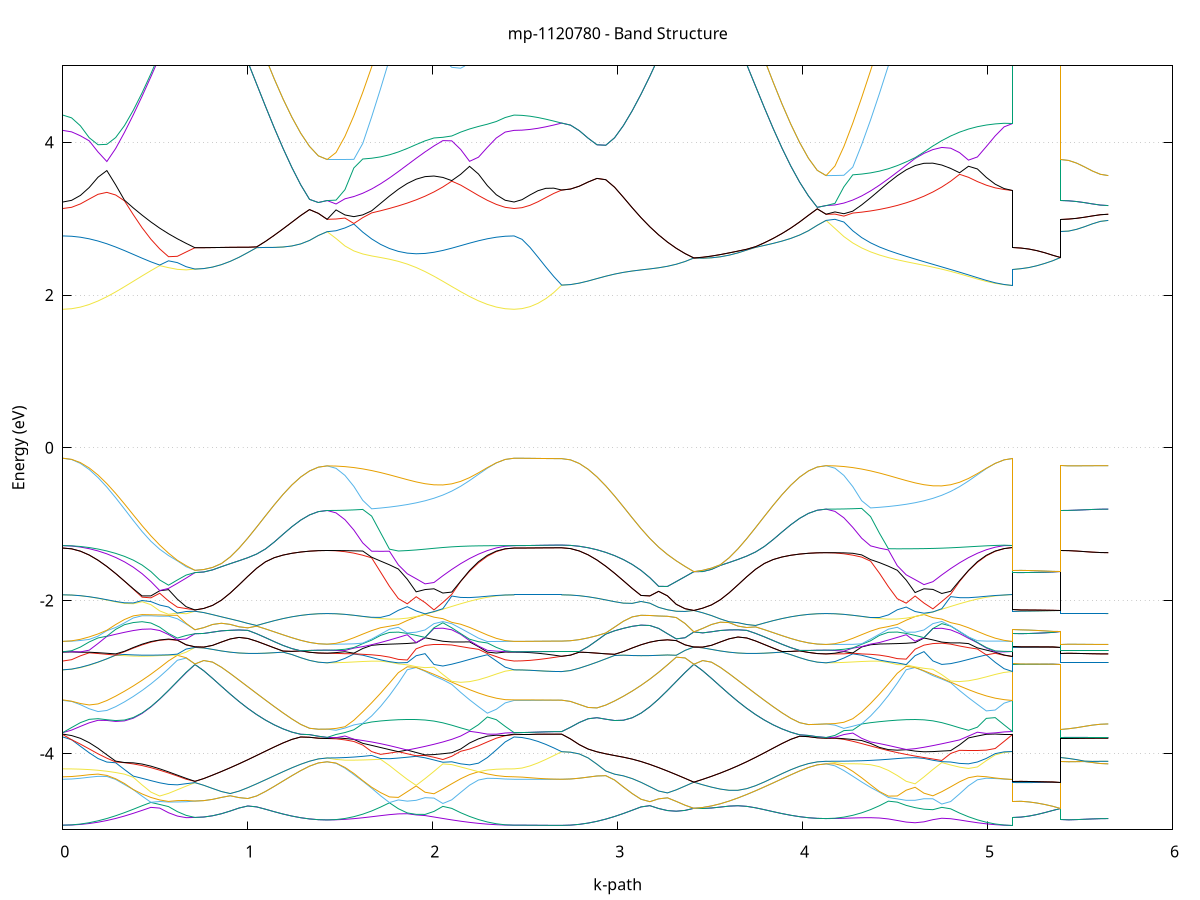 set title 'mp-1120780 - Band Structure'
set xlabel 'k-path'
set ylabel 'Energy (eV)'
set grid y
set yrange [-5:5]
set terminal png size 800,600
set output 'mp-1120780_bands_gnuplot.png'
plot '-' using 1:2 with lines notitle, '-' using 1:2 with lines notitle, '-' using 1:2 with lines notitle, '-' using 1:2 with lines notitle, '-' using 1:2 with lines notitle, '-' using 1:2 with lines notitle, '-' using 1:2 with lines notitle, '-' using 1:2 with lines notitle, '-' using 1:2 with lines notitle, '-' using 1:2 with lines notitle, '-' using 1:2 with lines notitle, '-' using 1:2 with lines notitle, '-' using 1:2 with lines notitle, '-' using 1:2 with lines notitle, '-' using 1:2 with lines notitle, '-' using 1:2 with lines notitle, '-' using 1:2 with lines notitle, '-' using 1:2 with lines notitle, '-' using 1:2 with lines notitle, '-' using 1:2 with lines notitle, '-' using 1:2 with lines notitle, '-' using 1:2 with lines notitle, '-' using 1:2 with lines notitle, '-' using 1:2 with lines notitle, '-' using 1:2 with lines notitle, '-' using 1:2 with lines notitle, '-' using 1:2 with lines notitle, '-' using 1:2 with lines notitle, '-' using 1:2 with lines notitle, '-' using 1:2 with lines notitle, '-' using 1:2 with lines notitle, '-' using 1:2 with lines notitle, '-' using 1:2 with lines notitle, '-' using 1:2 with lines notitle, '-' using 1:2 with lines notitle, '-' using 1:2 with lines notitle, '-' using 1:2 with lines notitle, '-' using 1:2 with lines notitle, '-' using 1:2 with lines notitle, '-' using 1:2 with lines notitle, '-' using 1:2 with lines notitle, '-' using 1:2 with lines notitle, '-' using 1:2 with lines notitle, '-' using 1:2 with lines notitle, '-' using 1:2 with lines notitle, '-' using 1:2 with lines notitle, '-' using 1:2 with lines notitle, '-' using 1:2 with lines notitle, '-' using 1:2 with lines notitle, '-' using 1:2 with lines notitle, '-' using 1:2 with lines notitle, '-' using 1:2 with lines notitle, '-' using 1:2 with lines notitle, '-' using 1:2 with lines notitle, '-' using 1:2 with lines notitle, '-' using 1:2 with lines notitle, '-' using 1:2 with lines notitle, '-' using 1:2 with lines notitle, '-' using 1:2 with lines notitle, '-' using 1:2 with lines notitle, '-' using 1:2 with lines notitle, '-' using 1:2 with lines notitle, '-' using 1:2 with lines notitle, '-' using 1:2 with lines notitle
0.000000 -16.031733
0.047644 -16.029933
0.095289 -16.024733
0.142933 -16.016033
0.190577 -16.004033
0.238222 -15.988833
0.285866 -15.970833
0.333510 -15.950033
0.381155 -15.926933
0.428799 -15.901833
0.476443 -15.875033
0.524088 -15.846833
0.571732 -15.817633
0.619377 -15.787933
0.667021 -15.757933
0.714665 -15.728133
0.714665 -15.728133
0.762310 -15.747533
0.809954 -15.767333
0.857598 -15.786033
0.905243 -15.803433
0.952887 -15.819433
1.000531 -15.834033
1.048176 -15.847233
1.095820 -15.858833
1.143464 -15.868833
1.191109 -15.877333
1.238753 -15.884333
1.286397 -15.889733
1.334042 -15.893533
1.381686 -15.895833
1.429330 -15.896633
1.429330 -15.896633
1.477459 -15.897133
1.525587 -15.898533
1.573715 -15.900933
1.621843 -15.904233
1.669971 -15.908433
1.718099 -15.913433
1.766227 -15.919133
1.814355 -15.925433
1.862483 -15.932433
1.910611 -15.939933
1.958739 -15.947833
2.006867 -15.956333
2.054995 -15.965333
2.103123 -15.974933
2.151251 -15.985233
2.199379 -15.996033
2.247508 -16.006833
2.295636 -16.016733
2.343764 -16.024733
2.391892 -16.029933
2.440020 -16.031733
2.440020 -16.031733
2.482950 -16.030433
2.525881 -16.026733
2.568812 -16.020733
2.611743 -16.012633
2.654673 -16.002833
2.697604 -15.991733
2.697604 -15.991733
2.745248 -15.990133
2.792893 -15.985433
2.840537 -15.977633
2.888181 -15.966933
2.935826 -15.953433
2.983470 -15.937333
3.031115 -15.918933
3.078759 -15.898633
3.126403 -15.876433
3.174048 -15.852933
3.221692 -15.828433
3.269336 -15.803233
3.316981 -15.777633
3.364625 -15.752033
3.412269 -15.726833
3.412269 -15.726833
3.459914 -15.747533
3.507558 -15.767333
3.555202 -15.785933
3.602847 -15.803433
3.650491 -15.819433
3.698135 -15.834033
3.745780 -15.847233
3.793424 -15.858833
3.841068 -15.868833
3.888713 -15.877333
3.936357 -15.884333
3.984002 -15.889733
4.031646 -15.893533
4.079290 -15.895833
4.126935 -15.896633
4.126935 -15.896633
4.175063 -15.897133
4.223191 -15.898633
4.271319 -15.901133
4.319447 -15.904533
4.367575 -15.908833
4.415703 -15.913933
4.463831 -15.919633
4.511959 -15.925933
4.560087 -15.932633
4.608215 -15.939633
4.656343 -15.946733
4.704471 -15.953833
4.752599 -15.960733
4.800727 -15.967233
4.848855 -15.973233
4.896984 -15.978533
4.945112 -15.983133
4.993240 -15.986833
5.041368 -15.989533
5.089496 -15.991133
5.137624 -15.991733
5.137624 -15.728133
5.180555 -15.728133
5.223485 -15.727933
5.266416 -15.727733
5.309347 -15.727433
5.352277 -15.727133
5.395208 -15.726833
5.395208 -15.896633
5.438139 -15.896633
5.481070 -15.896633
5.524000 -15.896633
5.566931 -15.896633
5.609862 -15.896633
5.652792 -15.896633
e
0.000000 -15.941733
0.047644 -15.940333
0.095289 -15.936333
0.142933 -15.929733
0.190577 -15.920633
0.238222 -15.909233
0.285866 -15.895733
0.333510 -15.880333
0.381155 -15.863433
0.428799 -15.845133
0.476443 -15.825833
0.524088 -15.805933
0.571732 -15.785633
0.619377 -15.765233
0.667021 -15.745033
0.714665 -15.728133
0.714665 -15.728133
0.762310 -15.747533
0.809954 -15.767333
0.857598 -15.786033
0.905243 -15.803433
0.952887 -15.819433
1.000531 -15.834033
1.048176 -15.847233
1.095820 -15.858833
1.143464 -15.868833
1.191109 -15.877333
1.238753 -15.884333
1.286397 -15.889733
1.334042 -15.893533
1.381686 -15.895833
1.429330 -15.896633
1.429330 -15.896633
1.477459 -15.894533
1.525587 -15.888433
1.573715 -15.878433
1.621843 -15.864733
1.669971 -15.847633
1.718099 -15.827533
1.766227 -15.804933
1.814355 -15.780433
1.862483 -15.754433
1.910611 -15.727833
1.958739 -15.758133
2.006867 -15.793033
2.054995 -15.825733
2.103123 -15.855133
2.151251 -15.880533
2.199379 -15.901233
2.247508 -15.917133
2.295636 -15.928533
2.343764 -15.936033
2.391892 -15.940333
2.440020 -15.941733
2.440020 -15.941733
2.482950 -15.943633
2.525881 -15.949333
2.568812 -15.957833
2.611743 -15.968433
2.654673 -15.980033
2.697604 -15.991733
2.697604 -15.991733
2.745248 -15.990133
2.792893 -15.985433
2.840537 -15.977633
2.888181 -15.966933
2.935826 -15.953433
2.983470 -15.937333
3.031115 -15.918933
3.078759 -15.898633
3.126403 -15.876433
3.174048 -15.852933
3.221692 -15.828433
3.269336 -15.803233
3.316981 -15.777633
3.364625 -15.752033
3.412269 -15.726833
3.412269 -15.726833
3.459914 -15.747533
3.507558 -15.767333
3.555202 -15.785933
3.602847 -15.803433
3.650491 -15.819433
3.698135 -15.834033
3.745780 -15.847233
3.793424 -15.858833
3.841068 -15.868833
3.888713 -15.877333
3.936357 -15.884333
3.984002 -15.889733
4.031646 -15.893533
4.079290 -15.895833
4.126935 -15.896633
4.126935 -15.896633
4.175063 -15.894533
4.223191 -15.888333
4.271319 -15.878233
4.319447 -15.864333
4.367575 -15.846933
4.415703 -15.826533
4.463831 -15.803333
4.511959 -15.778133
4.560087 -15.751233
4.608215 -15.727033
4.656343 -15.764833
4.704471 -15.801833
4.752599 -15.837233
4.800727 -15.870433
4.848855 -15.900733
4.896984 -15.927333
4.945112 -15.949933
4.993240 -15.967933
5.041368 -15.981033
5.089496 -15.989033
5.137624 -15.991733
5.137624 -15.728133
5.180555 -15.728133
5.223485 -15.727933
5.266416 -15.727733
5.309347 -15.727433
5.352277 -15.727133
5.395208 -15.726833
5.395208 -15.896633
5.438139 -15.896633
5.481070 -15.896633
5.524000 -15.896633
5.566931 -15.896633
5.609862 -15.896633
5.652792 -15.896633
e
0.000000 -15.575933
0.047644 -15.576533
0.095289 -15.578433
0.142933 -15.581633
0.190577 -15.586033
0.238222 -15.591833
0.285866 -15.598933
0.333510 -15.607433
0.381155 -15.617433
0.428799 -15.628833
0.476443 -15.641733
0.524088 -15.656033
0.571732 -15.671633
0.619377 -15.688533
0.667021 -15.706433
0.714665 -15.725433
0.714665 -15.725433
0.762310 -15.705233
0.809954 -15.683233
0.857598 -15.660833
0.905243 -15.638533
0.952887 -15.616533
1.000531 -15.595133
1.048176 -15.574733
1.095820 -15.555733
1.143464 -15.538333
1.191109 -15.523033
1.238753 -15.509933
1.286397 -15.499533
1.334042 -15.491933
1.381686 -15.487333
1.429330 -15.485733
1.429330 -15.485733
1.477459 -15.488733
1.525587 -15.497533
1.573715 -15.511933
1.621843 -15.531533
1.669971 -15.555833
1.718099 -15.584233
1.766227 -15.615833
1.814355 -15.649933
1.862483 -15.685633
1.910611 -15.722033
1.958739 -15.701333
2.006867 -15.675733
2.054995 -15.651833
2.103123 -15.630533
2.151251 -15.612733
2.199379 -15.598933
2.247508 -15.589133
2.295636 -15.582633
2.343764 -15.578633
2.391892 -15.576633
2.440020 -15.575933
2.440020 -15.575933
2.482950 -15.573733
2.525881 -15.567433
2.568812 -15.557633
2.611743 -15.545533
2.654673 -15.532133
2.697604 -15.518433
2.697604 -15.518433
2.745248 -15.519433
2.792893 -15.522333
2.840537 -15.527133
2.888181 -15.533933
2.935826 -15.542633
2.983470 -15.553233
3.031115 -15.565833
3.078759 -15.580333
3.126403 -15.596633
3.174048 -15.614733
3.221692 -15.634533
3.269336 -15.655733
3.316981 -15.678433
3.364625 -15.702133
3.412269 -15.726833
3.412269 -15.726833
3.459914 -15.705233
3.507558 -15.683233
3.555202 -15.660833
3.602847 -15.638533
3.650491 -15.616533
3.698135 -15.595133
3.745780 -15.574733
3.793424 -15.555733
3.841068 -15.538333
3.888713 -15.523033
3.936357 -15.509933
3.984002 -15.499533
4.031646 -15.491933
4.079290 -15.487333
4.126935 -15.485733
4.126935 -15.485733
4.175063 -15.488733
4.223191 -15.497633
4.271319 -15.512233
4.319447 -15.532133
4.367575 -15.556833
4.415703 -15.585633
4.463831 -15.617833
4.511959 -15.652733
4.560087 -15.689433
4.608215 -15.723433
4.656343 -15.695133
4.704471 -15.667133
4.752599 -15.640033
4.800727 -15.614333
4.848855 -15.590733
4.896984 -15.569733
4.945112 -15.551833
4.993240 -15.537533
5.041368 -15.526933
5.089496 -15.520533
5.137624 -15.518433
5.137624 -15.725433
5.180555 -15.725433
5.223485 -15.725633
5.266416 -15.725833
5.309347 -15.726133
5.352277 -15.726433
5.395208 -15.726833
5.395208 -15.485733
5.438139 -15.485733
5.481070 -15.485733
5.524000 -15.485733
5.566931 -15.485733
5.609862 -15.485733
5.652792 -15.485733
e
0.000000 -15.470833
0.047644 -15.472033
0.095289 -15.475833
0.142933 -15.482133
0.190577 -15.490933
0.238222 -15.502133
0.285866 -15.515833
0.333510 -15.531733
0.381155 -15.550033
0.428799 -15.570433
0.476443 -15.592933
0.524088 -15.617133
0.571732 -15.643133
0.619377 -15.670433
0.667021 -15.698833
0.714665 -15.725433
0.714665 -15.725433
0.762310 -15.705233
0.809954 -15.683233
0.857598 -15.660833
0.905243 -15.638533
0.952887 -15.616533
1.000531 -15.595133
1.048176 -15.574733
1.095820 -15.555733
1.143464 -15.538333
1.191109 -15.523033
1.238753 -15.509933
1.286397 -15.499533
1.334042 -15.491933
1.381686 -15.487333
1.429330 -15.485733
1.429330 -15.485733
1.477459 -15.485933
1.525587 -15.486533
1.573715 -15.487633
1.621843 -15.489033
1.669971 -15.490733
1.718099 -15.492733
1.766227 -15.494833
1.814355 -15.497033
1.862483 -15.499133
1.910611 -15.501033
1.958739 -15.502433
2.006867 -15.503233
2.054995 -15.503033
2.103123 -15.501533
2.151251 -15.498333
2.199379 -15.493433
2.247508 -15.487433
2.295636 -15.481133
2.343764 -15.475733
2.391892 -15.472033
2.440020 -15.470833
2.440020 -15.470833
2.482950 -15.472333
2.525881 -15.476833
2.568812 -15.484033
2.611743 -15.493733
2.654673 -15.505333
2.697604 -15.518433
2.697604 -15.518433
2.745248 -15.519433
2.792893 -15.522333
2.840537 -15.527133
2.888181 -15.533933
2.935826 -15.542633
2.983470 -15.553233
3.031115 -15.565833
3.078759 -15.580333
3.126403 -15.596633
3.174048 -15.614733
3.221692 -15.634533
3.269336 -15.655733
3.316981 -15.678433
3.364625 -15.702133
3.412269 -15.726833
3.412269 -15.726833
3.459914 -15.705233
3.507558 -15.683233
3.555202 -15.660833
3.602847 -15.638533
3.650491 -15.616533
3.698135 -15.595133
3.745780 -15.574733
3.793424 -15.555733
3.841068 -15.538333
3.888713 -15.523033
3.936357 -15.509933
3.984002 -15.499533
4.031646 -15.491933
4.079290 -15.487333
4.126935 -15.485733
4.126935 -15.485733
4.175063 -15.485933
4.223191 -15.486433
4.271319 -15.487333
4.319447 -15.488533
4.367575 -15.490033
4.415703 -15.491733
4.463831 -15.493733
4.511959 -15.495933
4.560087 -15.498233
4.608215 -15.500633
4.656343 -15.503133
4.704471 -15.505533
4.752599 -15.507933
4.800727 -15.510133
4.848855 -15.512133
4.896984 -15.513933
4.945112 -15.515533
4.993240 -15.516733
5.041368 -15.517633
5.089496 -15.518233
5.137624 -15.518433
5.137624 -15.725433
5.180555 -15.725433
5.223485 -15.725633
5.266416 -15.725833
5.309347 -15.726133
5.352277 -15.726433
5.395208 -15.726833
5.395208 -15.485733
5.438139 -15.485733
5.481070 -15.485733
5.524000 -15.485733
5.566931 -15.485733
5.609862 -15.485733
5.652792 -15.485733
e
0.000000 -6.529333
0.047644 -6.524833
0.095289 -6.511233
0.142933 -6.488833
0.190577 -6.457933
0.238222 -6.419333
0.285866 -6.373533
0.333510 -6.321733
0.381155 -6.265033
0.428799 -6.205133
0.476443 -6.158933
0.524088 -6.154933
0.571732 -6.149433
0.619377 -6.142833
0.667021 -6.135733
0.714665 -6.129333
0.714665 -6.129333
0.762310 -6.131833
0.809954 -6.139233
0.857598 -6.150933
0.905243 -6.166333
0.952887 -6.184533
1.000531 -6.205033
1.048176 -6.227033
1.095820 -6.250133
1.143464 -6.273633
1.191109 -6.296733
1.238753 -6.318233
1.286397 -6.336733
1.334042 -6.350933
1.381686 -6.359833
1.429330 -6.362933
1.429330 -6.362933
1.477459 -6.361533
1.525587 -6.357533
1.573715 -6.350933
1.621843 -6.341933
1.669971 -6.331033
1.718099 -6.318333
1.766227 -6.304333
1.814355 -6.291533
1.862483 -6.301333
1.910611 -6.313333
1.958739 -6.327533
2.006867 -6.343933
2.054995 -6.362733
2.103123 -6.384433
2.151251 -6.409333
2.199379 -6.436633
2.247508 -6.464633
2.295636 -6.490533
2.343764 -6.511333
2.391892 -6.524733
2.440020 -6.529333
2.440020 -6.529333
2.482950 -6.525933
2.525881 -6.515733
2.568812 -6.499433
2.611743 -6.477733
2.654673 -6.451833
2.697604 -6.423233
2.697604 -6.423233
2.745248 -6.420133
2.792893 -6.411033
2.840537 -6.396233
2.888181 -6.376333
2.935826 -6.352033
2.983470 -6.324333
3.031115 -6.293933
3.078759 -6.261733
3.126403 -6.228433
3.174048 -6.194333
3.221692 -6.160133
3.269336 -6.126233
3.316981 -6.093533
3.364625 -6.063433
3.412269 -6.037433
3.412269 -6.037433
3.459914 -6.040733
3.507558 -6.050833
3.555202 -6.067633
3.602847 -6.090433
3.650491 -6.118333
3.698135 -6.149933
3.745780 -6.183733
3.793424 -6.218133
3.841068 -6.251633
3.888713 -6.282833
3.936357 -6.310233
3.984002 -6.332833
4.031646 -6.349633
4.079290 -6.360033
4.126935 -6.363533
4.126935 -6.363533
4.175063 -6.362133
4.223191 -6.358033
4.271319 -6.351433
4.319447 -6.342433
4.367575 -6.331433
4.415703 -6.318633
4.463831 -6.304633
4.511959 -6.301233
4.560087 -6.318033
4.608215 -6.335033
4.656343 -6.351733
4.704471 -6.367633
4.752599 -6.382033
4.800727 -6.394533
4.848855 -6.404733
4.896984 -6.412533
4.945112 -6.417933
4.993240 -6.421133
5.041368 -6.422633
5.089496 -6.423133
5.137624 -6.423233
5.137624 -6.129333
5.180555 -6.126433
5.223485 -6.117733
5.266416 -6.103833
5.309347 -6.085133
5.352277 -6.062633
5.395208 -6.037433
5.395208 -6.362933
5.438139 -6.362933
5.481070 -6.363133
5.524000 -6.363233
5.566931 -6.363433
5.609862 -6.363533
5.652792 -6.363533
e
0.000000 -6.303933
0.047644 -6.301333
0.095289 -6.293633
0.142933 -6.281133
0.190577 -6.264733
0.238222 -6.245033
0.285866 -6.223333
0.333510 -6.200933
0.381155 -6.179233
0.428799 -6.161333
0.476443 -6.144133
0.524088 -6.131833
0.571732 -6.124933
0.619377 -6.122733
0.667021 -6.124533
0.714665 -6.129333
0.714665 -6.129333
0.762310 -6.131833
0.809954 -6.139233
0.857598 -6.150933
0.905243 -6.166333
0.952887 -6.184533
1.000531 -6.205033
1.048176 -6.227033
1.095820 -6.250133
1.143464 -6.273633
1.191109 -6.296733
1.238753 -6.318233
1.286397 -6.336733
1.334042 -6.350933
1.381686 -6.359833
1.429330 -6.362933
1.429330 -6.362933
1.477459 -6.358133
1.525587 -6.344133
1.573715 -6.323333
1.621843 -6.301033
1.669971 -6.285833
1.718099 -6.281533
1.766227 -6.284533
1.814355 -6.289433
1.862483 -6.273833
1.910611 -6.258133
1.958739 -6.242533
2.006867 -6.227333
2.054995 -6.212933
2.103123 -6.199533
2.151251 -6.191433
2.199379 -6.228233
2.247508 -6.257233
2.295636 -6.278633
2.343764 -6.292933
2.391892 -6.301233
2.440020 -6.303933
2.440020 -6.303933
2.482950 -6.308233
2.525881 -6.320833
2.568812 -6.340533
2.611743 -6.365533
2.654673 -6.393733
2.697604 -6.423233
2.697604 -6.423233
2.745248 -6.420133
2.792893 -6.411033
2.840537 -6.396233
2.888181 -6.376333
2.935826 -6.352033
2.983470 -6.324333
3.031115 -6.293933
3.078759 -6.261733
3.126403 -6.228433
3.174048 -6.194333
3.221692 -6.160133
3.269336 -6.126233
3.316981 -6.093533
3.364625 -6.063433
3.412269 -6.037433
3.412269 -6.037433
3.459914 -6.040733
3.507558 -6.050833
3.555202 -6.067633
3.602847 -6.090433
3.650491 -6.118333
3.698135 -6.149933
3.745780 -6.183733
3.793424 -6.218133
3.841068 -6.251633
3.888713 -6.282833
3.936357 -6.310233
3.984002 -6.332833
4.031646 -6.349633
4.079290 -6.360033
4.126935 -6.363533
4.126935 -6.363533
4.175063 -6.357733
4.223191 -6.340633
4.271319 -6.312933
4.319447 -6.275833
4.367575 -6.257533
4.415703 -6.270633
4.463831 -6.285333
4.511959 -6.289533
4.560087 -6.273933
4.608215 -6.258133
4.656343 -6.242433
4.704471 -6.227233
4.752599 -6.212733
4.800727 -6.199333
4.848855 -6.225333
4.896984 -6.279733
4.945112 -6.328433
4.993240 -6.368633
5.041368 -6.398633
5.089496 -6.417033
5.137624 -6.423233
5.137624 -6.129333
5.180555 -6.126433
5.223485 -6.117733
5.266416 -6.103833
5.309347 -6.085133
5.352277 -6.062633
5.395208 -6.037433
5.395208 -6.362933
5.438139 -6.362933
5.481070 -6.363133
5.524000 -6.363233
5.566931 -6.363433
5.609862 -6.363533
5.652792 -6.363533
e
0.000000 -6.151333
0.047644 -6.151633
0.095289 -6.152733
0.142933 -6.154233
0.190577 -6.156233
0.238222 -6.158433
0.285866 -6.160333
0.333510 -6.161733
0.381155 -6.162233
0.428799 -6.159733
0.476443 -6.143533
0.524088 -6.084533
0.571732 -6.029533
0.619377 -5.982833
0.667021 -5.947933
0.714665 -5.927433
0.714665 -5.927433
0.762310 -5.931733
0.809954 -5.944333
0.857598 -5.964433
0.905243 -5.990533
0.952887 -6.020933
1.000531 -6.053833
1.048176 -6.087033
1.095820 -6.118833
1.143464 -6.147433
1.191109 -6.171833
1.238753 -6.191533
1.286397 -6.206633
1.334042 -6.217133
1.381686 -6.223333
1.429330 -6.225333
1.429330 -6.225333
1.477459 -6.225333
1.525587 -6.224633
1.573715 -6.222033
1.621843 -6.213333
1.669971 -6.192033
1.718099 -6.157233
1.766227 -6.116533
1.814355 -6.078333
1.862483 -6.049933
1.910611 -6.037533
1.958739 -6.044333
2.006867 -6.069033
2.054995 -6.106333
2.103123 -6.149333
2.151251 -6.187433
2.199379 -6.176733
2.247508 -6.167833
2.295636 -6.160633
2.343764 -6.155533
2.391892 -6.152333
2.440020 -6.151333
2.440020 -6.151333
2.482950 -6.151333
2.525881 -6.151233
2.568812 -6.151133
2.611743 -6.151133
2.654673 -6.151033
2.697604 -6.151033
2.697604 -6.151033
2.745248 -6.149533
2.792893 -6.145033
2.840537 -6.137533
2.888181 -6.126933
2.935826 -6.113133
2.983470 -6.096533
3.031115 -6.077533
3.078759 -6.057233
3.126403 -6.037333
3.174048 -6.019833
3.221692 -6.007433
3.269336 -6.002133
3.316981 -6.005433
3.364625 -6.017533
3.412269 -6.037433
3.412269 -6.037433
3.459914 -6.040633
3.507558 -6.049433
3.555202 -6.062833
3.602847 -6.079433
3.650491 -6.098133
3.698135 -6.117833
3.745780 -6.137533
3.793424 -6.156333
3.841068 -6.173633
3.888713 -6.189033
3.936357 -6.202033
3.984002 -6.212333
4.031646 -6.219933
4.079290 -6.224433
4.126935 -6.226033
4.126935 -6.226033
4.175063 -6.227333
4.223191 -6.231233
4.271319 -6.237633
4.319447 -6.246533
4.367575 -6.231333
4.415703 -6.182333
4.463831 -6.132533
4.511959 -6.087533
4.560087 -6.053933
4.608215 -6.038133
4.656343 -6.044333
4.704471 -6.071833
4.752599 -6.115633
4.800727 -6.168933
4.848855 -6.187133
4.896984 -6.176533
4.945112 -6.167533
4.993240 -6.160433
5.041368 -6.155233
5.089496 -6.152033
5.137624 -6.151033
5.137624 -5.927433
5.180555 -5.931633
5.223485 -5.943633
5.266416 -5.962133
5.309347 -5.985333
5.352277 -6.011133
5.395208 -6.037433
5.395208 -6.225333
5.438139 -6.225433
5.481070 -6.225533
5.524000 -6.225633
5.566931 -6.225833
5.609862 -6.225933
5.652792 -6.226033
e
0.000000 -6.151333
0.047644 -6.149633
0.095289 -6.144533
0.142933 -6.136133
0.190577 -6.124233
0.238222 -6.109133
0.285866 -6.090833
0.333510 -6.069633
0.381155 -6.045833
0.428799 -6.020133
0.476443 -5.993633
0.524088 -5.967933
0.571732 -5.945233
0.619377 -5.928633
0.667021 -5.921533
0.714665 -5.927433
0.714665 -5.927433
0.762310 -5.931733
0.809954 -5.944333
0.857598 -5.964433
0.905243 -5.990533
0.952887 -6.020933
1.000531 -6.053833
1.048176 -6.087033
1.095820 -6.118833
1.143464 -6.147433
1.191109 -6.171833
1.238753 -6.191533
1.286397 -6.206633
1.334042 -6.217133
1.381686 -6.223333
1.429330 -6.225333
1.429330 -6.225333
1.477459 -6.221233
1.525587 -6.209233
1.573715 -6.190133
1.621843 -6.165133
1.669971 -6.136133
1.718099 -6.105633
1.766227 -6.076333
1.814355 -6.051033
1.862483 -6.032433
1.910611 -6.022233
1.958739 -6.020933
2.006867 -6.027633
2.054995 -6.040833
2.103123 -6.058233
2.151251 -6.077633
2.199379 -6.097233
2.247508 -6.115133
2.295636 -6.130333
2.343764 -6.141833
2.391892 -6.148933
2.440020 -6.151333
2.440020 -6.151333
2.482950 -6.151333
2.525881 -6.151233
2.568812 -6.151133
2.611743 -6.151133
2.654673 -6.151033
2.697604 -6.151033
2.697604 -6.151033
2.745248 -6.149533
2.792893 -6.145033
2.840537 -6.137533
2.888181 -6.126933
2.935826 -6.113133
2.983470 -6.096533
3.031115 -6.077533
3.078759 -6.057233
3.126403 -6.037333
3.174048 -6.019833
3.221692 -6.007433
3.269336 -6.002133
3.316981 -6.005433
3.364625 -6.017533
3.412269 -6.037433
3.412269 -6.037433
3.459914 -6.040633
3.507558 -6.049433
3.555202 -6.062833
3.602847 -6.079433
3.650491 -6.098133
3.698135 -6.117833
3.745780 -6.137533
3.793424 -6.156333
3.841068 -6.173633
3.888713 -6.189033
3.936357 -6.202033
3.984002 -6.212333
4.031646 -6.219933
4.079290 -6.224433
4.126935 -6.226033
4.126935 -6.226033
4.175063 -6.221633
4.223191 -6.208533
4.271319 -6.187633
4.319447 -6.160133
4.367575 -6.127733
4.415703 -6.092633
4.463831 -6.057833
4.511959 -6.026233
4.560087 -6.001133
4.608215 -5.985033
4.656343 -5.979233
4.704471 -5.983733
4.752599 -5.997233
4.800727 -6.017533
4.848855 -6.042133
4.896984 -6.068433
4.945112 -6.094133
4.993240 -6.117133
5.041368 -6.135233
5.089496 -6.146933
5.137624 -6.151033
5.137624 -5.927433
5.180555 -5.931633
5.223485 -5.943633
5.266416 -5.962133
5.309347 -5.985333
5.352277 -6.011133
5.395208 -6.037433
5.395208 -6.225333
5.438139 -6.225433
5.481070 -6.225533
5.524000 -6.225633
5.566931 -6.225833
5.609862 -6.225933
5.652792 -6.226033
e
0.000000 -4.939633
0.047644 -4.937233
0.095289 -4.930033
0.142933 -4.918033
0.190577 -4.900933
0.238222 -4.878833
0.285866 -4.851733
0.333510 -4.820133
0.381155 -4.784533
0.428799 -4.746133
0.476443 -4.706633
0.524088 -4.716233
0.571732 -4.777133
0.619377 -4.820233
0.667021 -4.841533
0.714665 -4.838533
0.714665 -4.838533
0.762310 -4.833033
0.809954 -4.816533
0.857598 -4.789933
0.905243 -4.754733
0.952887 -4.715333
1.000531 -4.688533
1.048176 -4.700433
1.095820 -4.730833
1.143464 -4.763433
1.191109 -4.793933
1.238753 -4.820533
1.286397 -4.842133
1.334042 -4.858033
1.381686 -4.867833
1.429330 -4.871033
1.429330 -4.871033
1.477459 -4.869133
1.525587 -4.863433
1.573715 -4.854433
1.621843 -4.842733
1.669971 -4.829333
1.718099 -4.815233
1.766227 -4.801833
1.814355 -4.791933
1.862483 -4.789733
1.910611 -4.805633
1.958739 -4.813933
2.006867 -4.832733
2.054995 -4.852033
2.103123 -4.870633
2.151251 -4.887833
2.199379 -4.903133
2.247508 -4.916033
2.295636 -4.926233
2.343764 -4.933633
2.391892 -4.938133
2.440020 -4.939633
2.440020 -4.939633
2.482950 -4.939833
2.525881 -4.940333
2.568812 -4.941033
2.611743 -4.941733
2.654673 -4.942233
2.697604 -4.942433
2.697604 -4.942433
2.745248 -4.939033
2.792893 -4.928933
2.840537 -4.912233
2.888181 -4.889233
2.935826 -4.860333
2.983470 -4.826033
3.031115 -4.786933
3.078759 -4.744333
3.126403 -4.700833
3.174048 -4.684333
3.221692 -4.721633
3.269336 -4.748533
3.316981 -4.756833
3.364625 -4.746333
3.412269 -4.719133
3.412269 -4.719133
3.459914 -4.721233
3.507558 -4.714933
3.555202 -4.702833
3.602847 -4.690233
3.650491 -4.685233
3.698135 -4.693433
3.745780 -4.712433
3.793424 -4.737033
3.841068 -4.763133
3.888713 -4.788133
3.936357 -4.810233
3.984002 -4.828533
4.031646 -4.842133
4.079290 -4.850533
4.126935 -4.853333
4.126935 -4.853333
4.175063 -4.852333
4.223191 -4.849533
4.271319 -4.845833
4.319447 -4.842533
4.367575 -4.841733
4.415703 -4.846033
4.463831 -4.858233
4.511959 -4.878333
4.560087 -4.899133
4.608215 -4.908033
4.656343 -4.896033
4.704471 -4.867633
4.752599 -4.849033
4.800727 -4.855133
4.848855 -4.871733
4.896984 -4.890333
4.945112 -4.907733
4.993240 -4.922333
5.041368 -4.933333
5.089496 -4.940133
5.137624 -4.942433
5.137624 -4.838533
5.180555 -4.834033
5.223485 -4.820833
5.266416 -4.800633
5.309347 -4.775333
5.352277 -4.747433
5.395208 -4.719133
5.395208 -4.871033
5.438139 -4.869933
5.481070 -4.866833
5.524000 -4.862433
5.566931 -4.857933
5.609862 -4.854533
5.652792 -4.853333
e
0.000000 -4.939633
0.047644 -4.935933
0.095289 -4.925133
0.142933 -4.907333
0.190577 -4.882833
0.238222 -4.852333
0.285866 -4.816333
0.333510 -4.775733
0.381155 -4.731533
0.428799 -4.685233
0.476443 -4.642033
0.524088 -4.668633
0.571732 -4.696633
0.619377 -4.762233
0.667021 -4.811333
0.714665 -4.838533
0.714665 -4.838533
0.762310 -4.833033
0.809954 -4.816533
0.857598 -4.789933
0.905243 -4.754733
0.952887 -4.715333
1.000531 -4.688533
1.048176 -4.700433
1.095820 -4.730833
1.143464 -4.763433
1.191109 -4.793933
1.238753 -4.820533
1.286397 -4.842133
1.334042 -4.858033
1.381686 -4.867833
1.429330 -4.871033
1.429330 -4.871033
1.477459 -4.866333
1.525587 -4.852133
1.573715 -4.828533
1.621843 -4.795733
1.669971 -4.753833
1.718099 -4.703133
1.766227 -4.646833
1.814355 -4.724233
1.862483 -4.779433
1.910611 -4.798133
1.958739 -4.798833
2.006867 -4.759833
2.054995 -4.693733
2.103123 -4.720033
2.151251 -4.776733
2.199379 -4.825533
2.247508 -4.866133
2.295636 -4.898033
2.343764 -4.921033
2.391892 -4.934933
2.440020 -4.939633
2.440020 -4.939633
2.482950 -4.939833
2.525881 -4.940333
2.568812 -4.941033
2.611743 -4.941733
2.654673 -4.942233
2.697604 -4.942433
2.697604 -4.942433
2.745248 -4.939033
2.792893 -4.928933
2.840537 -4.912233
2.888181 -4.889233
2.935826 -4.860333
2.983470 -4.826033
3.031115 -4.786933
3.078759 -4.744333
3.126403 -4.700833
3.174048 -4.684333
3.221692 -4.721633
3.269336 -4.748533
3.316981 -4.756833
3.364625 -4.746333
3.412269 -4.719133
3.412269 -4.719133
3.459914 -4.721233
3.507558 -4.714933
3.555202 -4.702833
3.602847 -4.690233
3.650491 -4.685233
3.698135 -4.693433
3.745780 -4.712433
3.793424 -4.737033
3.841068 -4.763133
3.888713 -4.788133
3.936357 -4.810233
3.984002 -4.828533
4.031646 -4.842133
4.079290 -4.850533
4.126935 -4.853333
4.126935 -4.853333
4.175063 -4.848533
4.223191 -4.834333
4.271319 -4.810733
4.319447 -4.777933
4.367575 -4.735933
4.415703 -4.685033
4.463831 -4.625433
4.511959 -4.638033
4.560087 -4.680633
4.608215 -4.710233
4.656343 -4.730733
4.704471 -4.737033
4.752599 -4.706433
4.800727 -4.725833
4.848855 -4.781433
4.896984 -4.829633
4.945112 -4.869733
4.993240 -4.901233
5.041368 -4.924033
5.089496 -4.937833
5.137624 -4.942433
5.137624 -4.838533
5.180555 -4.834033
5.223485 -4.820833
5.266416 -4.800633
5.309347 -4.775333
5.352277 -4.747433
5.395208 -4.719133
5.395208 -4.871033
5.438139 -4.869933
5.481070 -4.866833
5.524000 -4.862433
5.566931 -4.857933
5.609862 -4.854533
5.652792 -4.853333
e
0.000000 -4.338833
0.047644 -4.335333
0.095289 -4.325633
0.142933 -4.312133
0.190577 -4.300433
0.238222 -4.301833
0.285866 -4.340833
0.333510 -4.407933
0.381155 -4.474233
0.428799 -4.559433
0.476443 -4.640233
0.524088 -4.630133
0.571732 -4.636833
0.619377 -4.636033
0.667021 -4.633033
0.714665 -4.624033
0.714665 -4.624033
0.762310 -4.618433
0.809954 -4.601933
0.857598 -4.576533
0.905243 -4.554733
0.952887 -4.578833
1.000531 -4.590933
1.048176 -4.557433
1.095820 -4.498633
1.143464 -4.431733
1.191109 -4.361733
1.238753 -4.292033
1.286397 -4.225533
1.334042 -4.167033
1.381686 -4.125133
1.429330 -4.109933
1.429330 -4.109933
1.477459 -4.129533
1.525587 -4.192633
1.573715 -4.277633
1.621843 -4.363233
1.669971 -4.455333
1.718099 -4.554733
1.766227 -4.643833
1.814355 -4.609333
1.862483 -4.625233
1.910611 -4.614333
1.958739 -4.579933
2.006867 -4.585233
2.054995 -4.655933
2.103123 -4.607733
2.151251 -4.511033
2.199379 -4.416433
2.247508 -4.348633
2.295636 -4.325733
2.343764 -4.328033
2.391892 -4.335433
2.440020 -4.338833
2.440020 -4.338833
2.482950 -4.338933
2.525881 -4.339233
2.568812 -4.339633
2.611743 -4.339833
2.654673 -4.339633
2.697604 -4.338733
2.697604 -4.338733
2.745248 -4.335133
2.792893 -4.325033
2.840537 -4.310533
2.888181 -4.295733
2.935826 -4.291733
2.983470 -4.348733
3.031115 -4.439533
3.078759 -4.526033
3.126403 -4.600433
3.174048 -4.632233
3.221692 -4.595133
3.269336 -4.581733
3.316981 -4.628533
3.364625 -4.678333
3.412269 -4.719133
3.412269 -4.719133
3.459914 -4.707933
3.507558 -4.687733
3.555202 -4.659433
3.602847 -4.624233
3.650491 -4.583333
3.698135 -4.538033
3.745780 -4.489533
3.793424 -4.438733
3.841068 -4.386433
3.888713 -4.333433
3.936357 -4.280633
3.984002 -4.229833
4.031646 -4.184233
4.079290 -4.150233
4.126935 -4.137133
4.126935 -4.137133
4.175063 -4.163233
4.223191 -4.224533
4.271319 -4.298533
4.319447 -4.374033
4.367575 -4.445133
4.415703 -4.508033
4.463831 -4.577433
4.511959 -4.595533
4.560087 -4.614433
4.608215 -4.613933
4.656343 -4.593733
4.704471 -4.594533
4.752599 -4.663233
4.800727 -4.630233
4.848855 -4.529833
4.896984 -4.424433
4.945112 -4.345633
4.993240 -4.324933
5.041368 -4.329533
5.089496 -4.336133
5.137624 -4.338733
5.137624 -4.624033
5.180555 -4.626933
5.223485 -4.635533
5.266416 -4.649633
5.309347 -4.668833
5.352277 -4.692333
5.395208 -4.719133
5.395208 -4.109933
5.438139 -4.109533
5.481070 -4.108333
5.524000 -4.106633
5.566931 -4.119633
5.609862 -4.132533
5.652792 -4.137133
e
0.000000 -4.306533
0.047644 -4.302933
0.095289 -4.292733
0.142933 -4.279333
0.190577 -4.271133
0.238222 -4.288233
0.285866 -4.332133
0.333510 -4.394233
0.381155 -4.473633
0.428799 -4.530933
0.476443 -4.576833
0.524088 -4.609533
0.571732 -4.629033
0.619377 -4.618133
0.667021 -4.615933
0.714665 -4.624033
0.714665 -4.624033
0.762310 -4.618433
0.809954 -4.601933
0.857598 -4.576533
0.905243 -4.554733
0.952887 -4.578833
1.000531 -4.590933
1.048176 -4.557433
1.095820 -4.498633
1.143464 -4.431733
1.191109 -4.361733
1.238753 -4.292033
1.286397 -4.225533
1.334042 -4.167033
1.381686 -4.125133
1.429330 -4.109933
1.429330 -4.109933
1.477459 -4.126533
1.525587 -4.183633
1.573715 -4.262233
1.621843 -4.355433
1.669971 -4.443033
1.718099 -4.513133
1.766227 -4.570033
1.814355 -4.576333
1.862483 -4.501233
1.910611 -4.426433
1.958739 -4.508433
2.006867 -4.528533
2.054995 -4.465833
2.103123 -4.397833
2.151251 -4.332333
2.199379 -4.277533
2.247508 -4.240133
2.295636 -4.269033
2.343764 -4.290533
2.391892 -4.302733
2.440020 -4.306533
2.440020 -4.306533
2.482950 -4.310433
2.525881 -4.318533
2.568812 -4.326533
2.611743 -4.332533
2.654673 -4.336433
2.697604 -4.338733
2.697604 -4.338733
2.745248 -4.335133
2.792893 -4.325033
2.840537 -4.310533
2.888181 -4.295733
2.935826 -4.291733
2.983470 -4.348733
3.031115 -4.439533
3.078759 -4.526033
3.126403 -4.600433
3.174048 -4.632233
3.221692 -4.595133
3.269336 -4.581733
3.316981 -4.628533
3.364625 -4.678333
3.412269 -4.719133
3.412269 -4.719133
3.459914 -4.707933
3.507558 -4.687733
3.555202 -4.659433
3.602847 -4.624233
3.650491 -4.583333
3.698135 -4.538033
3.745780 -4.489533
3.793424 -4.438733
3.841068 -4.386433
3.888713 -4.333433
3.936357 -4.280633
3.984002 -4.229833
4.031646 -4.184233
4.079290 -4.150233
4.126935 -4.137133
4.126935 -4.137133
4.175063 -4.136733
4.223191 -4.165433
4.271319 -4.234733
4.319447 -4.319133
4.367575 -4.410333
4.415703 -4.499333
4.463831 -4.559233
4.511959 -4.557533
4.560087 -4.481733
4.608215 -4.443633
4.656343 -4.520833
4.704471 -4.555233
4.752599 -4.501533
4.800727 -4.437833
4.848855 -4.371933
4.896984 -4.318433
4.945112 -4.297733
4.993240 -4.305733
5.041368 -4.321633
5.089496 -4.334133
5.137624 -4.338733
5.137624 -4.624033
5.180555 -4.626933
5.223485 -4.635533
5.266416 -4.649633
5.309347 -4.668833
5.352277 -4.692333
5.395208 -4.719133
5.395208 -4.109933
5.438139 -4.109533
5.481070 -4.108333
5.524000 -4.106633
5.566931 -4.119633
5.609862 -4.132533
5.652792 -4.137133
e
0.000000 -4.202433
0.047644 -4.203433
0.095289 -4.206533
0.142933 -4.212233
0.190577 -4.221033
0.238222 -4.233633
0.285866 -4.250533
0.333510 -4.271833
0.381155 -4.312833
0.428799 -4.412933
0.476443 -4.506633
0.524088 -4.558233
0.571732 -4.523433
0.619377 -4.476233
0.667021 -4.428733
0.714665 -4.382533
0.714665 -4.382533
0.762310 -4.417833
0.809954 -4.459333
0.857598 -4.499333
0.905243 -4.525633
0.952887 -4.494133
1.000531 -4.448433
1.048176 -4.398433
1.095820 -4.346033
1.143464 -4.292733
1.191109 -4.239733
1.238753 -4.188833
1.286397 -4.142233
1.334042 -4.102433
1.381686 -4.072633
1.429330 -4.060133
1.429330 -4.060133
1.477459 -4.079033
1.525587 -4.088533
1.573715 -4.088633
1.621843 -4.086333
1.669971 -4.082533
1.718099 -4.077133
1.766227 -4.158933
1.814355 -4.250533
1.862483 -4.340133
1.910611 -4.418933
1.958739 -4.330133
2.006867 -4.235833
2.054995 -4.137533
2.103123 -4.146933
2.151251 -4.177533
2.199379 -4.208533
2.247508 -4.239633
2.295636 -4.218033
2.343764 -4.207733
2.391892 -4.203533
2.440020 -4.202433
2.440020 -4.202433
2.482950 -4.191833
2.525881 -4.164133
2.568812 -4.125333
2.611743 -4.079333
2.654673 -4.029333
2.697604 -3.978033
2.697604 -3.978033
2.745248 -3.984333
2.792893 -4.007133
2.840537 -4.059733
2.888181 -4.141833
2.935826 -4.230433
2.983470 -4.272033
3.031115 -4.294033
3.078759 -4.330233
3.126403 -4.378933
3.174048 -4.435333
3.221692 -4.492633
3.269336 -4.517333
3.316981 -4.477233
3.364625 -4.427433
3.412269 -4.376833
3.412269 -4.376833
3.459914 -4.411033
3.507558 -4.441833
3.555202 -4.467433
3.602847 -4.483433
3.650491 -4.482933
3.698135 -4.461533
3.745780 -4.422933
3.793424 -4.373833
3.841068 -4.319933
3.888713 -4.265333
3.936357 -4.213833
3.984002 -4.168933
4.031646 -4.133733
4.079290 -4.111133
4.126935 -4.103333
4.126935 -4.103333
4.175063 -4.119533
4.223191 -4.136033
4.271319 -4.135733
4.319447 -4.138333
4.367575 -4.148533
4.415703 -4.174533
4.463831 -4.222733
4.511959 -4.289433
4.560087 -4.365233
4.608215 -4.398333
4.656343 -4.307933
4.704471 -4.211033
4.752599 -4.120533
4.800727 -4.151833
4.848855 -4.180033
4.896984 -4.197233
4.945112 -4.177633
4.993240 -4.095233
5.041368 -4.019933
5.089496 -3.988833
5.137624 -3.978033
5.137624 -4.382533
5.180555 -4.382333
5.223485 -4.381933
5.266416 -4.381233
5.309347 -4.380133
5.352277 -4.378633
5.395208 -4.376833
5.395208 -4.060133
5.438139 -4.066033
5.481070 -4.081533
5.524000 -4.101233
5.566931 -4.105033
5.609862 -4.103833
5.652792 -4.103333
e
0.000000 -3.785033
0.047644 -3.821233
0.095289 -3.907033
0.142933 -3.992233
0.190577 -4.067433
0.238222 -4.113433
0.285866 -4.122633
0.333510 -4.211633
0.381155 -4.297433
0.428799 -4.326233
0.476443 -4.356533
0.524088 -4.385033
0.571732 -4.406033
0.619377 -4.411633
0.667021 -4.396733
0.714665 -4.382533
0.714665 -4.382533
0.762310 -4.417833
0.809954 -4.459333
0.857598 -4.499333
0.905243 -4.525633
0.952887 -4.494133
1.000531 -4.448433
1.048176 -4.398433
1.095820 -4.346033
1.143464 -4.292733
1.191109 -4.239733
1.238753 -4.188833
1.286397 -4.142233
1.334042 -4.102433
1.381686 -4.072633
1.429330 -4.060133
1.429330 -4.060133
1.477459 -4.058733
1.525587 -4.054733
1.573715 -4.048033
1.621843 -4.038833
1.669971 -4.027033
1.718099 -4.066933
1.766227 -4.069933
1.814355 -4.060933
1.862483 -4.050233
1.910611 -4.038633
1.958739 -4.057733
2.006867 -4.086133
2.054995 -4.116133
2.103123 -4.109933
2.151251 -4.136533
2.199379 -4.150433
2.247508 -4.128233
2.295636 -4.054833
2.343764 -3.954433
2.391892 -3.850233
2.440020 -3.785033
2.440020 -3.785033
2.482950 -3.792333
2.525881 -3.812433
2.568812 -3.843033
2.611743 -3.882333
2.654673 -3.928133
2.697604 -3.978033
2.697604 -3.978033
2.745248 -3.984333
2.792893 -4.007133
2.840537 -4.059733
2.888181 -4.141833
2.935826 -4.230433
2.983470 -4.272033
3.031115 -4.294033
3.078759 -4.330233
3.126403 -4.378933
3.174048 -4.435333
3.221692 -4.492633
3.269336 -4.517333
3.316981 -4.477233
3.364625 -4.427433
3.412269 -4.376833
3.412269 -4.376833
3.459914 -4.411033
3.507558 -4.441833
3.555202 -4.467433
3.602847 -4.483433
3.650491 -4.482933
3.698135 -4.461533
3.745780 -4.422933
3.793424 -4.373833
3.841068 -4.319933
3.888713 -4.265333
3.936357 -4.213833
3.984002 -4.168933
4.031646 -4.133733
4.079290 -4.111133
4.126935 -4.103333
4.126935 -4.103333
4.175063 -4.103033
4.223191 -4.101833
4.271319 -4.099633
4.319447 -4.096333
4.367575 -4.091633
4.415703 -4.085233
4.463831 -4.077133
4.511959 -4.067733
4.560087 -4.059033
4.608215 -4.055833
4.656343 -4.066033
4.704471 -4.090133
4.752599 -4.108233
4.800727 -4.112933
4.848855 -4.131033
4.896984 -4.136733
4.945112 -4.112833
4.993240 -4.065933
5.041368 -4.003333
5.089496 -3.980033
5.137624 -3.978033
5.137624 -4.382533
5.180555 -4.382333
5.223485 -4.381933
5.266416 -4.381233
5.309347 -4.380133
5.352277 -4.378633
5.395208 -4.376833
5.395208 -4.060133
5.438139 -4.066033
5.481070 -4.081533
5.524000 -4.101233
5.566931 -4.105033
5.609862 -4.103833
5.652792 -4.103333
e
0.000000 -3.754033
0.047644 -3.820933
0.095289 -3.878733
0.142933 -3.941533
0.190577 -4.005633
0.238222 -4.062733
0.285866 -4.112533
0.333510 -4.121633
0.381155 -4.137933
0.428799 -4.159233
0.476443 -4.186933
0.524088 -4.219833
0.571732 -4.256433
0.619377 -4.296033
0.667021 -4.338233
0.714665 -4.365933
0.714665 -4.365933
0.762310 -4.329433
0.809954 -4.284433
0.857598 -4.237333
0.905243 -4.188033
0.952887 -4.136533
1.000531 -4.082833
1.048176 -4.027433
1.095820 -3.971333
1.143464 -3.915933
1.191109 -3.863233
1.238753 -3.816933
1.286397 -3.785333
1.334042 -3.789233
1.381686 -3.801133
1.429330 -3.805133
1.429330 -3.805133
1.477459 -3.809333
1.525587 -3.823133
1.573715 -3.844033
1.621843 -3.890833
1.669971 -3.976533
1.718099 -4.012733
1.766227 -3.996233
1.814355 -3.978033
1.862483 -4.004633
1.910611 -4.030933
1.958739 -4.026833
2.006867 -4.050533
2.054995 -4.080533
2.103123 -4.037933
2.151251 -3.972833
2.199379 -3.943333
2.247508 -3.900633
2.295636 -3.849833
2.343764 -3.801333
2.391892 -3.768733
2.440020 -3.754033
2.440020 -3.754033
2.482950 -3.753033
2.525881 -3.751333
2.568812 -3.750233
2.611743 -3.749433
2.654673 -3.748933
2.697604 -3.748633
2.697604 -3.748633
2.745248 -3.811033
2.792893 -3.885933
2.840537 -3.943533
2.888181 -3.979233
2.935826 -4.005633
2.983470 -4.028133
3.031115 -4.049833
3.078759 -4.074933
3.126403 -4.106533
3.174048 -4.144133
3.221692 -4.186133
3.269336 -4.231133
3.316981 -4.278233
3.364625 -4.326933
3.412269 -4.376833
3.412269 -4.376833
3.459914 -4.339933
3.507558 -4.300333
3.555202 -4.257733
3.602847 -4.211733
3.650491 -4.162233
3.698135 -4.109033
3.745780 -4.052233
3.793424 -3.992633
3.841068 -3.931333
3.888713 -3.870933
3.936357 -3.815733
3.984002 -3.774933
4.031646 -3.781033
4.079290 -3.795733
4.126935 -3.800633
4.126935 -3.800633
4.175063 -3.802433
4.223191 -3.816033
4.271319 -3.841433
4.319447 -3.871333
4.367575 -3.902833
4.415703 -3.933833
4.463831 -3.963133
4.511959 -3.989733
4.560087 -4.013533
4.608215 -4.034933
4.656343 -4.054533
4.704471 -4.073533
4.752599 -4.092933
4.800727 -4.000433
4.848855 -3.959933
4.896984 -3.958533
4.945112 -3.958533
4.993240 -3.957233
5.041368 -3.936233
5.089496 -3.843133
5.137624 -3.748633
5.137624 -4.365933
5.180555 -4.366433
5.223485 -4.367833
5.266416 -4.369933
5.309347 -4.372233
5.352277 -4.374633
5.395208 -4.376833
5.395208 -3.805133
5.438139 -3.804633
5.481070 -3.803333
5.524000 -3.802133
5.566931 -3.801333
5.609862 -3.800833
5.652792 -3.800633
e
0.000000 -3.747933
0.047644 -3.766533
0.095289 -3.802933
0.142933 -3.859833
0.190577 -3.933033
0.238222 -4.018533
0.285866 -4.101333
0.333510 -4.119733
0.381155 -4.123533
0.428799 -4.139633
0.476443 -4.166933
0.524088 -4.202133
0.571732 -4.242133
0.619377 -4.284433
0.667021 -4.326733
0.714665 -4.365933
0.714665 -4.365933
0.762310 -4.329433
0.809954 -4.284433
0.857598 -4.237333
0.905243 -4.188033
0.952887 -4.136533
1.000531 -4.082833
1.048176 -4.027433
1.095820 -3.971333
1.143464 -3.915933
1.191109 -3.863233
1.238753 -3.816933
1.286397 -3.785333
1.334042 -3.789233
1.381686 -3.801133
1.429330 -3.805133
1.429330 -3.805133
1.477459 -3.795733
1.525587 -3.805033
1.573715 -3.816433
1.621843 -3.868533
1.669971 -3.895233
1.718099 -3.923033
1.766227 -3.950733
1.814355 -3.977433
1.862483 -3.956833
1.910611 -3.988233
1.958739 -4.019733
2.006867 -4.015633
2.054995 -4.004433
2.103123 -3.991533
2.151251 -3.942933
2.199379 -3.864033
2.247508 -3.809833
2.295636 -3.773633
2.343764 -3.761633
2.391892 -3.766633
2.440020 -3.747933
2.440020 -3.747933
2.482950 -3.748033
2.525881 -3.748033
2.568812 -3.748133
2.611743 -3.748233
2.654673 -3.748433
2.697604 -3.748633
2.697604 -3.748633
2.745248 -3.811033
2.792893 -3.885933
2.840537 -3.943533
2.888181 -3.979233
2.935826 -4.005633
2.983470 -4.028133
3.031115 -4.049833
3.078759 -4.074933
3.126403 -4.106533
3.174048 -4.144133
3.221692 -4.186133
3.269336 -4.231133
3.316981 -4.278233
3.364625 -4.326933
3.412269 -4.376833
3.412269 -4.376833
3.459914 -4.339933
3.507558 -4.300333
3.555202 -4.257733
3.602847 -4.211733
3.650491 -4.162233
3.698135 -4.109033
3.745780 -4.052233
3.793424 -3.992633
3.841068 -3.931333
3.888713 -3.870933
3.936357 -3.815733
3.984002 -3.774933
4.031646 -3.781033
4.079290 -3.795733
4.126935 -3.800633
4.126935 -3.800633
4.175063 -3.798533
4.223191 -3.808033
4.271319 -3.817733
4.319447 -3.831833
4.367575 -3.869533
4.415703 -3.921833
4.463831 -3.950633
4.511959 -3.958133
4.560087 -3.952133
4.608215 -3.970133
4.656343 -3.979233
4.704471 -3.976533
4.752599 -3.969733
4.800727 -3.963633
4.848855 -3.888433
4.896984 -3.797533
4.945112 -3.772633
4.993240 -3.750033
5.041368 -3.746633
5.089496 -3.748633
5.137624 -3.748633
5.137624 -4.365933
5.180555 -4.366433
5.223485 -4.367833
5.266416 -4.369933
5.309347 -4.372233
5.352277 -4.374633
5.395208 -4.376833
5.395208 -3.805133
5.438139 -3.804633
5.481070 -3.803333
5.524000 -3.802133
5.566931 -3.801333
5.609862 -3.800833
5.652792 -3.800633
e
0.000000 -3.728033
0.047644 -3.695133
0.095289 -3.646433
0.142933 -3.599733
0.190577 -3.566633
0.238222 -3.568933
0.285866 -3.581733
0.333510 -3.574833
0.381155 -3.539733
0.428799 -3.477133
0.476443 -3.391933
0.524088 -3.290133
0.571732 -3.177733
0.619377 -3.060533
0.667021 -2.944233
0.714665 -2.836433
0.714665 -2.836433
0.762310 -2.918733
0.809954 -3.018233
0.857598 -3.121833
0.905243 -3.223833
0.952887 -3.320833
1.000531 -3.410633
1.048176 -3.492033
1.095820 -3.564133
1.143464 -3.626633
1.191109 -3.679233
1.238753 -3.721533
1.286397 -3.749633
1.334042 -3.754333
1.381686 -3.775333
1.429330 -3.790833
1.429330 -3.790833
1.477459 -3.794533
1.525587 -3.772633
1.573715 -3.814833
1.621843 -3.831433
1.669971 -3.850233
1.718099 -3.872733
1.766227 -3.898333
1.814355 -3.926633
1.862483 -3.956433
1.910611 -3.933333
1.958739 -3.908233
2.006867 -3.880933
2.054995 -3.850733
2.103123 -3.816233
2.151251 -3.772933
2.199379 -3.710833
2.247508 -3.726833
2.295636 -3.747733
2.343764 -3.748733
2.391892 -3.733333
2.440020 -3.728033
2.440020 -3.728033
2.482950 -3.727233
2.525881 -3.724733
2.568812 -3.721433
2.611743 -3.718033
2.654673 -3.715533
2.697604 -3.714633
2.697604 -3.714633
2.745248 -3.657733
2.792893 -3.595233
2.840537 -3.546833
2.888181 -3.532833
2.935826 -3.552433
2.983470 -3.569733
3.031115 -3.565933
3.078759 -3.533833
3.126403 -3.473433
3.174048 -3.389633
3.221692 -3.288633
3.269336 -3.176333
3.316981 -3.058533
3.364625 -2.941433
3.412269 -2.833033
3.412269 -2.833033
3.459914 -2.918633
3.507558 -3.018133
3.555202 -3.121633
3.602847 -3.223633
3.650491 -3.320633
3.698135 -3.410433
3.745780 -3.491833
3.793424 -3.564033
3.841068 -3.626633
3.888713 -3.679633
3.936357 -3.722933
3.984002 -3.756733
4.031646 -3.765133
4.079290 -3.781833
4.126935 -3.792133
4.126935 -3.792133
4.175063 -3.788833
4.223191 -3.753533
4.271319 -3.733933
4.319447 -3.802933
4.367575 -3.850033
4.415703 -3.871733
4.463831 -3.896233
4.511959 -3.922633
4.560087 -3.948733
4.608215 -3.938433
4.656343 -3.919933
4.704471 -3.898233
4.752599 -3.874433
4.800727 -3.849233
4.848855 -3.823333
4.896984 -3.773333
4.945112 -3.722733
4.993240 -3.738833
5.041368 -3.731433
5.089496 -3.719033
5.137624 -3.714633
5.137624 -2.836433
5.180555 -2.836333
5.223485 -2.835933
5.266416 -2.835433
5.309347 -2.834733
5.352277 -2.833933
5.395208 -2.833033
5.395208 -3.790833
5.438139 -3.790933
5.481070 -3.791133
5.524000 -3.791433
5.566931 -3.791833
5.609862 -3.792033
5.652792 -3.792133
e
0.000000 -3.728033
0.047644 -3.661733
0.095289 -3.597433
0.142933 -3.554233
0.190577 -3.545533
0.238222 -3.559333
0.285866 -3.570333
0.333510 -3.563333
0.381155 -3.530433
0.428799 -3.470733
0.476443 -3.387733
0.524088 -3.287233
0.571732 -3.175033
0.619377 -3.056833
0.667021 -2.938833
0.714665 -2.836433
0.714665 -2.836433
0.762310 -2.918733
0.809954 -3.018233
0.857598 -3.121833
0.905243 -3.223833
0.952887 -3.320833
1.000531 -3.410633
1.048176 -3.492033
1.095820 -3.564133
1.143464 -3.626633
1.191109 -3.679233
1.238753 -3.721533
1.286397 -3.749633
1.334042 -3.754333
1.381686 -3.775333
1.429330 -3.790833
1.429330 -3.790833
1.477459 -3.752633
1.525587 -3.727233
1.573715 -3.691133
1.621843 -3.612233
1.669971 -3.588933
1.718099 -3.575633
1.766227 -3.565933
1.814355 -3.559333
1.862483 -3.556133
1.910611 -3.556933
1.958739 -3.563133
2.006867 -3.577033
2.054995 -3.599933
2.103123 -3.630933
2.151251 -3.665833
2.199379 -3.699033
2.247508 -3.624233
2.295636 -3.523633
2.343764 -3.558533
2.391892 -3.646433
2.440020 -3.728033
2.440020 -3.728033
2.482950 -3.727233
2.525881 -3.724733
2.568812 -3.721433
2.611743 -3.718033
2.654673 -3.715533
2.697604 -3.714633
2.697604 -3.714633
2.745248 -3.657733
2.792893 -3.595233
2.840537 -3.546833
2.888181 -3.532833
2.935826 -3.552433
2.983470 -3.569733
3.031115 -3.565933
3.078759 -3.533833
3.126403 -3.473433
3.174048 -3.389633
3.221692 -3.288633
3.269336 -3.176333
3.316981 -3.058533
3.364625 -2.941433
3.412269 -2.833033
3.412269 -2.833033
3.459914 -2.918633
3.507558 -3.018133
3.555202 -3.121633
3.602847 -3.223633
3.650491 -3.320633
3.698135 -3.410433
3.745780 -3.491833
3.793424 -3.564033
3.841068 -3.626633
3.888713 -3.679633
3.936357 -3.722933
3.984002 -3.756733
4.031646 -3.765133
4.079290 -3.781833
4.126935 -3.792133
4.126935 -3.792133
4.175063 -3.764533
4.223191 -3.701933
4.271319 -3.695033
4.319447 -3.615133
4.367575 -3.598133
4.415703 -3.584833
4.463831 -3.573733
4.511959 -3.564733
4.560087 -3.558533
4.608215 -3.556533
4.656343 -3.560833
4.704471 -3.574033
4.752599 -3.597433
4.800727 -3.629733
4.848855 -3.665233
4.896984 -3.697633
4.945112 -3.656933
4.993240 -3.541633
5.041368 -3.531833
5.089496 -3.626333
5.137624 -3.714633
5.137624 -2.836433
5.180555 -2.836333
5.223485 -2.835933
5.266416 -2.835433
5.309347 -2.834733
5.352277 -2.833933
5.395208 -2.833033
5.395208 -3.790833
5.438139 -3.790933
5.481070 -3.791133
5.524000 -3.791433
5.566931 -3.791833
5.609862 -3.792033
5.652792 -3.792133
e
0.000000 -3.306933
0.047644 -3.319433
0.095289 -3.362333
0.142933 -3.415833
0.190577 -3.452433
0.238222 -3.438233
0.285866 -3.388533
0.333510 -3.325833
0.381155 -3.255033
0.428799 -3.176733
0.476443 -3.090433
0.524088 -2.995633
0.571732 -2.891933
0.619377 -2.780933
0.667021 -2.753033
0.714665 -2.829533
0.714665 -2.829533
0.762310 -2.784333
0.809954 -2.805033
0.857598 -2.871933
0.905243 -2.953933
0.952887 -3.040433
1.000531 -3.127933
1.048176 -3.215333
1.095820 -3.301933
1.143464 -3.387233
1.191109 -3.470233
1.238753 -3.549233
1.286397 -3.620333
1.334042 -3.671133
1.381686 -3.683633
1.429330 -3.682433
1.429330 -3.682433
1.477459 -3.696933
1.525587 -3.668233
1.573715 -3.627333
1.621843 -3.606133
1.669971 -3.509733
1.718099 -3.385833
1.766227 -3.242133
1.814355 -3.080933
1.862483 -2.905133
1.910611 -2.875633
1.958739 -2.925433
2.006867 -2.985633
2.054995 -3.036033
2.103123 -3.097133
2.151251 -3.201133
2.199379 -3.298533
2.247508 -3.388333
2.295636 -3.473733
2.343764 -3.423033
2.391892 -3.339433
2.440020 -3.306933
2.440020 -3.306933
2.482950 -3.306833
2.525881 -3.306433
2.568812 -3.305833
2.611743 -3.305133
2.654673 -3.304133
2.697604 -3.303233
2.697604 -3.303233
2.745248 -3.320033
2.792893 -3.359533
2.840537 -3.398933
2.888181 -3.404833
2.935826 -3.367733
2.983470 -3.313833
3.031115 -3.252233
3.078759 -3.184333
3.126403 -3.109733
3.174048 -3.027933
3.221692 -2.938433
3.269336 -2.841433
3.316981 -2.740233
3.364625 -2.750533
3.412269 -2.833033
3.412269 -2.833033
3.459914 -2.784733
3.507558 -2.805933
3.555202 -2.873733
3.602847 -2.956533
3.650491 -3.043533
3.698135 -3.131533
3.745780 -3.218933
3.793424 -3.305133
3.841068 -3.388933
3.888713 -3.468733
3.936357 -3.541133
3.984002 -3.597833
4.031646 -3.622933
4.079290 -3.619233
4.126935 -3.614433
4.126935 -3.614433
4.175063 -3.630033
4.223191 -3.672933
4.271319 -3.644233
4.319447 -3.613733
4.367575 -3.510433
4.415703 -3.386133
4.463831 -3.242233
4.511959 -3.080733
4.560087 -2.904733
4.608215 -2.876233
4.656343 -2.924733
4.704471 -2.981633
4.752599 -3.026833
4.800727 -3.075433
4.848855 -3.177233
4.896984 -3.270833
4.945112 -3.358233
4.993240 -3.443733
5.041368 -3.432633
5.089496 -3.342633
5.137624 -3.303233
5.137624 -2.829533
5.180555 -2.829733
5.223485 -2.830033
5.266416 -2.830633
5.309347 -2.831333
5.352277 -2.832133
5.395208 -2.833033
5.395208 -3.682433
5.438139 -3.677333
5.481070 -3.663833
5.524000 -3.646433
5.566931 -3.630033
5.609862 -3.618533
5.652792 -3.614433
e
0.000000 -3.299433
0.047644 -3.317333
0.095289 -3.347033
0.142933 -3.366233
0.190577 -3.352333
0.238222 -3.308233
0.285866 -3.250633
0.333510 -3.186433
0.381155 -3.117333
0.428799 -3.043133
0.476443 -2.963533
0.524088 -2.878333
0.571732 -2.788733
0.619377 -2.716033
0.667021 -2.747733
0.714665 -2.829533
0.714665 -2.829533
0.762310 -2.784333
0.809954 -2.805033
0.857598 -2.871933
0.905243 -2.953933
0.952887 -3.040433
1.000531 -3.127933
1.048176 -3.215333
1.095820 -3.301933
1.143464 -3.387233
1.191109 -3.470233
1.238753 -3.549233
1.286397 -3.620333
1.334042 -3.671133
1.381686 -3.683633
1.429330 -3.682433
1.429330 -3.682433
1.477459 -3.672833
1.525587 -3.651133
1.573715 -3.566433
1.621843 -3.455733
1.669971 -3.337833
1.718099 -3.212733
1.766227 -3.080333
1.814355 -2.943133
1.862483 -2.866733
1.910611 -2.874133
1.958739 -2.917833
2.006867 -2.965333
2.054995 -3.015633
2.103123 -3.067033
2.151251 -3.117633
2.199379 -3.165733
2.247508 -3.209633
2.295636 -3.247633
2.343764 -3.277533
2.391892 -3.296633
2.440020 -3.299433
2.440020 -3.299433
2.482950 -3.299633
2.525881 -3.299933
2.568812 -3.300533
2.611743 -3.301333
2.654673 -3.302233
2.697604 -3.303233
2.697604 -3.303233
2.745248 -3.320033
2.792893 -3.359533
2.840537 -3.398933
2.888181 -3.404833
2.935826 -3.367733
2.983470 -3.313833
3.031115 -3.252233
3.078759 -3.184333
3.126403 -3.109733
3.174048 -3.027933
3.221692 -2.938433
3.269336 -2.841433
3.316981 -2.740233
3.364625 -2.750533
3.412269 -2.833033
3.412269 -2.833033
3.459914 -2.784733
3.507558 -2.805933
3.555202 -2.873733
3.602847 -2.956533
3.650491 -3.043533
3.698135 -3.131533
3.745780 -3.218933
3.793424 -3.305133
3.841068 -3.388933
3.888713 -3.468733
3.936357 -3.541133
3.984002 -3.597833
4.031646 -3.622933
4.079290 -3.619233
4.126935 -3.614433
4.126935 -3.614433
4.175063 -3.609733
4.223191 -3.592733
4.271319 -3.546333
4.319447 -3.457433
4.367575 -3.346333
4.415703 -3.223033
4.463831 -3.090533
4.511959 -2.951333
4.560087 -2.860233
4.608215 -2.875733
4.656343 -2.917933
4.704471 -2.965333
4.752599 -3.015733
4.800727 -3.067033
4.848855 -3.117533
4.896984 -3.165633
4.945112 -3.209533
4.993240 -3.247433
5.041368 -3.277233
5.089496 -3.296533
5.137624 -3.303233
5.137624 -2.829533
5.180555 -2.829733
5.223485 -2.830033
5.266416 -2.830633
5.309347 -2.831333
5.352277 -2.832133
5.395208 -2.833033
5.395208 -3.682433
5.438139 -3.677333
5.481070 -3.663833
5.524000 -3.646433
5.566931 -3.630033
5.609862 -3.618533
5.652792 -3.614433
e
0.000000 -2.906433
0.047644 -2.898633
0.095289 -2.877533
0.142933 -2.846433
0.190577 -2.807633
0.238222 -2.762833
0.285866 -2.716333
0.333510 -2.720833
0.381155 -2.726033
0.428799 -2.727633
0.476443 -2.725333
0.524088 -2.719833
0.571732 -2.713833
0.619377 -2.715333
0.667021 -2.674833
0.714665 -2.612833
0.714665 -2.612833
0.762310 -2.619833
0.809954 -2.638833
0.857598 -2.658933
0.905243 -2.674933
0.952887 -2.685733
1.000531 -2.691133
1.048176 -2.691633
1.095820 -2.688233
1.143464 -2.681933
1.191109 -2.675033
1.238753 -2.706033
1.286397 -2.747433
1.334042 -2.782633
1.381686 -2.806133
1.429330 -2.814433
1.429330 -2.814433
1.477459 -2.813033
1.525587 -2.809033
1.573715 -2.803333
1.621843 -2.797233
1.669971 -2.792733
1.718099 -2.792533
1.766227 -2.805333
1.814355 -2.828333
1.862483 -2.840733
1.910611 -2.864633
1.958739 -2.877533
2.006867 -2.871733
2.054995 -2.966933
2.103123 -3.056333
2.151251 -3.069833
2.199379 -3.060733
2.247508 -3.036433
2.295636 -3.001633
2.343764 -2.961533
2.391892 -2.924033
2.440020 -2.906433
2.440020 -2.906433
2.482950 -2.907933
2.525881 -2.912033
2.568812 -2.917733
2.611743 -2.923333
2.654673 -2.927433
2.697604 -2.928933
2.697604 -2.928933
2.745248 -2.915533
2.792893 -2.884233
2.840537 -2.846733
2.888181 -2.806133
2.935826 -2.762433
2.983470 -2.718133
3.031115 -2.714133
3.078759 -2.718933
3.126403 -2.720933
3.174048 -2.719833
3.221692 -2.715933
3.269336 -2.711833
3.316981 -2.715533
3.364625 -2.651633
3.412269 -2.607733
3.412269 -2.607733
3.459914 -2.618433
3.507558 -2.638833
3.555202 -2.659033
3.602847 -2.675133
3.650491 -2.685933
3.698135 -2.691433
3.745780 -2.691933
3.793424 -2.688333
3.841068 -2.681933
3.888713 -2.673833
3.936357 -2.707933
3.984002 -2.747133
4.031646 -2.781433
4.079290 -2.805633
4.126935 -2.814433
4.126935 -2.814433
4.175063 -2.813033
4.223191 -2.809033
4.271319 -2.803333
4.319447 -2.797233
4.367575 -2.792733
4.415703 -2.792533
4.463831 -2.809633
4.511959 -2.837633
4.560087 -2.840833
4.608215 -2.867333
4.656343 -2.885933
4.704471 -2.899333
4.752599 -2.969233
4.800727 -3.053233
4.848855 -3.059733
4.896984 -3.049633
4.945112 -3.027433
4.993240 -2.998133
5.041368 -2.966633
5.089496 -2.940133
5.137624 -2.928933
5.137624 -2.612833
5.180555 -2.612633
5.223485 -2.612033
5.266416 -2.611133
5.309347 -2.610033
5.352277 -2.608833
5.395208 -2.607733
5.395208 -2.814433
5.438139 -2.814433
5.481070 -2.814433
5.524000 -2.814433
5.566931 -2.814433
5.609862 -2.814433
5.652792 -2.814433
e
0.000000 -2.906433
0.047644 -2.896833
0.095289 -2.873433
0.142933 -2.842233
0.190577 -2.804933
0.238222 -2.762433
0.285866 -2.713933
0.333510 -2.705033
0.381155 -2.710833
0.428799 -2.714233
0.476443 -2.714633
0.524088 -2.712633
0.571732 -2.710233
0.619377 -2.700733
0.667021 -2.634233
0.714665 -2.612833
0.714665 -2.612833
0.762310 -2.619833
0.809954 -2.638833
0.857598 -2.658933
0.905243 -2.674933
0.952887 -2.685733
1.000531 -2.691133
1.048176 -2.691633
1.095820 -2.688233
1.143464 -2.681933
1.191109 -2.675033
1.238753 -2.706033
1.286397 -2.747433
1.334042 -2.782633
1.381686 -2.806133
1.429330 -2.814433
1.429330 -2.814433
1.477459 -2.799033
1.525587 -2.756433
1.573715 -2.699033
1.621843 -2.714333
1.669971 -2.744333
1.718099 -2.775633
1.766227 -2.799233
1.814355 -2.815033
1.862483 -2.811333
1.910611 -2.721533
1.958739 -2.694433
2.006867 -2.836233
2.054995 -2.856333
2.103123 -2.832633
2.151251 -2.802833
2.199379 -2.769933
2.247508 -2.737333
2.295636 -2.708533
2.343764 -2.789533
2.391892 -2.870933
2.440020 -2.906433
2.440020 -2.906433
2.482950 -2.907933
2.525881 -2.912033
2.568812 -2.917733
2.611743 -2.923333
2.654673 -2.927433
2.697604 -2.928933
2.697604 -2.928933
2.745248 -2.915533
2.792893 -2.884233
2.840537 -2.846733
2.888181 -2.806133
2.935826 -2.762433
2.983470 -2.718133
3.031115 -2.714133
3.078759 -2.718933
3.126403 -2.720933
3.174048 -2.719833
3.221692 -2.715933
3.269336 -2.711833
3.316981 -2.715533
3.364625 -2.651633
3.412269 -2.607733
3.412269 -2.607733
3.459914 -2.618433
3.507558 -2.638833
3.555202 -2.659033
3.602847 -2.675133
3.650491 -2.685933
3.698135 -2.691433
3.745780 -2.691933
3.793424 -2.688333
3.841068 -2.681933
3.888713 -2.673833
3.936357 -2.707933
3.984002 -2.747133
4.031646 -2.781433
4.079290 -2.805633
4.126935 -2.814433
4.126935 -2.814433
4.175063 -2.797833
4.223191 -2.751933
4.271319 -2.696433
4.319447 -2.715033
4.367575 -2.745933
4.415703 -2.778333
4.463831 -2.799333
4.511959 -2.815133
4.560087 -2.837533
4.608215 -2.720533
4.656343 -2.667933
4.704471 -2.789433
4.752599 -2.835533
4.800727 -2.824833
4.848855 -2.800033
4.896984 -2.770033
4.945112 -2.738833
4.993240 -2.710733
5.041368 -2.807733
5.089496 -2.891533
5.137624 -2.928933
5.137624 -2.612833
5.180555 -2.612633
5.223485 -2.612033
5.266416 -2.611133
5.309347 -2.610033
5.352277 -2.608833
5.395208 -2.607733
5.395208 -2.814433
5.438139 -2.814433
5.481070 -2.814433
5.524000 -2.814433
5.566931 -2.814433
5.609862 -2.814433
5.652792 -2.814433
e
0.000000 -2.790833
0.047644 -2.773233
0.095289 -2.722833
0.142933 -2.683233
0.190577 -2.692633
0.238222 -2.702933
0.285866 -2.712733
0.333510 -2.668833
0.381155 -2.622233
0.428799 -2.579533
0.476443 -2.543833
0.524088 -2.518333
0.571732 -2.509733
0.619377 -2.518233
0.667021 -2.579733
0.714665 -2.604733
0.714665 -2.604733
0.762310 -2.608533
0.809954 -2.586033
0.857598 -2.542633
0.905243 -2.502333
0.952887 -2.481733
1.000531 -2.495633
1.048176 -2.531733
1.095820 -2.574833
1.143464 -2.618633
1.191109 -2.660833
1.238753 -2.664733
1.286397 -2.658433
1.334042 -2.676133
1.381686 -2.685833
1.429330 -2.688733
1.429330 -2.688733
1.477459 -2.690933
1.525587 -2.695133
1.573715 -2.694833
1.621843 -2.703033
1.669971 -2.709333
1.718099 -2.720633
1.766227 -2.739833
1.814355 -2.769533
1.862483 -2.777733
1.910611 -2.631133
1.958739 -2.586933
2.006867 -2.568133
2.054995 -2.568133
2.103123 -2.581033
2.151251 -2.600933
2.199379 -2.620533
2.247508 -2.637533
2.295636 -2.692633
2.343764 -2.732733
2.391892 -2.774233
2.440020 -2.790833
2.440020 -2.790833
2.482950 -2.788633
2.525881 -2.782333
2.568812 -2.772233
2.611743 -2.759233
2.654673 -2.744333
2.697604 -2.728733
2.697604 -2.728733
2.745248 -2.713933
2.792893 -2.674733
2.840537 -2.679333
2.888181 -2.687633
2.935826 -2.696533
2.983470 -2.703033
3.031115 -2.666633
3.078759 -2.620333
3.126403 -2.578133
3.174048 -2.544233
3.221692 -2.522333
3.269336 -2.513433
3.316981 -2.523733
3.364625 -2.579233
3.412269 -2.607733
3.412269 -2.607733
3.459914 -2.608533
3.507558 -2.585233
3.555202 -2.541633
3.602847 -2.500133
3.650491 -2.476633
3.698135 -2.489333
3.745780 -2.528233
3.793424 -2.575033
3.841068 -2.621933
3.888713 -2.666233
3.936357 -2.665533
3.984002 -2.658033
4.031646 -2.678233
4.079290 -2.693133
4.126935 -2.697933
4.126935 -2.697933
4.175063 -2.697633
4.223191 -2.696833
4.271319 -2.687933
4.319447 -2.697933
4.367575 -2.702933
4.415703 -2.713733
4.463831 -2.732333
4.511959 -2.759533
4.560087 -2.766333
4.608215 -2.636533
4.656343 -2.583033
4.704471 -2.562533
4.752599 -2.556833
4.800727 -2.570033
4.848855 -2.594433
4.896984 -2.615733
4.945112 -2.633733
4.993240 -2.710333
5.041368 -2.689333
5.089496 -2.715833
5.137624 -2.728733
5.137624 -2.604733
5.180555 -2.604833
5.223485 -2.605033
5.266416 -2.605433
5.309347 -2.606033
5.352277 -2.606833
5.395208 -2.607733
5.395208 -2.688733
5.438139 -2.689333
5.481070 -2.691033
5.524000 -2.693333
5.566931 -2.695633
5.609862 -2.697333
5.652792 -2.697933
e
0.000000 -2.674133
0.047644 -2.671033
0.095289 -2.675733
0.142933 -2.675533
0.190577 -2.681733
0.238222 -2.689433
0.285866 -2.697533
0.333510 -2.663433
0.381155 -2.614333
0.428799 -2.570333
0.476443 -2.535933
0.524088 -2.515533
0.571732 -2.503233
0.619377 -2.516533
0.667021 -2.578233
0.714665 -2.604733
0.714665 -2.604733
0.762310 -2.608533
0.809954 -2.586033
0.857598 -2.542633
0.905243 -2.502333
0.952887 -2.481733
1.000531 -2.495633
1.048176 -2.531733
1.095820 -2.574833
1.143464 -2.618633
1.191109 -2.660833
1.238753 -2.664733
1.286397 -2.658433
1.334042 -2.676133
1.381686 -2.685833
1.429330 -2.688733
1.429330 -2.688733
1.477459 -2.680633
1.525587 -2.669233
1.573715 -2.688133
1.621843 -2.627133
1.669971 -2.585633
1.718099 -2.575033
1.766227 -2.570233
1.814355 -2.566133
1.862483 -2.561333
1.910611 -2.552133
1.958739 -2.485833
2.006867 -2.510033
2.054995 -2.532033
2.103123 -2.541333
2.151251 -2.541833
2.199379 -2.540133
2.247508 -2.602833
2.295636 -2.673933
2.343764 -2.686633
2.391892 -2.673533
2.440020 -2.674133
2.440020 -2.674133
2.482950 -2.675833
2.525881 -2.680833
2.568812 -2.689033
2.611743 -2.700133
2.654673 -2.713733
2.697604 -2.728733
2.697604 -2.728733
2.745248 -2.713933
2.792893 -2.674733
2.840537 -2.679333
2.888181 -2.687633
2.935826 -2.696533
2.983470 -2.703033
3.031115 -2.666633
3.078759 -2.620333
3.126403 -2.578133
3.174048 -2.544233
3.221692 -2.522333
3.269336 -2.513433
3.316981 -2.523733
3.364625 -2.579233
3.412269 -2.607733
3.412269 -2.607733
3.459914 -2.608533
3.507558 -2.585233
3.555202 -2.541633
3.602847 -2.500133
3.650491 -2.476633
3.698135 -2.489333
3.745780 -2.528233
3.793424 -2.575033
3.841068 -2.621933
3.888713 -2.666233
3.936357 -2.665533
3.984002 -2.658033
4.031646 -2.678233
4.079290 -2.693133
4.126935 -2.697933
4.126935 -2.697933
4.175063 -2.688633
4.223191 -2.666833
4.271319 -2.685233
4.319447 -2.606933
4.367575 -2.577933
4.415703 -2.568233
4.463831 -2.565833
4.511959 -2.562733
4.560087 -2.558433
4.608215 -2.549733
4.656343 -2.489533
4.704471 -2.514433
4.752599 -2.543133
4.800727 -2.553733
4.848855 -2.553233
4.896984 -2.562733
4.945112 -2.618633
4.993240 -2.647933
5.041368 -2.675533
5.089496 -2.712433
5.137624 -2.728733
5.137624 -2.604733
5.180555 -2.604833
5.223485 -2.605033
5.266416 -2.605433
5.309347 -2.606033
5.352277 -2.606833
5.395208 -2.607733
5.395208 -2.688733
5.438139 -2.689333
5.481070 -2.691033
5.524000 -2.693333
5.566931 -2.695633
5.609862 -2.697333
5.652792 -2.697933
e
0.000000 -2.669433
0.047644 -2.669833
0.095289 -2.671633
0.142933 -2.648733
0.190577 -2.561233
0.238222 -2.468533
0.285866 -2.440733
0.333510 -2.415033
0.381155 -2.391933
0.428799 -2.375133
0.476443 -2.371433
0.524088 -2.391633
0.571732 -2.444733
0.619377 -2.512033
0.667021 -2.502533
0.714665 -2.433533
0.714665 -2.433533
0.762310 -2.429833
0.809954 -2.412733
0.857598 -2.395933
0.905243 -2.388833
0.952887 -2.384533
1.000531 -2.389733
1.048176 -2.433733
1.095820 -2.484533
1.143464 -2.537333
1.191109 -2.587033
1.238753 -2.628133
1.286397 -2.656733
1.334042 -2.652233
1.381686 -2.649533
1.429330 -2.648833
1.429330 -2.648833
1.477459 -2.652933
1.525587 -2.652533
1.573715 -2.622333
1.621843 -2.602433
1.669971 -2.577633
1.718099 -2.548633
1.766227 -2.516333
1.814355 -2.481933
1.862483 -2.446833
1.910611 -2.549933
1.958739 -2.482833
2.006867 -2.364533
2.054995 -2.361233
2.103123 -2.382233
2.151251 -2.441333
2.199379 -2.524233
2.247508 -2.595033
2.295636 -2.651333
2.343764 -2.661333
2.391892 -2.667433
2.440020 -2.669433
2.440020 -2.669433
2.482950 -2.669233
2.525881 -2.668633
2.568812 -2.667933
2.611743 -2.667233
2.654673 -2.666733
2.697604 -2.666533
2.697604 -2.666533
2.745248 -2.668033
2.792893 -2.668033
2.840537 -2.603033
2.888181 -2.521933
2.935826 -2.438133
2.983470 -2.395233
3.031115 -2.363133
3.078759 -2.336533
3.126403 -2.320933
3.174048 -2.325933
3.221692 -2.363833
3.269336 -2.433233
3.316981 -2.500833
3.364625 -2.486133
3.412269 -2.409833
3.412269 -2.409833
3.459914 -2.422533
3.507558 -2.408133
3.555202 -2.391233
3.602847 -2.383833
3.650491 -2.382133
3.698135 -2.389633
3.745780 -2.429133
3.793424 -2.474633
3.841068 -2.523033
3.888713 -2.571533
3.936357 -2.616133
3.984002 -2.652533
4.031646 -2.652633
4.079290 -2.649733
4.126935 -2.648933
4.126935 -2.648933
4.175063 -2.653433
4.223191 -2.661533
4.271319 -2.622333
4.319447 -2.602433
4.367575 -2.569633
4.415703 -2.548333
4.463831 -2.516133
4.511959 -2.481733
4.560087 -2.446633
4.608215 -2.531833
4.656343 -2.485833
4.704471 -2.365333
4.752599 -2.362233
4.800727 -2.383333
4.848855 -2.430933
4.896984 -2.492933
4.945112 -2.551433
4.993240 -2.620733
5.041368 -2.670433
5.089496 -2.671533
5.137624 -2.666533
5.137624 -2.433533
5.180555 -2.432733
5.223485 -2.430533
5.266416 -2.427033
5.309347 -2.422233
5.352277 -2.416333
5.395208 -2.409833
5.395208 -2.648833
5.438139 -2.648833
5.481070 -2.648833
5.524000 -2.648933
5.566931 -2.648933
5.609862 -2.648933
5.652792 -2.648933
e
0.000000 -2.669433
0.047644 -2.656233
0.095289 -2.608033
0.142933 -2.541133
0.190577 -2.488933
0.238222 -2.466033
0.285866 -2.376533
0.333510 -2.315033
0.381155 -2.287333
0.428799 -2.276133
0.476443 -2.293133
0.524088 -2.347633
0.571732 -2.429633
0.619377 -2.490633
0.667021 -2.456433
0.714665 -2.433533
0.714665 -2.433533
0.762310 -2.429833
0.809954 -2.412733
0.857598 -2.395933
0.905243 -2.388833
0.952887 -2.384533
1.000531 -2.389733
1.048176 -2.433733
1.095820 -2.484533
1.143464 -2.537333
1.191109 -2.587033
1.238753 -2.628133
1.286397 -2.656733
1.334042 -2.652233
1.381686 -2.649533
1.429330 -2.648833
1.429330 -2.648833
1.477459 -2.645933
1.525587 -2.637033
1.573715 -2.614633
1.621843 -2.563433
1.669971 -2.517233
1.718099 -2.455633
1.766227 -2.416433
1.814355 -2.412533
1.862483 -2.429533
1.910611 -2.454933
1.958739 -2.481833
2.006867 -2.355133
2.054995 -2.290133
2.103123 -2.356033
2.151251 -2.431633
2.199379 -2.505333
2.247508 -2.538133
2.295636 -2.554333
2.343764 -2.611933
2.391892 -2.656433
2.440020 -2.669433
2.440020 -2.669433
2.482950 -2.669233
2.525881 -2.668633
2.568812 -2.667933
2.611743 -2.667233
2.654673 -2.666733
2.697604 -2.666533
2.697604 -2.666533
2.745248 -2.668033
2.792893 -2.668033
2.840537 -2.603033
2.888181 -2.521933
2.935826 -2.438133
2.983470 -2.395233
3.031115 -2.363133
3.078759 -2.336533
3.126403 -2.320933
3.174048 -2.325933
3.221692 -2.363833
3.269336 -2.433233
3.316981 -2.500833
3.364625 -2.486133
3.412269 -2.409833
3.412269 -2.409833
3.459914 -2.422533
3.507558 -2.408133
3.555202 -2.391233
3.602847 -2.383833
3.650491 -2.382133
3.698135 -2.389633
3.745780 -2.429133
3.793424 -2.474633
3.841068 -2.523033
3.888713 -2.571533
3.936357 -2.616133
3.984002 -2.652533
4.031646 -2.652633
4.079290 -2.649733
4.126935 -2.648933
4.126935 -2.648933
4.175063 -2.645933
4.223191 -2.637033
4.271319 -2.619233
4.319447 -2.571433
4.367575 -2.525933
4.415703 -2.455133
4.463831 -2.414733
4.511959 -2.411633
4.560087 -2.429333
4.608215 -2.455533
4.656343 -2.484733
4.704471 -2.365233
4.752599 -2.301433
4.800727 -2.333033
4.848855 -2.407033
4.896984 -2.479033
4.945112 -2.548233
4.993240 -2.613333
5.041368 -2.658233
5.089496 -2.664433
5.137624 -2.666533
5.137624 -2.433533
5.180555 -2.432733
5.223485 -2.430533
5.266416 -2.427033
5.309347 -2.422233
5.352277 -2.416333
5.395208 -2.409833
5.395208 -2.648833
5.438139 -2.648833
5.481070 -2.648833
5.524000 -2.648933
5.566931 -2.648933
5.609862 -2.648933
5.652792 -2.648933
e
0.000000 -2.533633
0.047644 -2.530733
0.095289 -2.522133
0.142933 -2.507933
0.190577 -2.465533
0.238222 -2.393733
0.285866 -2.352033
0.333510 -2.291933
0.381155 -2.227133
0.428799 -2.198633
0.476443 -2.198533
0.524088 -2.204133
0.571732 -2.203433
0.619377 -2.237533
0.667021 -2.305633
0.714665 -2.381633
0.714665 -2.381633
0.762310 -2.353833
0.809954 -2.312333
0.857598 -2.296433
0.905243 -2.311333
0.952887 -2.342733
1.000531 -2.356633
1.048176 -2.334333
1.095820 -2.370333
1.143464 -2.408933
1.191109 -2.448033
1.238753 -2.485733
1.286397 -2.519733
1.334042 -2.547033
1.381686 -2.564633
1.429330 -2.570633
1.429330 -2.570633
1.477459 -2.570233
1.525587 -2.568933
1.573715 -2.565833
1.621843 -2.556533
1.669971 -2.503733
1.718099 -2.439633
1.766227 -2.375233
1.814355 -2.349933
1.862483 -2.423433
1.910611 -2.413233
1.958739 -2.384233
2.006867 -2.301633
2.054995 -2.274633
2.103123 -2.302033
2.151251 -2.363533
2.199379 -2.427033
2.247508 -2.491333
2.295636 -2.536233
2.343764 -2.534833
2.391892 -2.533933
2.440020 -2.533633
2.440020 -2.533633
2.482950 -2.533433
2.525881 -2.532733
2.568812 -2.531833
2.611743 -2.531033
2.654673 -2.530333
2.697604 -2.530133
2.697604 -2.530133
2.745248 -2.525133
2.792893 -2.510733
2.840537 -2.488133
2.888181 -2.459333
2.935826 -2.423733
2.983470 -2.347133
3.031115 -2.269933
3.078759 -2.213333
3.126403 -2.192033
3.174048 -2.194933
3.221692 -2.201533
3.269336 -2.205233
3.316981 -2.221933
3.364625 -2.299833
3.412269 -2.409833
3.412269 -2.409833
3.459914 -2.363733
3.507558 -2.312633
3.555202 -2.282333
3.602847 -2.287733
3.650491 -2.333633
3.698135 -2.352233
3.745780 -2.344233
3.793424 -2.380433
3.841068 -2.419333
3.888713 -2.458633
3.936357 -2.495833
3.984002 -2.528333
4.031646 -2.553333
4.079290 -2.568933
4.126935 -2.574133
4.126935 -2.574133
4.175063 -2.573933
4.223191 -2.573433
4.271319 -2.572633
4.319447 -2.565433
4.367575 -2.504033
4.415703 -2.438933
4.463831 -2.373933
4.511959 -2.349333
4.560087 -2.413833
4.608215 -2.413133
4.656343 -2.384233
4.704471 -2.301233
4.752599 -2.272933
4.800727 -2.332133
4.848855 -2.401933
4.896984 -2.476433
4.945112 -2.525133
4.993240 -2.529933
5.041368 -2.530433
5.089496 -2.530233
5.137624 -2.530133
5.137624 -2.381633
5.180555 -2.382733
5.223485 -2.385733
5.266416 -2.390433
5.309347 -2.396333
5.352277 -2.403033
5.395208 -2.409833
5.395208 -2.570633
5.438139 -2.570833
5.481070 -2.571533
5.524000 -2.572333
5.566931 -2.573233
5.609862 -2.573833
5.652792 -2.574133
e
0.000000 -2.533633
0.047644 -2.526733
0.095289 -2.506533
0.142933 -2.475133
0.190577 -2.436133
0.238222 -2.388033
0.285866 -2.313533
0.333510 -2.247333
0.381155 -2.199733
0.428799 -2.183033
0.476443 -2.185533
0.524088 -2.187233
0.571732 -2.192133
0.619377 -2.192833
0.667021 -2.297733
0.714665 -2.381633
0.714665 -2.381633
0.762310 -2.353833
0.809954 -2.312333
0.857598 -2.296433
0.905243 -2.311333
0.952887 -2.342733
1.000531 -2.356633
1.048176 -2.334333
1.095820 -2.370333
1.143464 -2.408933
1.191109 -2.448033
1.238753 -2.485733
1.286397 -2.519733
1.334042 -2.547033
1.381686 -2.564633
1.429330 -2.570633
1.429330 -2.570633
1.477459 -2.559133
1.525587 -2.528433
1.573715 -2.485933
1.621843 -2.438533
1.669971 -2.392633
1.718099 -2.355033
1.766227 -2.335233
1.814355 -2.314333
1.862483 -2.260233
1.910611 -2.214233
1.958739 -2.181433
2.006867 -2.216733
2.054995 -2.236233
2.103123 -2.284433
2.151251 -2.309233
2.199379 -2.350333
2.247508 -2.399733
2.295636 -2.450133
2.343764 -2.493933
2.391892 -2.523333
2.440020 -2.533633
2.440020 -2.533633
2.482950 -2.533433
2.525881 -2.532733
2.568812 -2.531833
2.611743 -2.531033
2.654673 -2.530333
2.697604 -2.530133
2.697604 -2.530133
2.745248 -2.525133
2.792893 -2.510733
2.840537 -2.488133
2.888181 -2.459333
2.935826 -2.423733
2.983470 -2.347133
3.031115 -2.269933
3.078759 -2.213333
3.126403 -2.192033
3.174048 -2.194933
3.221692 -2.201533
3.269336 -2.205233
3.316981 -2.221933
3.364625 -2.299833
3.412269 -2.409833
3.412269 -2.409833
3.459914 -2.363733
3.507558 -2.312633
3.555202 -2.282333
3.602847 -2.287733
3.650491 -2.333633
3.698135 -2.352233
3.745780 -2.344233
3.793424 -2.380433
3.841068 -2.419333
3.888713 -2.458633
3.936357 -2.495833
3.984002 -2.528333
4.031646 -2.553333
4.079290 -2.568933
4.126935 -2.574133
4.126935 -2.574133
4.175063 -2.563833
4.223191 -2.535233
4.271319 -2.493733
4.319447 -2.446233
4.367575 -2.399733
4.415703 -2.361433
4.463831 -2.339633
4.511959 -2.312333
4.560087 -2.256833
4.608215 -2.209033
4.656343 -2.182133
4.704471 -2.223133
4.752599 -2.242233
4.800727 -2.288333
4.848855 -2.314533
4.896984 -2.355433
4.945112 -2.403133
4.993240 -2.450733
5.041368 -2.491733
5.089496 -2.519933
5.137624 -2.530133
5.137624 -2.381633
5.180555 -2.382733
5.223485 -2.385733
5.266416 -2.390433
5.309347 -2.396333
5.352277 -2.403033
5.395208 -2.409833
5.395208 -2.570633
5.438139 -2.570833
5.481070 -2.571533
5.524000 -2.572333
5.566931 -2.573233
5.609862 -2.573833
5.652792 -2.574133
e
0.000000 -1.924333
0.047644 -1.927233
0.095289 -1.936133
0.142933 -1.950533
0.190577 -1.969733
0.238222 -1.992433
0.285866 -2.016433
0.333510 -2.036633
0.381155 -2.041133
0.428799 -2.014533
0.476443 -2.053033
0.524088 -2.134833
0.571732 -2.179533
0.619377 -2.163133
0.667021 -2.172233
0.714665 -2.139033
0.714665 -2.139033
0.762310 -2.156833
0.809954 -2.183633
0.857598 -2.212133
0.905243 -2.239333
0.952887 -2.267333
1.000531 -2.298633
1.048176 -2.325833
1.095820 -2.293733
1.143464 -2.262833
1.191109 -2.235333
1.238753 -2.212133
1.286397 -2.193733
1.334042 -2.180333
1.381686 -2.172233
1.429330 -2.169533
1.429330 -2.169533
1.477459 -2.172333
1.525587 -2.180433
1.573715 -2.192833
1.621843 -2.207933
1.669971 -2.223133
1.718099 -2.235633
1.766227 -2.242333
1.814355 -2.240533
1.862483 -2.229333
1.910611 -2.209033
1.958739 -2.174633
2.006867 -2.148633
2.054995 -2.112933
2.103123 -2.076533
2.151251 -2.041133
2.199379 -2.008433
2.247508 -1.979633
2.295636 -1.956133
2.343764 -1.938633
2.391892 -1.927933
2.440020 -1.924333
2.440020 -1.924333
2.482950 -1.924333
2.525881 -1.924333
2.568812 -1.924333
2.611743 -1.924233
2.654673 -1.924233
2.697604 -1.924233
2.697604 -1.924233
2.745248 -1.927233
2.792893 -1.935833
2.840537 -1.949933
2.888181 -1.968733
2.935826 -1.990833
2.983470 -2.014033
3.031115 -2.033133
3.078759 -2.036133
3.126403 -2.011133
3.174048 -2.033733
3.221692 -2.088333
3.269336 -2.119933
3.316981 -2.139233
3.364625 -2.141933
3.412269 -2.129033
3.412269 -2.129033
3.459914 -2.159433
3.507558 -2.196033
3.555202 -2.239733
3.602847 -2.276933
3.650491 -2.289233
3.698135 -2.313033
3.745780 -2.325533
3.793424 -2.293233
3.841068 -2.262433
3.888713 -2.235133
3.936357 -2.212033
3.984002 -2.193633
4.031646 -2.180233
4.079290 -2.172233
4.126935 -2.169433
4.126935 -2.169433
4.175063 -2.172233
4.223191 -2.180333
4.271319 -2.192733
4.319447 -2.207733
4.367575 -2.223133
4.415703 -2.235833
4.463831 -2.242533
4.511959 -2.240733
4.560087 -2.229433
4.608215 -2.208733
4.656343 -2.181433
4.704471 -2.148633
4.752599 -2.112933
4.800727 -2.076533
4.848855 -2.041133
4.896984 -2.008333
4.945112 -1.979633
4.993240 -1.956133
5.041368 -1.938633
5.089496 -1.927933
5.137624 -1.924233
5.137624 -2.139033
5.180555 -2.138533
5.223485 -2.137433
5.266416 -2.135733
5.309347 -2.133533
5.352277 -2.131333
5.395208 -2.129033
5.395208 -2.169533
5.438139 -2.169533
5.481070 -2.169533
5.524000 -2.169533
5.566931 -2.169533
5.609862 -2.169533
5.652792 -2.169433
e
0.000000 -1.924233
0.047644 -1.927133
0.095289 -1.935533
0.142933 -1.949133
0.190577 -1.967133
0.238222 -1.988433
0.285866 -2.010733
0.333510 -2.028833
0.381155 -2.030733
0.428799 -1.998733
0.476443 -2.013233
0.524088 -2.058333
0.571732 -2.083733
0.619377 -2.163133
0.667021 -2.142633
0.714665 -2.139033
0.714665 -2.139033
0.762310 -2.156833
0.809954 -2.183633
0.857598 -2.212133
0.905243 -2.239333
0.952887 -2.267333
1.000531 -2.298633
1.048176 -2.325833
1.095820 -2.293733
1.143464 -2.262833
1.191109 -2.235333
1.238753 -2.212133
1.286397 -2.193733
1.334042 -2.180333
1.381686 -2.172233
1.429330 -2.169533
1.429330 -2.169533
1.477459 -2.172133
1.525587 -2.179933
1.573715 -2.191833
1.621843 -2.206133
1.669971 -2.218633
1.718099 -2.219833
1.766227 -2.191733
1.814355 -2.127133
1.862483 -2.079333
1.910611 -2.135433
1.958739 -2.173533
2.006867 -2.143633
2.054995 -2.105933
2.103123 -1.940033
2.151251 -1.958533
2.199379 -1.960433
2.247508 -1.953133
2.295636 -1.942733
2.343764 -1.933133
2.391892 -1.926533
2.440020 -1.924233
2.440020 -1.924233
2.482950 -1.924233
2.525881 -1.924233
2.568812 -1.924233
2.611743 -1.924233
2.654673 -1.924233
2.697604 -1.924233
2.697604 -1.924233
2.745248 -1.927233
2.792893 -1.935833
2.840537 -1.949933
2.888181 -1.968733
2.935826 -1.990833
2.983470 -2.014033
3.031115 -2.033133
3.078759 -2.036133
3.126403 -2.011133
3.174048 -2.033733
3.221692 -2.088333
3.269336 -2.119933
3.316981 -2.139233
3.364625 -2.141933
3.412269 -2.129033
3.412269 -2.129033
3.459914 -2.159433
3.507558 -2.196033
3.555202 -2.239733
3.602847 -2.276933
3.650491 -2.289233
3.698135 -2.313033
3.745780 -2.325533
3.793424 -2.293233
3.841068 -2.262433
3.888713 -2.235133
3.936357 -2.212033
3.984002 -2.193633
4.031646 -2.180233
4.079290 -2.172233
4.126935 -2.169433
4.126935 -2.169433
4.175063 -2.172133
4.223191 -2.179933
4.271319 -2.191833
4.319447 -2.205933
4.367575 -2.217833
4.415703 -2.217833
4.463831 -2.187233
4.511959 -2.120233
4.560087 -2.084433
4.608215 -2.142833
4.656343 -2.165133
4.704471 -2.148533
4.752599 -2.105933
4.800727 -1.947833
4.848855 -1.961533
4.896984 -1.962133
4.945112 -1.954033
4.993240 -1.943133
5.041368 -1.933233
5.089496 -1.926633
5.137624 -1.924233
5.137624 -2.139033
5.180555 -2.138533
5.223485 -2.137433
5.266416 -2.135733
5.309347 -2.133533
5.352277 -2.131333
5.395208 -2.129033
5.395208 -2.169533
5.438139 -2.169533
5.481070 -2.169533
5.524000 -2.169533
5.566931 -2.169533
5.609862 -2.169533
5.652792 -2.169433
e
0.000000 -1.312033
0.047644 -1.322533
0.095289 -1.353733
0.142933 -1.404033
0.190577 -1.471333
0.238222 -1.553433
0.285866 -1.645933
0.333510 -1.745633
0.381155 -1.850233
0.428799 -1.954833
0.476443 -1.963733
0.524088 -1.903733
0.571732 -2.004733
0.619377 -2.085833
0.667021 -2.104033
0.714665 -2.122233
0.714665 -2.122233
0.762310 -2.102633
0.809954 -2.062533
0.857598 -1.994533
0.905243 -1.901133
0.952887 -1.793833
1.000531 -1.682333
1.048176 -1.576733
1.095820 -1.492433
1.143464 -1.438033
1.191109 -1.404033
1.238753 -1.380633
1.286397 -1.364033
1.334042 -1.352733
1.381686 -1.346133
1.429330 -1.343933
1.429330 -1.343933
1.477459 -1.347833
1.525587 -1.359433
1.573715 -1.378733
1.621843 -1.405733
1.669971 -1.440333
1.718099 -1.626233
1.766227 -1.813133
1.814355 -1.973033
1.862483 -2.042033
1.910611 -1.949433
1.958739 -2.025833
2.006867 -2.121733
2.054995 -2.024433
2.103123 -1.918633
2.151251 -1.749233
2.199379 -1.615833
2.247508 -1.505333
2.295636 -1.419233
2.343764 -1.358833
2.391892 -1.323533
2.440020 -1.312033
2.440020 -1.312033
2.482950 -1.311733
2.525881 -1.311033
2.568812 -1.310133
2.611743 -1.309333
2.654673 -1.308733
2.697604 -1.308533
2.697604 -1.308533
2.745248 -1.319133
2.792893 -1.350433
2.840537 -1.401033
2.888181 -1.468533
2.935826 -1.549933
2.983470 -1.641733
3.031115 -1.740133
3.078759 -1.840433
3.126403 -1.932533
3.174048 -1.938533
3.221692 -1.878733
3.269336 -1.937733
3.316981 -2.048733
3.364625 -2.105833
3.412269 -2.129033
3.412269 -2.129033
3.459914 -2.098833
3.507558 -2.056233
3.555202 -1.988833
3.602847 -1.897733
3.650491 -1.793733
3.698135 -1.687333
3.745780 -1.589833
3.793424 -1.513533
3.841068 -1.462333
3.888713 -1.429033
3.936357 -1.406433
3.984002 -1.390833
4.031646 -1.380533
4.079290 -1.374533
4.126935 -1.372633
4.126935 -1.372633
4.175063 -1.376233
4.223191 -1.387033
4.271319 -1.405033
4.319447 -1.430333
4.367575 -1.483433
4.415703 -1.642133
4.463831 -1.817933
4.511959 -1.975333
4.560087 -2.033433
4.608215 -1.939833
4.656343 -2.032333
4.704471 -2.108233
4.752599 -2.012233
4.800727 -1.914533
4.848855 -1.748433
4.896984 -1.608233
4.945112 -1.498833
4.993240 -1.414033
5.041368 -1.354633
5.089496 -1.319933
5.137624 -1.308533
5.137624 -2.122233
5.180555 -2.122433
5.223485 -2.123033
5.266416 -2.123933
5.309347 -2.125333
5.352277 -2.127033
5.395208 -2.129033
5.395208 -1.343933
5.438139 -1.345833
5.481070 -1.351233
5.524000 -1.358433
5.566931 -1.365633
5.609862 -1.370733
5.652792 -1.372633
e
0.000000 -1.312033
0.047644 -1.322033
0.095289 -1.352633
0.142933 -1.403233
0.190577 -1.471333
0.238222 -1.552833
0.285866 -1.645333
0.333510 -1.744733
0.381155 -1.844933
0.428799 -1.938633
0.476443 -1.938233
0.524088 -1.871033
0.571732 -1.856333
0.619377 -1.981333
0.667021 -2.080033
0.714665 -2.122233
0.714665 -2.122233
0.762310 -2.102633
0.809954 -2.062533
0.857598 -1.994533
0.905243 -1.901133
0.952887 -1.793833
1.000531 -1.682333
1.048176 -1.576733
1.095820 -1.492433
1.143464 -1.438033
1.191109 -1.404033
1.238753 -1.380633
1.286397 -1.364033
1.334042 -1.352733
1.381686 -1.346133
1.429330 -1.343933
1.429330 -1.343933
1.477459 -1.344533
1.525587 -1.346133
1.573715 -1.348433
1.621843 -1.351033
1.669971 -1.432233
1.718099 -1.482333
1.766227 -1.531333
1.814355 -1.586933
1.862483 -1.719933
1.910611 -1.885033
1.958739 -1.855433
2.006867 -1.845333
2.054995 -1.901033
2.103123 -1.888333
2.151251 -1.746433
2.199379 -1.605133
2.247508 -1.490833
2.295636 -1.407233
2.343764 -1.352033
2.391892 -1.321633
2.440020 -1.312033
2.440020 -1.312033
2.482950 -1.311733
2.525881 -1.311033
2.568812 -1.310133
2.611743 -1.309333
2.654673 -1.308733
2.697604 -1.308533
2.697604 -1.308533
2.745248 -1.319133
2.792893 -1.350433
2.840537 -1.401033
2.888181 -1.468533
2.935826 -1.549933
2.983470 -1.641733
3.031115 -1.740133
3.078759 -1.840433
3.126403 -1.932533
3.174048 -1.938533
3.221692 -1.878733
3.269336 -1.937733
3.316981 -2.048733
3.364625 -2.105833
3.412269 -2.129033
3.412269 -2.129033
3.459914 -2.098833
3.507558 -2.056233
3.555202 -1.988833
3.602847 -1.897733
3.650491 -1.793733
3.698135 -1.687333
3.745780 -1.589833
3.793424 -1.513533
3.841068 -1.462333
3.888713 -1.429033
3.936357 -1.406433
3.984002 -1.390833
4.031646 -1.380533
4.079290 -1.374533
4.126935 -1.372633
4.126935 -1.372633
4.175063 -1.373033
4.223191 -1.374833
4.271319 -1.380533
4.319447 -1.401533
4.367575 -1.462933
4.415703 -1.502733
4.463831 -1.549633
4.511959 -1.603033
4.560087 -1.730833
4.608215 -1.894533
4.656343 -1.845233
4.704471 -1.853433
4.752599 -1.906733
4.800727 -1.878333
4.848855 -1.737833
4.896984 -1.604833
4.945112 -1.490833
4.993240 -1.407033
5.041368 -1.350833
5.089496 -1.318933
5.137624 -1.308533
5.137624 -2.122233
5.180555 -2.122433
5.223485 -2.123033
5.266416 -2.123933
5.309347 -2.125333
5.352277 -2.127033
5.395208 -2.129033
5.395208 -1.343933
5.438139 -1.345833
5.481070 -1.351233
5.524000 -1.358433
5.566931 -1.365633
5.609862 -1.370733
5.652792 -1.372633
e
0.000000 -1.280033
0.047644 -1.285133
0.095289 -1.298933
0.142933 -1.320433
0.190577 -1.349933
0.238222 -1.387833
0.285866 -1.434933
0.333510 -1.492533
0.381155 -1.562533
0.428799 -1.647633
0.476443 -1.750233
0.524088 -1.868233
0.571732 -1.840033
0.619377 -1.774133
0.667021 -1.705433
0.714665 -1.633333
0.714665 -1.633333
0.762310 -1.625333
0.809954 -1.597733
0.857598 -1.556033
0.905243 -1.516433
0.952887 -1.478233
1.000531 -1.438133
1.048176 -1.390533
1.095820 -1.324033
1.143464 -1.233133
1.191109 -1.131433
1.238753 -1.032833
1.286397 -0.946233
1.334042 -0.878533
1.381686 -0.835333
1.429330 -0.820433
1.429330 -0.820433
1.477459 -0.851533
1.525587 -0.940533
1.573715 -1.076133
1.621843 -1.244633
1.669971 -1.353233
1.718099 -1.354433
1.766227 -1.353733
1.814355 -1.532233
1.862483 -1.648133
1.910611 -1.713533
1.958739 -1.780633
2.006867 -1.763133
2.054995 -1.674733
2.103123 -1.592033
2.151251 -1.516333
2.199379 -1.449233
2.247508 -1.391933
2.295636 -1.345333
2.343764 -1.310233
2.391892 -1.287833
2.440020 -1.280033
2.440020 -1.280033
2.482950 -1.279633
2.525881 -1.278533
2.568812 -1.276833
2.611743 -1.275133
2.654673 -1.273833
2.697604 -1.273333
2.697604 -1.273333
2.745248 -1.277233
2.792893 -1.288833
2.840537 -1.307933
2.888181 -1.334433
2.935826 -1.368733
2.983470 -1.411233
3.031115 -1.463133
3.078759 -1.526433
3.126403 -1.604133
3.174048 -1.699633
3.221692 -1.813233
3.269336 -1.814633
3.316981 -1.750533
3.364625 -1.686433
3.412269 -1.621133
3.412269 -1.621133
3.459914 -1.619733
3.507558 -1.591233
3.555202 -1.539233
3.602847 -1.501233
3.650491 -1.461133
3.698135 -1.417133
3.745780 -1.363333
3.793424 -1.291233
3.841068 -1.200533
3.888713 -1.101933
3.936357 -1.006733
3.984002 -0.923233
4.031646 -0.858233
4.079290 -0.816833
4.126935 -0.802533
4.126935 -0.802533
4.175063 -0.832033
4.223191 -0.915833
4.271319 -1.041033
4.319447 -1.183133
4.367575 -1.283333
4.415703 -1.313533
4.463831 -1.336333
4.511959 -1.543033
4.560087 -1.662133
4.608215 -1.725533
4.656343 -1.790733
4.704471 -1.752533
4.752599 -1.663833
4.800727 -1.580733
4.848855 -1.504933
4.896984 -1.437633
4.945112 -1.380433
4.993240 -1.334433
5.041368 -1.300833
5.089496 -1.280233
5.137624 -1.273333
5.137624 -1.633333
5.180555 -1.633033
5.223485 -1.631933
5.266416 -1.630233
5.309347 -1.627933
5.352277 -1.624833
5.395208 -1.621133
5.395208 -0.820433
5.438139 -0.819133
5.481070 -0.815833
5.524000 -0.811233
5.566931 -0.806833
5.609862 -0.803733
5.652792 -0.802533
e
0.000000 -1.280033
0.047644 -1.282933
0.095289 -1.291433
0.142933 -1.305333
0.190577 -1.324833
0.238222 -1.350133
0.285866 -1.381733
0.333510 -1.420833
0.381155 -1.470133
0.428799 -1.534333
0.476443 -1.619833
0.524088 -1.729733
0.571732 -1.797933
0.619377 -1.730233
0.667021 -1.665633
0.714665 -1.633333
0.714665 -1.633333
0.762310 -1.625333
0.809954 -1.597733
0.857598 -1.556033
0.905243 -1.516433
0.952887 -1.478233
1.000531 -1.438133
1.048176 -1.390533
1.095820 -1.324033
1.143464 -1.233133
1.191109 -1.131433
1.238753 -1.032833
1.286397 -0.946233
1.334042 -0.878533
1.381686 -0.835333
1.429330 -0.820433
1.429330 -0.820433
1.477459 -0.819533
1.525587 -0.816933
1.573715 -0.812633
1.621843 -0.806433
1.669971 -0.893633
1.718099 -1.110533
1.766227 -1.326533
1.814355 -1.350733
1.862483 -1.345033
1.910611 -1.336733
1.958739 -1.326533
2.006867 -1.315433
2.054995 -1.305033
2.103123 -1.296333
2.151251 -1.289933
2.199379 -1.285733
2.247508 -1.283233
2.295636 -1.281833
2.343764 -1.281033
2.391892 -1.280433
2.440020 -1.280033
2.440020 -1.280033
2.482950 -1.279633
2.525881 -1.278533
2.568812 -1.276833
2.611743 -1.275133
2.654673 -1.273833
2.697604 -1.273333
2.697604 -1.273333
2.745248 -1.277233
2.792893 -1.288833
2.840537 -1.307933
2.888181 -1.334433
2.935826 -1.368733
2.983470 -1.411233
3.031115 -1.463133
3.078759 -1.526433
3.126403 -1.604133
3.174048 -1.699633
3.221692 -1.813233
3.269336 -1.814633
3.316981 -1.750533
3.364625 -1.686433
3.412269 -1.621133
3.412269 -1.621133
3.459914 -1.619733
3.507558 -1.591233
3.555202 -1.539233
3.602847 -1.501233
3.650491 -1.461133
3.698135 -1.417133
3.745780 -1.363333
3.793424 -1.291233
3.841068 -1.200533
3.888713 -1.101933
3.936357 -1.006733
3.984002 -0.923233
4.031646 -0.858233
4.079290 -0.816833
4.126935 -0.802533
4.126935 -0.802533
4.175063 -0.802033
4.223191 -0.800233
4.271319 -0.797233
4.319447 -0.792833
4.367575 -0.900033
4.415703 -1.118733
4.463831 -1.320633
4.511959 -1.322033
4.560087 -1.321633
4.608215 -1.320733
4.656343 -1.319233
4.704471 -1.316933
4.752599 -1.313533
4.800727 -1.308733
4.848855 -1.302833
4.896984 -1.296033
4.945112 -1.289233
4.993240 -1.282933
5.041368 -1.277833
5.089496 -1.274433
5.137624 -1.273333
5.137624 -1.633333
5.180555 -1.633033
5.223485 -1.631933
5.266416 -1.630233
5.309347 -1.627933
5.352277 -1.624833
5.395208 -1.621133
5.395208 -0.820433
5.438139 -0.819133
5.481070 -0.815833
5.524000 -0.811233
5.566931 -0.806833
5.609862 -0.803733
5.652792 -0.802533
e
0.000000 -0.136033
0.047644 -0.153333
0.095289 -0.203833
0.142933 -0.284133
0.190577 -0.389433
0.238222 -0.514233
0.285866 -0.653433
0.333510 -0.801333
0.381155 -0.951433
0.428799 -1.095633
0.476443 -1.223533
0.524088 -1.327833
0.571732 -1.410533
0.619377 -1.479633
0.667021 -1.556233
0.714665 -1.603533
0.714665 -1.603533
0.762310 -1.593333
0.809954 -1.565633
0.857598 -1.514933
0.905243 -1.428433
0.952887 -1.313733
1.000531 -1.180833
1.048176 -1.037733
1.095820 -0.890833
1.143464 -0.746233
1.191109 -0.609433
1.238753 -0.486033
1.286397 -0.382033
1.334042 -0.302833
1.381686 -0.253233
1.429330 -0.236333
1.429330 -0.236333
1.477459 -0.268333
1.525587 -0.360933
1.573715 -0.504933
1.621843 -0.687333
1.669971 -0.798433
1.718099 -0.788233
1.766227 -0.775833
1.814355 -0.760733
1.862483 -0.742433
1.910611 -0.720333
1.958739 -0.693333
2.006867 -0.659933
2.054995 -0.618333
2.103123 -0.566533
2.151251 -0.503133
2.199379 -0.428433
2.247508 -0.346833
2.295636 -0.266433
2.343764 -0.198033
2.391892 -0.152233
2.440020 -0.136033
2.440020 -0.136033
2.482950 -0.136433
2.525881 -0.137433
2.568812 -0.138733
2.611743 -0.140133
2.654673 -0.141033
2.697604 -0.141433
2.697604 -0.141433
2.745248 -0.157633
2.792893 -0.205133
2.840537 -0.280733
2.888181 -0.380133
2.935826 -0.498433
2.983470 -0.630733
3.031115 -0.772033
3.078759 -0.916333
3.126403 -1.056933
3.174048 -1.186433
3.221692 -1.299833
3.269336 -1.396333
3.316981 -1.479233
3.364625 -1.552933
3.412269 -1.621133
3.412269 -1.621133
3.459914 -1.603533
3.507558 -1.574433
3.555202 -1.530733
3.602847 -1.439133
3.650491 -1.322433
3.698135 -1.188533
3.745780 -1.044633
3.793424 -0.897133
3.841068 -0.751733
3.888713 -0.613833
3.936357 -0.489133
3.984002 -0.383433
4.031646 -0.302433
4.079290 -0.251333
4.126935 -0.233933
4.126935 -0.233933
4.175063 -0.266633
4.223191 -0.361233
4.271319 -0.507533
4.319447 -0.691933
4.367575 -0.786733
4.415703 -0.778633
4.463831 -0.768333
4.511959 -0.755233
4.560087 -0.739033
4.608215 -0.718733
4.656343 -0.693333
4.704471 -0.661433
4.752599 -0.621233
4.800727 -0.570633
4.848855 -0.508033
4.896984 -0.433933
4.945112 -0.352433
4.993240 -0.272033
5.041368 -0.203633
5.089496 -0.157933
5.137624 -0.141433
5.137624 -1.603533
5.180555 -1.604233
5.223485 -1.606233
5.266416 -1.609333
5.309347 -1.613133
5.352277 -1.617133
5.395208 -1.621133
5.395208 -0.236333
5.438139 -0.236133
5.481070 -0.235733
5.524000 -0.235133
5.566931 -0.234533
5.609862 -0.234033
5.652792 -0.233933
e
0.000000 -0.136033
0.047644 -0.150633
0.095289 -0.193733
0.142933 -0.263233
0.190577 -0.356033
0.238222 -0.468533
0.285866 -0.596233
0.333510 -0.734433
0.381155 -0.877433
0.428799 -1.018733
0.476443 -1.152133
0.524088 -1.272533
0.571732 -1.378733
0.619377 -1.472333
0.667021 -1.542433
0.714665 -1.603533
0.714665 -1.603533
0.762310 -1.593333
0.809954 -1.565633
0.857598 -1.514933
0.905243 -1.428433
0.952887 -1.313733
1.000531 -1.180833
1.048176 -1.037733
1.095820 -0.890833
1.143464 -0.746233
1.191109 -0.609433
1.238753 -0.486033
1.286397 -0.382033
1.334042 -0.302833
1.381686 -0.253233
1.429330 -0.236333
1.429330 -0.236333
1.477459 -0.238833
1.525587 -0.246133
1.573715 -0.258433
1.621843 -0.275633
1.669971 -0.297533
1.718099 -0.323733
1.766227 -0.353333
1.814355 -0.384933
1.862483 -0.416733
1.910611 -0.446133
1.958739 -0.469833
2.006867 -0.484333
2.054995 -0.485833
2.103123 -0.471433
2.151251 -0.439333
2.199379 -0.389933
2.247508 -0.327133
2.295636 -0.258833
2.343764 -0.196333
2.391892 -0.152033
2.440020 -0.136033
2.440020 -0.136033
2.482950 -0.136433
2.525881 -0.137433
2.568812 -0.138733
2.611743 -0.140133
2.654673 -0.141033
2.697604 -0.141433
2.697604 -0.141433
2.745248 -0.157633
2.792893 -0.205133
2.840537 -0.280733
2.888181 -0.380133
2.935826 -0.498433
2.983470 -0.630733
3.031115 -0.772033
3.078759 -0.916333
3.126403 -1.056933
3.174048 -1.186433
3.221692 -1.299833
3.269336 -1.396333
3.316981 -1.479233
3.364625 -1.552933
3.412269 -1.621133
3.412269 -1.621133
3.459914 -1.603533
3.507558 -1.574433
3.555202 -1.530733
3.602847 -1.439133
3.650491 -1.322433
3.698135 -1.188533
3.745780 -1.044633
3.793424 -0.897133
3.841068 -0.751733
3.888713 -0.613833
3.936357 -0.489133
3.984002 -0.383433
4.031646 -0.302433
4.079290 -0.251333
4.126935 -0.233933
4.126935 -0.233933
4.175063 -0.236633
4.223191 -0.244933
4.271319 -0.258733
4.319447 -0.277733
4.367575 -0.301733
4.415703 -0.330033
4.463831 -0.361733
4.511959 -0.395333
4.560087 -0.428533
4.608215 -0.458833
4.656343 -0.482933
4.704471 -0.497133
4.752599 -0.498233
4.800727 -0.483233
4.848855 -0.450733
4.896984 -0.400933
4.945112 -0.337333
4.993240 -0.267633
5.041368 -0.203533
5.089496 -0.157633
5.137624 -0.141433
5.137624 -1.603533
5.180555 -1.604233
5.223485 -1.606233
5.266416 -1.609333
5.309347 -1.613133
5.352277 -1.617133
5.395208 -1.621133
5.395208 -0.236333
5.438139 -0.236133
5.481070 -0.235733
5.524000 -0.235133
5.566931 -0.234533
5.609862 -0.234033
5.652792 -0.233933
e
0.000000 1.813667
0.047644 1.820867
0.095289 1.842067
0.142933 1.876367
0.190577 1.922367
0.238222 1.978067
0.285866 2.041167
0.333510 2.109167
0.381155 2.179667
0.428799 2.250267
0.476443 2.319367
0.524088 2.385367
0.571732 2.358467
0.619377 2.336467
0.667021 2.329267
0.714665 2.339967
0.714665 2.339967
0.762310 2.346567
0.809954 2.366067
0.857598 2.397867
0.905243 2.441067
0.952887 2.494367
1.000531 2.556367
1.048176 2.620367
1.095820 2.623067
1.143464 2.623767
1.191109 2.628867
1.238753 2.642367
1.286397 2.669367
1.334042 2.714867
1.381686 2.779567
1.429330 2.829367
1.429330 2.829367
1.477459 2.740267
1.525587 2.642567
1.573715 2.577567
1.621843 2.537767
1.669971 2.512067
1.718099 2.491367
1.766227 2.468967
1.814355 2.441067
1.862483 2.405267
1.910611 2.360667
1.958739 2.307167
2.006867 2.246267
2.054995 2.180167
2.103123 2.111867
2.151251 2.044367
2.199379 1.980867
2.247508 1.924467
2.295636 1.877667
2.343764 1.842667
2.391892 1.820967
2.440020 1.813667
2.440020 1.813667
2.482950 1.822167
2.525881 1.847767
2.568812 1.891067
2.611743 1.952767
2.654673 2.032667
2.697604 2.130067
2.697604 2.130067
2.745248 2.136967
2.792893 2.156167
2.840537 2.183867
2.888181 2.215567
2.935826 2.246667
2.983470 2.274267
3.031115 2.296867
3.078759 2.314667
3.126403 2.328867
3.174048 2.342067
3.221692 2.357067
3.269336 2.376567
3.316981 2.403267
3.364625 2.439067
3.412269 2.485267
3.412269 2.485267
3.459914 2.482467
3.507558 2.487467
3.555202 2.500667
3.602847 2.522167
3.650491 2.551867
3.698135 2.589067
3.745780 2.624367
3.793424 2.649667
3.841068 2.676367
3.888713 2.706267
3.936357 2.741667
3.984002 2.785667
4.031646 2.841767
4.079290 2.913067
4.126935 2.976967
4.126935 2.976967
4.175063 2.871867
4.223191 2.765367
4.271319 2.681967
4.319447 2.616767
4.367575 2.565267
4.415703 2.523967
4.463831 2.490067
4.511959 2.461467
4.560087 2.436267
4.608215 2.412767
4.656343 2.389567
4.704471 2.365267
4.752599 2.338867
4.800727 2.309767
4.848855 2.277767
4.896984 2.243867
4.945112 2.209867
4.993240 2.178467
5.041368 2.152767
5.089496 2.135967
5.137624 2.130067
5.137624 2.339967
5.180555 2.345067
5.223485 2.359967
5.266416 2.383567
5.309347 2.413867
5.352277 2.448667
5.395208 2.485267
5.395208 2.829367
5.438139 2.837267
5.481070 2.860067
5.524000 2.893967
5.566931 2.932267
5.609862 2.964167
5.652792 2.976967
e
0.000000 2.773967
0.047644 2.769667
0.095289 2.756967
0.142933 2.735967
0.190577 2.707167
0.238222 2.671167
0.285866 2.628967
0.333510 2.582067
0.381155 2.532467
0.428799 2.482467
0.476443 2.434767
0.524088 2.392367
0.571732 2.447967
0.619377 2.424567
0.667021 2.371067
0.714665 2.339967
0.714665 2.339967
0.762310 2.346567
0.809954 2.366067
0.857598 2.397867
0.905243 2.441067
0.952887 2.494367
1.000531 2.556367
1.048176 2.620367
1.095820 2.623067
1.143464 2.623767
1.191109 2.628867
1.238753 2.642367
1.286397 2.669367
1.334042 2.714867
1.381686 2.779567
1.429330 2.829367
1.429330 2.829367
1.477459 2.841767
1.525587 2.878367
1.573715 2.929867
1.621843 2.823767
1.669971 2.734667
1.718099 2.663367
1.766227 2.609267
1.814355 2.571467
1.862483 2.548767
1.910611 2.540267
1.958739 2.544667
2.006867 2.560067
2.054995 2.583867
2.103123 2.613567
2.151251 2.646267
2.199379 2.679367
2.247508 2.710267
2.295636 2.736667
2.343764 2.756967
2.391892 2.769667
2.440020 2.773967
2.440020 2.773967
2.482950 2.729367
2.525881 2.624767
2.568812 2.497867
2.611743 2.367267
2.654673 2.242767
2.697604 2.130067
2.697604 2.130067
2.745248 2.136967
2.792893 2.156167
2.840537 2.183867
2.888181 2.215567
2.935826 2.246667
2.983470 2.274267
3.031115 2.296867
3.078759 2.314667
3.126403 2.328867
3.174048 2.342067
3.221692 2.357067
3.269336 2.376567
3.316981 2.403267
3.364625 2.439067
3.412269 2.485267
3.412269 2.485267
3.459914 2.482467
3.507558 2.487467
3.555202 2.500667
3.602847 2.522167
3.650491 2.551867
3.698135 2.589067
3.745780 2.624367
3.793424 2.649667
3.841068 2.676367
3.888713 2.706267
3.936357 2.741667
3.984002 2.785667
4.031646 2.841767
4.079290 2.913067
4.126935 2.976967
4.126935 2.976967
4.175063 2.991467
4.223191 2.955667
4.271319 2.841567
4.319447 2.752267
4.367575 2.683467
4.415703 2.628967
4.463831 2.583767
4.511959 2.543967
4.560087 2.506967
4.608215 2.471467
4.656343 2.436767
4.704471 2.402467
4.752599 2.368367
4.800727 2.334167
4.848855 2.299467
4.896984 2.263767
4.945112 2.227467
4.993240 2.191967
5.041368 2.160467
5.089496 2.138267
5.137624 2.130067
5.137624 2.339967
5.180555 2.345067
5.223485 2.359967
5.266416 2.383567
5.309347 2.413867
5.352277 2.448667
5.395208 2.485267
5.395208 2.829367
5.438139 2.837267
5.481070 2.860067
5.524000 2.893967
5.566931 2.932267
5.609862 2.964167
5.652792 2.976967
e
0.000000 3.132967
0.047644 3.148667
0.095289 3.193067
0.142933 3.256767
0.190577 3.318867
0.238222 3.344167
0.285866 3.309767
0.333510 3.233267
0.381155 3.052167
0.428799 2.880667
0.476443 2.730567
0.524088 2.604067
0.571732 2.502067
0.619377 2.507067
0.667021 2.563767
0.714665 2.619467
0.714665 2.619467
0.762310 2.619967
0.809954 2.621367
0.857598 2.623067
0.905243 2.624767
0.952887 2.625667
1.000531 2.625767
1.048176 2.630267
1.095820 2.702167
1.143464 2.782467
1.191109 2.866767
1.238753 2.953667
1.286397 3.040967
1.334042 3.118767
1.381686 3.069467
1.429330 2.991267
1.429330 2.991267
1.477459 2.995467
1.525587 3.007667
1.573715 2.936667
1.621843 3.013267
1.669971 3.075167
1.718099 3.103267
1.766227 3.133667
1.814355 3.167067
1.862483 3.204067
1.910611 3.246067
1.958739 3.294067
2.006867 3.349767
2.054995 3.414767
2.103123 3.490967
2.151251 3.439467
2.199379 3.371867
2.247508 3.303167
2.295636 3.239967
2.343764 3.186967
2.391892 3.148267
2.440020 3.132967
2.440020 3.132967
2.482950 3.143767
2.525881 3.174467
2.568812 3.220767
2.611743 3.275667
2.654673 3.330267
2.697604 3.374567
2.697604 3.374567
2.745248 3.387667
2.792893 3.425167
2.840537 3.479767
2.888181 3.526867
2.935826 3.509867
2.983470 3.411467
3.031115 3.279567
3.078759 3.143067
3.126403 3.013067
3.174048 2.893967
3.221692 2.787267
3.269336 2.693367
3.316981 2.611967
3.364625 2.542767
3.412269 2.485267
3.412269 2.485267
3.459914 2.494967
3.507558 2.510167
3.555202 2.529567
3.602847 2.551767
3.650491 2.575367
3.698135 2.599667
3.745780 2.633367
3.793424 2.684267
3.841068 2.741567
3.888713 2.805567
3.936357 2.877067
3.984002 2.956867
4.031646 3.043767
4.079290 3.128367
4.126935 3.057867
4.126935 3.057867
4.175063 3.059467
4.223191 3.033267
4.271319 3.073067
4.319447 3.085067
4.367575 3.100767
4.415703 3.120567
4.463831 3.144567
4.511959 3.173267
4.560087 3.207267
4.608215 3.247167
4.656343 3.294067
4.704471 3.349167
4.752599 3.413967
4.800727 3.490367
4.848855 3.580367
4.896984 3.541367
4.945112 3.485467
4.993240 3.438367
5.041368 3.403267
5.089496 3.381767
5.137624 3.374567
5.137624 2.619467
5.180555 2.615167
5.223485 2.602267
5.266416 2.581467
5.309347 2.553967
5.352277 2.521167
5.395208 2.485267
5.395208 2.991267
5.438139 2.994567
5.481070 3.004067
5.524000 3.018667
5.566931 3.035767
5.609862 3.051167
5.652792 3.057867
e
0.000000 3.217867
0.047644 3.239767
0.095289 3.304367
0.142933 3.407667
0.190577 3.542667
0.238222 3.629367
0.285866 3.442467
0.333510 3.241467
0.381155 3.140367
0.428799 3.045967
0.476443 2.956667
0.524088 2.875367
0.571732 2.802367
0.619377 2.736567
0.667021 2.676367
0.714665 2.619467
0.714665 2.619467
0.762310 2.619967
0.809954 2.621367
0.857598 2.623067
0.905243 2.624767
0.952887 2.625667
1.000531 2.625767
1.048176 2.630267
1.095820 2.702167
1.143464 2.782467
1.191109 2.866767
1.238753 2.953667
1.286397 3.040967
1.334042 3.118767
1.381686 3.069467
1.429330 2.991267
1.429330 2.991267
1.477459 3.114267
1.525587 3.048567
1.573715 3.026267
1.621843 3.049267
1.669971 3.103067
1.718099 3.199767
1.766227 3.296267
1.814355 3.385267
1.862483 3.460367
1.910611 3.516567
1.958739 3.550167
2.006867 3.558067
2.054995 3.539667
2.103123 3.498067
2.151251 3.580567
2.199379 3.685067
2.247508 3.584167
2.295636 3.432167
2.343764 3.313267
2.391892 3.240867
2.440020 3.217867
2.440020 3.217867
2.482950 3.248367
2.525881 3.310067
2.568812 3.365567
2.611743 3.396967
2.654673 3.399167
2.697604 3.374567
2.697604 3.374567
2.745248 3.387667
2.792893 3.425167
2.840537 3.479767
2.888181 3.526867
2.935826 3.509867
2.983470 3.411467
3.031115 3.279567
3.078759 3.143067
3.126403 3.013067
3.174048 2.893967
3.221692 2.787267
3.269336 2.693367
3.316981 2.611967
3.364625 2.542767
3.412269 2.485267
3.412269 2.485267
3.459914 2.494967
3.507558 2.510167
3.555202 2.529567
3.602847 2.551767
3.650491 2.575367
3.698135 2.599667
3.745780 2.633367
3.793424 2.684267
3.841068 2.741567
3.888713 2.805567
3.936357 2.877067
3.984002 2.956867
4.031646 3.043767
4.079290 3.128367
4.126935 3.057867
4.126935 3.057867
4.175063 3.088067
4.223191 3.064567
4.271319 3.098067
4.319447 3.180067
4.367575 3.273567
4.415703 3.372567
4.463831 3.470967
4.511959 3.562067
4.560087 3.638967
4.608215 3.694967
4.656343 3.724767
4.704471 3.726367
4.752599 3.701867
4.800727 3.657367
4.848855 3.600967
4.896984 3.685867
4.945112 3.650667
4.993240 3.540167
5.041368 3.451167
5.089496 3.394167
5.137624 3.374567
5.137624 2.619467
5.180555 2.615167
5.223485 2.602267
5.266416 2.581467
5.309347 2.553967
5.352277 2.521167
5.395208 2.485267
5.395208 2.991267
5.438139 2.994567
5.481070 3.004067
5.524000 3.018667
5.566931 3.035767
5.609862 3.051167
5.652792 3.057867
e
0.000000 4.155567
0.047644 4.136167
0.095289 4.084567
0.142933 4.018567
0.190577 3.872867
0.238222 3.747967
0.285866 3.918267
0.333510 4.129567
0.381155 4.359267
0.428799 4.603167
0.476443 4.858267
0.524088 5.121867
0.571732 5.391767
0.619377 5.665567
0.667021 5.940867
0.714665 6.215067
0.714665 6.215067
0.762310 6.152967
0.809954 6.016067
0.857598 5.828267
0.905243 5.597467
0.952887 5.334667
1.000531 5.052267
1.048176 4.761367
1.095820 4.471067
1.143464 4.188367
1.191109 3.919367
1.238753 3.669267
1.286397 3.443467
1.334042 3.252567
1.381686 3.211367
1.429330 3.236867
1.429330 3.236867
1.477459 3.191967
1.525587 3.259867
1.573715 3.289667
1.621843 3.332667
1.669971 3.388567
1.718099 3.456167
1.766227 3.533167
1.814355 3.616667
1.862483 3.703367
1.910611 3.790067
1.958739 3.873767
2.006867 3.951767
2.054995 4.021767
2.103123 4.018567
2.151251 3.906167
2.199379 3.750567
2.247508 3.804467
2.295636 3.933867
2.343764 4.055567
2.391892 4.133467
2.440020 4.155567
2.440020 4.155567
2.482950 4.158767
2.525881 4.167967
2.568812 4.182767
2.611743 4.202367
2.654673 4.225667
2.697604 4.251167
2.697604 4.251167
2.745248 4.224467
2.792893 4.151667
2.840537 4.053267
2.888181 3.967067
2.935826 3.960867
2.983470 4.059067
3.031115 4.218567
3.078759 4.412267
3.126403 4.629267
3.174048 4.864067
3.221692 5.112867
3.269336 5.372767
3.316981 5.641567
3.364625 5.916867
3.412269 6.196367
3.412269 6.196367
3.459914 6.096467
3.507558 5.955767
3.555202 5.771367
3.602847 5.546667
3.650491 5.291067
3.698135 5.016267
3.745780 4.733467
3.793424 4.452067
3.841068 4.179867
3.888713 3.923367
3.936357 3.687967
3.984002 3.478067
4.031646 3.297067
4.079290 3.148067
4.126935 3.171367
4.126935 3.171367
4.175063 3.179567
4.223191 3.203967
4.271319 3.243667
4.319447 3.297267
4.367575 3.363067
4.415703 3.438767
4.463831 3.521867
4.511959 3.609667
4.560087 3.699267
4.608215 3.787767
4.656343 3.854867
4.704471 3.904067
4.752599 3.932167
4.800727 3.922367
4.848855 3.864167
4.896984 3.766167
4.945112 3.807667
4.993240 3.943467
5.041368 4.083367
5.089496 4.201567
5.137624 4.251167
5.137624 6.215067
5.180555 6.212567
5.223485 6.206067
5.266416 6.197867
5.309347 6.191267
5.352277 6.189767
5.395208 6.196367
5.395208 3.236867
5.438139 3.233667
5.481070 3.224267
5.524000 3.209967
5.566931 3.193067
5.609862 3.177867
5.652792 3.171367
e
0.000000 4.355967
0.047644 4.319267
0.095289 4.215067
0.142933 4.059267
0.190577 3.967467
0.238222 3.972867
0.285866 4.061467
0.333510 4.218267
0.381155 4.418567
0.428799 4.647567
0.476443 4.897267
0.524088 5.163167
0.571732 5.442367
0.619377 5.732567
0.667021 6.032067
0.714665 6.215067
0.714665 6.215067
0.762310 6.152967
0.809954 6.016067
0.857598 5.828267
0.905243 5.597467
0.952887 5.334667
1.000531 5.052267
1.048176 4.761367
1.095820 4.471067
1.143464 4.188367
1.191109 3.919367
1.238753 3.669267
1.286397 3.443467
1.334042 3.252567
1.381686 3.211367
1.429330 3.236867
1.429330 3.236867
1.477459 3.242567
1.525587 3.379467
1.573715 3.663967
1.621843 3.780867
1.669971 3.790967
1.718099 3.808667
1.766227 3.835867
1.814355 3.873167
1.862483 3.919167
1.910611 3.969667
1.958739 4.018567
2.006867 4.056167
2.054995 4.064967
2.103123 4.082367
2.151251 4.132967
2.199379 4.173967
2.247508 4.207067
2.295636 4.236467
2.343764 4.271667
2.391892 4.323667
2.440020 4.355967
2.440020 4.355967
2.482950 4.352167
2.525881 4.341267
2.568812 4.324167
2.611743 4.302267
2.654673 4.277367
2.697604 4.251167
2.697604 4.251167
2.745248 4.224467
2.792893 4.151667
2.840537 4.053267
2.888181 3.967067
2.935826 3.960867
2.983470 4.059067
3.031115 4.218567
3.078759 4.412267
3.126403 4.629267
3.174048 4.864067
3.221692 5.112867
3.269336 5.372767
3.316981 5.641567
3.364625 5.916867
3.412269 6.196367
3.412269 6.196367
3.459914 6.096467
3.507558 5.955767
3.555202 5.771367
3.602847 5.546667
3.650491 5.291067
3.698135 5.016267
3.745780 4.733467
3.793424 4.452067
3.841068 4.179867
3.888713 3.923367
3.936357 3.687967
3.984002 3.478067
4.031646 3.297067
4.079290 3.148067
4.126935 3.171367
4.126935 3.171367
4.175063 3.200467
4.223191 3.416767
4.271319 3.573567
4.319447 3.583567
4.367575 3.599167
4.415703 3.622067
4.463831 3.653567
4.511959 3.694167
4.560087 3.743167
4.608215 3.798367
4.656343 3.872567
4.704471 3.951167
4.752599 4.021467
4.800727 4.082267
4.848855 4.132767
4.896984 4.173067
4.945112 4.203667
4.993240 4.225667
5.041368 4.240267
5.089496 4.248567
5.137624 4.251167
5.137624 6.215067
5.180555 6.212567
5.223485 6.206067
5.266416 6.197867
5.309347 6.191267
5.352277 6.189767
5.395208 6.196367
5.395208 3.236867
5.438139 3.233667
5.481070 3.224267
5.524000 3.209967
5.566931 3.193067
5.609862 3.177867
5.652792 3.171367
e
0.000000 5.496967
0.047644 5.518767
0.095289 5.585667
0.142933 5.699367
0.190577 5.858467
0.238222 6.058467
0.285866 6.293967
0.333510 6.558367
0.381155 6.796167
0.428799 7.011867
0.476443 7.202967
0.524088 7.234667
0.571732 6.998867
0.619377 6.747667
0.667021 6.485067
0.714665 6.339167
0.714665 6.339167
0.762310 6.361267
0.809954 6.369767
0.857598 6.317967
0.905243 6.180067
0.952887 5.960867
1.000531 5.691467
1.048176 5.401467
1.095820 5.109967
1.143464 4.828867
1.191109 4.566167
1.238753 4.327667
1.286397 4.118567
1.334042 3.945667
1.381686 3.822267
1.429330 3.774567
1.429330 3.774567
1.477459 3.774467
1.525587 3.774667
1.573715 3.776167
1.621843 3.984367
1.669971 4.332267
1.718099 4.701467
1.766227 5.086967
1.814355 5.484467
1.862483 5.889867
1.910611 5.767667
1.958739 5.507167
2.006867 5.272567
2.054995 5.086867
2.103123 4.981067
2.151251 4.969567
2.199379 5.031767
2.247508 5.136567
2.295636 5.258667
2.343764 5.375967
2.391892 5.463767
2.440020 5.496967
2.440020 5.496967
2.482950 5.496867
2.525881 5.496367
2.568812 5.495767
2.611743 5.495267
2.654673 5.494767
2.697604 5.494667
2.697604 5.494667
2.745248 5.522567
2.792893 5.602667
2.840537 5.727467
2.888181 5.889567
2.935826 6.082767
2.983470 6.301267
3.031115 6.538767
3.078759 6.788367
3.126403 7.041967
3.174048 7.289067
3.221692 7.275867
3.269336 7.026667
3.316981 6.756067
3.364625 6.477267
3.412269 6.196367
3.412269 6.196367
3.459914 6.258967
3.507558 6.281767
3.555202 6.249467
3.602847 6.138167
3.650491 5.940267
3.698135 5.679167
3.745780 5.386267
3.793424 5.083867
3.841068 4.785867
3.888713 4.501167
3.936357 4.236267
3.984002 3.997067
4.031646 3.790767
4.079290 3.632067
4.126935 3.563867
4.126935 3.563867
4.175063 3.564767
4.223191 3.567767
4.271319 3.674567
4.319447 3.968667
4.367575 4.292767
4.415703 4.639967
4.463831 5.003367
4.511959 5.374867
4.560087 5.742067
4.608215 5.905067
4.656343 5.682567
4.704471 5.467167
4.752599 5.288567
4.800727 5.169867
4.848855 5.124967
4.896984 5.147767
4.945112 5.217067
4.993240 5.308667
5.041368 5.400167
5.089496 5.468867
5.137624 5.494667
5.137624 6.339167
5.180555 6.329467
5.223485 6.303867
5.266416 6.270767
5.309347 6.238367
5.352277 6.212667
5.395208 6.196367
5.395208 3.774567
5.438139 3.762267
5.481070 3.727667
5.524000 3.677867
5.566931 3.623867
5.609862 3.580767
5.652792 3.563867
e
0.000000 5.496967
0.047644 5.527267
0.095289 5.613967
0.142933 5.747967
0.190577 5.919367
0.238222 6.118967
0.285866 6.338267
0.333510 6.567667
0.381155 6.844467
0.428799 7.143367
0.476443 7.431367
0.524088 7.360467
0.571732 7.258167
0.619377 6.964867
0.667021 6.651567
0.714665 6.339167
0.714665 6.339167
0.762310 6.361267
0.809954 6.369767
0.857598 6.317967
0.905243 6.180067
0.952887 5.960867
1.000531 5.691467
1.048176 5.401467
1.095820 5.109967
1.143464 4.828867
1.191109 4.566167
1.238753 4.327667
1.286397 4.118567
1.334042 3.945667
1.381686 3.822267
1.429330 3.774567
1.429330 3.774567
1.477459 3.866367
1.525587 4.077567
1.573715 4.347167
1.621843 4.653267
1.669971 4.985967
1.718099 5.338867
1.766227 5.707267
1.814355 6.086967
1.862483 6.040067
1.910611 6.297867
1.958739 6.699767
2.006867 7.072667
2.054995 7.355567
2.103123 7.411867
2.151251 7.092767
2.199379 6.753867
2.247508 6.411767
2.295636 6.084367
2.343764 5.794967
2.391892 5.580467
2.440020 5.496967
2.440020 5.496967
2.482950 5.496867
2.525881 5.496367
2.568812 5.495767
2.611743 5.495267
2.654673 5.494767
2.697604 5.494667
2.697604 5.494667
2.745248 5.522567
2.792893 5.602667
2.840537 5.727467
2.888181 5.889567
2.935826 6.082767
2.983470 6.301267
3.031115 6.538767
3.078759 6.788367
3.126403 7.041967
3.174048 7.289067
3.221692 7.275867
3.269336 7.026667
3.316981 6.756067
3.364625 6.477267
3.412269 6.196367
3.412269 6.196367
3.459914 6.258967
3.507558 6.281767
3.555202 6.249467
3.602847 6.138167
3.650491 5.940267
3.698135 5.679167
3.745780 5.386267
3.793424 5.083867
3.841068 4.785867
3.888713 4.501167
3.936357 4.236267
3.984002 3.997067
4.031646 3.790767
4.079290 3.632067
4.126935 3.563867
4.126935 3.563867
4.175063 3.689267
4.223191 3.943967
4.271319 4.249567
4.319447 4.584967
4.367575 4.938167
4.415703 5.298967
4.463831 5.652767
4.511959 5.958367
4.560087 6.060767
4.608215 6.080967
4.656343 6.345967
4.704471 6.506567
4.752599 6.605467
4.800727 6.692267
4.848855 6.783967
4.896984 6.717067
4.945112 6.384767
4.993240 6.065467
5.041368 5.783267
5.089496 5.575067
5.137624 5.494667
5.137624 6.339167
5.180555 6.329467
5.223485 6.303867
5.266416 6.270767
5.309347 6.238467
5.352277 6.212667
5.395208 6.196367
5.395208 3.774567
5.438139 3.762267
5.481070 3.727667
5.524000 3.677867
5.566931 3.623867
5.609862 3.580767
5.652792 3.563867
e
0.000000 7.050967
0.047644 7.086567
0.095289 7.185167
0.142933 7.327167
0.190577 7.492167
0.238222 7.662367
0.285866 7.601767
0.333510 7.545067
0.381155 7.496367
0.428799 7.458367
0.476443 7.442767
0.524088 7.402567
0.571732 7.479267
0.619377 7.509867
0.667021 7.539467
0.714665 7.572167
0.714665 7.572167
0.762310 7.554467
0.809954 7.515067
0.857598 7.476667
0.905243 7.405267
0.952887 7.365867
1.000531 7.374367
1.048176 7.411467
1.095820 7.465367
1.143464 7.529367
1.191109 7.598867
1.238753 7.670167
1.286397 7.739367
1.334042 7.801567
1.381686 7.847967
1.429330 7.865967
1.429330 7.865967
1.477459 7.811267
1.525587 7.681267
1.573715 7.511167
1.621843 7.312767
1.669971 7.089767
1.718099 6.846067
1.766227 6.585967
1.814355 6.315267
1.862483 6.473967
1.910611 6.861567
1.958739 7.233567
2.006867 7.544367
2.054995 7.560467
2.103123 7.505767
2.151251 7.540767
2.199379 7.494667
2.247508 7.411267
2.295636 7.298667
2.343764 7.179867
2.391892 7.086667
2.440020 7.050967
2.440020 7.050967
2.482950 7.041667
2.525881 7.022967
2.568812 7.014367
2.611743 7.033367
2.654673 7.089467
2.697604 7.183167
2.697604 7.183167
2.745248 7.193467
2.792893 7.222567
2.840537 7.265367
2.888181 7.316167
2.935826 7.370667
2.983470 7.425567
3.031115 7.478567
3.078759 7.524167
3.126403 7.543167
3.174048 7.473967
3.221692 7.524467
3.269336 7.713967
3.316981 7.844467
3.364625 7.935567
3.412269 8.011367
3.412269 8.011367
3.459914 7.925367
3.507558 7.773667
3.555202 7.563567
3.602847 7.414867
3.650491 7.356467
3.698135 7.375667
3.745780 7.446767
3.793424 7.550767
3.841068 7.674667
3.888713 7.808867
3.936357 7.943467
3.984002 8.066967
4.031646 8.165567
4.079290 8.227567
4.126935 8.248267
4.126935 8.248267
4.175063 8.207967
4.223191 8.094267
4.271319 7.921967
4.319447 7.706567
4.367575 7.462367
4.415703 7.203067
4.463831 6.946567
4.511959 6.737267
4.560087 6.734067
4.608215 6.995967
4.656343 7.218967
4.704471 7.454567
4.752599 7.614267
4.800727 7.346867
4.848855 7.043367
4.896984 6.880267
4.945112 6.974567
4.993240 7.058867
5.041368 7.125567
5.089496 7.168367
5.137624 7.183167
5.137624 7.572167
5.180555 7.592867
5.223485 7.649767
5.266416 7.730667
5.309347 7.822767
5.352277 7.917667
5.395208 8.011367
5.395208 7.865967
5.438139 7.888467
5.481070 7.952767
5.524000 8.048667
5.566931 8.157767
5.609862 8.250567
5.652792 8.248267
e
0.000000 7.857067
0.047644 7.847367
0.095289 7.819467
0.142933 7.776367
0.190577 7.722267
0.238222 7.663667
0.285866 7.830967
0.333510 7.960167
0.381155 7.813567
0.428799 7.644167
0.476443 7.450767
0.524088 7.684667
0.571732 7.514267
0.619377 7.555467
0.667021 7.584767
0.714665 7.572167
0.714665 7.572167
0.762310 7.554467
0.809954 7.515067
0.857598 7.476667
0.905243 7.405267
0.952887 7.365867
1.000531 7.374367
1.048176 7.411467
1.095820 7.465367
1.143464 7.529367
1.191109 7.598867
1.238753 7.670167
1.286397 7.739367
1.334042 7.801567
1.381686 7.847967
1.429330 7.865967
1.429330 7.865967
1.477459 7.887267
1.525587 7.949167
1.573715 8.044467
1.621843 8.150167
1.669971 8.198667
1.718099 8.142767
1.766227 8.008867
1.814355 7.874567
1.862483 7.756867
1.910611 7.664467
1.958739 7.602767
2.006867 7.570767
2.054995 7.696667
2.103123 7.556867
2.151251 7.591567
2.199379 7.659567
2.247508 7.720967
2.295636 7.775367
2.343764 7.818867
2.391892 7.847167
2.440020 7.857067
2.440020 7.857067
2.482950 7.823167
2.525881 7.730367
2.568812 7.599067
2.611743 7.451767
2.654673 7.307767
2.697604 7.183167
2.697604 7.183167
2.745248 7.193467
2.792893 7.222567
2.840537 7.265367
2.888181 7.316167
2.935826 7.370667
2.983470 7.425567
3.031115 7.478567
3.078759 7.524167
3.126403 7.543167
3.174048 7.473967
3.221692 7.524467
3.269336 7.713967
3.316981 7.844467
3.364625 7.935567
3.412269 8.011367
3.412269 8.011367
3.459914 7.925367
3.507558 7.773667
3.555202 7.563567
3.602847 7.414867
3.650491 7.356467
3.698135 7.375667
3.745780 7.446767
3.793424 7.550767
3.841068 7.674667
3.888713 7.808867
3.936357 7.943467
3.984002 8.066967
4.031646 8.165567
4.079290 8.227567
4.126935 8.248267
4.126935 8.248267
4.175063 8.247067
4.223191 8.172267
4.271319 8.049767
4.319447 7.902967
4.367575 7.741767
4.415703 7.575667
4.463831 7.414967
4.511959 7.273267
4.560087 7.169467
4.608215 7.134467
4.656343 7.336467
4.704471 7.682667
4.752599 7.792567
4.800727 8.055067
4.848855 7.946067
4.896984 7.787967
4.945112 7.619367
4.993240 7.456667
5.041368 7.316367
5.089496 7.218667
5.137624 7.183167
5.137624 7.572167
5.180555 7.592867
5.223485 7.649767
5.266416 7.730667
5.309347 7.822867
5.352277 7.917667
5.395208 8.011367
5.395208 7.865967
5.438139 7.888467
5.481070 7.952767
5.524000 8.048667
5.566931 8.157767
5.609862 8.250567
5.652792 8.248267
e
0.000000 8.517267
0.047644 8.500867
0.095289 8.453867
0.142933 8.383367
0.190577 8.297067
0.238222 8.198367
0.285866 8.087067
0.333510 7.988067
0.381155 8.133367
0.428799 8.268767
0.476443 7.986867
0.524088 7.724567
0.571732 7.965067
0.619377 8.130767
0.667021 8.092067
0.714665 8.109867
0.714665 8.109867
0.762310 7.954867
0.809954 7.728567
0.857598 7.545767
0.905243 7.502867
0.952887 7.547767
1.000531 7.638867
1.048176 7.765267
1.095820 7.915267
1.143464 8.077067
1.191109 8.236967
1.238753 8.370067
1.286397 8.419567
1.334042 8.382467
1.381686 8.335767
1.429330 8.316367
1.429330 8.316367
1.477459 8.312667
1.525587 8.301967
1.573715 8.285067
1.621843 8.262867
1.669971 8.237267
1.718099 8.148667
1.766227 8.047167
1.814355 7.953867
1.862483 7.880067
1.910611 7.838567
1.958739 7.852567
2.006867 7.937267
2.054995 7.794867
2.103123 8.090267
2.151251 8.223067
2.199379 8.275367
2.247508 8.335667
2.295636 8.399067
2.343764 8.457867
2.391892 8.501067
2.440020 8.517267
2.440020 8.517267
2.482950 8.533067
2.525881 8.580067
2.568812 8.657267
2.611743 8.762967
2.654673 8.894767
2.697604 9.050467
2.697604 9.050467
2.745248 9.031467
2.792893 8.978067
2.840537 8.897467
2.888181 8.794667
2.935826 8.670367
2.983470 8.523167
3.031115 8.353067
3.078759 8.165467
3.126403 7.983067
3.174048 7.874867
3.221692 7.883067
3.269336 7.957467
3.316981 8.052067
3.364625 8.067467
3.412269 8.011367
3.412269 8.011367
3.459914 7.965767
3.507558 7.820167
3.555202 7.743867
3.602847 7.710767
3.650491 7.720067
3.698135 7.764067
3.745780 7.832967
3.793424 7.916467
3.841068 8.004667
3.888713 8.088967
3.936357 8.162067
3.984002 8.219167
4.031646 8.258767
4.079290 8.281267
4.126935 8.288567
4.126935 8.288567
4.175063 8.257267
4.223191 8.243667
4.271319 8.238367
4.319447 8.231767
4.367575 8.224867
4.415703 8.218767
4.463831 8.214967
4.511959 8.215167
4.560087 8.221267
4.608215 8.179067
4.656343 8.024767
4.704471 7.839367
4.752599 7.975167
4.800727 8.169667
4.848855 8.495367
4.896984 8.592367
4.945112 8.701867
4.993240 8.817867
5.041368 8.929467
5.089496 9.016267
5.137624 9.050467
5.137624 8.109867
5.180555 8.124667
5.223485 8.169767
5.266416 8.246367
5.309347 8.186667
5.352277 8.101867
5.395208 8.011367
5.395208 8.316367
5.438139 8.311067
5.481070 8.297367
5.524000 8.279867
5.566931 8.263567
5.609862 8.252267
5.652792 8.288567
e
0.000000 8.587867
0.047644 8.591367
0.095289 8.604067
0.142933 8.626567
0.190577 8.657767
0.238222 8.695767
0.285866 8.737667
0.333510 8.777767
0.381155 8.611667
0.428799 8.302767
0.476443 8.401067
0.524088 8.345567
0.571732 8.220467
0.619377 8.146767
0.667021 8.172067
0.714665 8.109867
0.714665 8.109867
0.762310 7.954867
0.809954 7.728567
0.857598 7.545767
0.905243 7.502867
0.952887 7.547767
1.000531 7.638867
1.048176 7.765267
1.095820 7.915267
1.143464 8.077067
1.191109 8.236967
1.238753 8.370067
1.286397 8.419567
1.334042 8.382467
1.381686 8.335767
1.429330 8.316367
1.429330 8.316367
1.477459 8.355967
1.525587 8.428367
1.573715 8.454267
1.621843 8.394167
1.669971 8.282267
1.718099 8.210067
1.766227 8.183467
1.814355 8.159667
1.862483 8.140767
1.910611 8.128867
1.958739 8.125667
2.006867 7.983967
2.054995 8.151067
2.103123 8.181267
2.151251 8.376167
2.199379 8.551267
2.247508 8.606167
2.295636 8.609167
2.343764 8.599567
2.391892 8.590967
2.440020 8.587867
2.440020 8.587867
2.482950 8.632367
2.525881 8.756167
2.568812 8.937167
2.611743 9.150767
2.654673 9.227067
2.697604 9.050467
2.697604 9.050467
2.745248 9.031467
2.792893 8.978067
2.840537 8.897467
2.888181 8.794667
2.935826 8.670367
2.983470 8.523167
3.031115 8.353067
3.078759 8.165467
3.126403 7.983067
3.174048 7.874867
3.221692 7.883067
3.269336 7.957467
3.316981 8.052067
3.364625 8.067467
3.412269 8.011367
3.412269 8.011367
3.459914 7.965767
3.507558 7.820167
3.555202 7.743867
3.602847 7.710767
3.650491 7.720067
3.698135 7.764067
3.745780 7.832967
3.793424 7.916467
3.841068 8.004667
3.888713 8.088967
3.936357 8.162067
3.984002 8.219167
4.031646 8.258767
4.079290 8.281267
4.126935 8.288567
4.126935 8.288567
4.175063 8.306067
4.223191 8.358567
4.271319 8.445367
4.319447 8.565367
4.367575 8.626767
4.415703 8.634967
4.463831 8.536767
4.511959 8.429567
4.560087 8.311667
4.608215 8.235367
4.656343 8.259767
4.704471 8.296367
4.752599 8.347167
4.800727 8.413267
4.848855 8.543567
4.896984 8.874367
4.945112 9.047667
4.993240 9.037067
5.041368 9.040167
5.089496 9.047067
5.137624 9.050467
5.137624 8.109867
5.180555 8.124667
5.223485 8.169767
5.266416 8.246367
5.309347 8.186667
5.352277 8.101867
5.395208 8.011367
5.395208 8.316367
5.438139 8.311067
5.481070 8.297367
5.524000 8.279867
5.566931 8.263567
5.609862 8.252267
5.652792 8.288567
e
0.000000 9.784467
0.047644 9.770467
0.095289 9.726367
0.142933 9.647367
0.190577 9.527767
0.238222 9.363967
0.285866 9.154267
0.333510 8.900267
0.381155 8.805267
0.428799 8.659867
0.476443 8.494467
0.524088 8.519867
0.571732 8.381967
0.619377 8.265167
0.667021 8.276267
0.714665 8.373967
0.714665 8.373967
0.762310 8.519367
0.809954 8.726767
0.857598 8.912767
0.905243 9.060967
0.952887 9.135867
1.000531 9.086267
1.048176 9.009967
1.095820 8.925267
1.143464 8.835367
1.191109 8.746367
1.238753 8.676067
1.286397 8.676567
1.334042 8.746367
1.381686 8.807867
1.429330 8.827567
1.429330 8.827567
1.477459 8.806167
1.525587 8.746467
1.573715 8.662667
1.621843 8.584267
1.669971 8.583167
1.718099 8.652267
1.766227 8.585767
1.814355 8.505367
1.862483 8.407167
1.910611 8.285367
1.958739 8.131667
2.006867 8.132767
2.054995 8.280367
2.103123 8.650267
2.151251 8.980767
2.199379 9.186367
2.247508 9.399367
2.295636 9.585767
2.343764 9.706967
2.391892 9.767167
2.440020 9.784467
2.440020 9.784467
2.482950 9.797367
2.525881 9.835167
2.568812 9.630667
2.611743 9.421767
2.654673 9.372867
2.697604 9.578867
2.697604 9.578867
2.745248 9.569367
2.792893 9.544367
2.840537 9.507867
2.888181 9.459267
2.935826 9.391767
2.983470 9.293867
3.031115 9.160667
3.078759 9.004167
3.126403 8.842767
3.174048 8.689167
3.221692 8.552067
3.269336 8.441867
3.316981 8.391567
3.364625 8.470667
3.412269 8.641067
3.412269 8.641067
3.459914 8.569467
3.507558 8.645867
3.555202 8.761367
3.602847 8.863867
3.650491 8.935867
3.698135 8.971567
3.745780 8.972567
3.793424 8.946867
3.841068 8.906067
3.888713 8.861767
3.936357 8.823967
3.984002 8.800967
4.031646 8.797267
4.079290 8.808267
4.126935 8.815967
4.126935 8.815967
4.175063 8.791367
4.223191 8.735067
4.271319 8.677167
4.319447 8.637967
4.367575 8.716667
4.415703 8.645467
4.463831 8.689467
4.511959 8.745567
4.560087 8.786167
4.608215 8.774867
4.656343 8.701667
4.704471 8.596467
4.752599 8.526167
4.800727 8.655067
4.848855 8.957567
4.896984 9.081767
4.945112 9.127467
4.993240 9.309267
5.041368 9.446267
5.089496 9.542167
5.137624 9.578867
5.137624 8.373967
5.180555 8.360467
5.223485 8.321567
5.266416 8.261767
5.309347 8.354167
5.352277 8.488667
5.395208 8.641067
5.395208 8.827567
5.438139 8.821567
5.481070 8.816967
5.524000 8.815367
5.566931 8.815367
5.609862 8.815767
5.652792 8.815967
e
0.000000 9.784467
0.047644 9.772767
0.095289 9.730167
0.142933 9.668467
0.190577 9.581567
0.238222 9.397867
0.285866 9.209267
0.333510 9.021067
0.381155 8.836667
0.428799 8.803867
0.476443 8.677567
0.524088 8.542867
0.571732 8.616267
0.619377 8.536467
0.667021 8.457167
0.714665 8.373967
0.714665 8.373967
0.762310 8.519367
0.809954 8.726767
0.857598 8.912767
0.905243 9.060967
0.952887 9.135867
1.000531 9.086267
1.048176 9.009967
1.095820 8.925267
1.143464 8.835367
1.191109 8.746367
1.238753 8.676067
1.286397 8.676567
1.334042 8.746367
1.381686 8.807867
1.429330 8.827567
1.429330 8.827567
1.477459 8.822867
1.525587 8.801867
1.573715 8.784567
1.621843 8.750767
1.669971 8.706967
1.718099 8.705367
1.766227 8.877967
1.814355 9.043567
1.862483 9.166867
1.910611 9.228967
1.958739 9.233567
2.006867 9.201667
2.054995 9.159167
2.103123 9.139367
2.151251 9.234567
2.199379 9.566567
2.247508 9.656867
2.295636 9.690067
2.343764 9.734567
2.391892 9.772867
2.440020 9.784467
2.440020 9.784467
2.482950 9.797367
2.525881 9.835167
2.568812 9.864867
2.611743 9.838867
2.654673 9.741967
2.697604 9.578867
2.697604 9.578867
2.745248 9.569367
2.792893 9.544367
2.840537 9.507867
2.888181 9.459267
2.935826 9.391767
2.983470 9.293867
3.031115 9.160667
3.078759 9.004167
3.126403 8.842767
3.174048 8.689167
3.221692 8.552067
3.269336 8.441867
3.316981 8.391567
3.364625 8.470667
3.412269 8.641067
3.412269 8.641067
3.459914 8.569467
3.507558 8.645867
3.555202 8.761367
3.602847 8.863867
3.650491 8.935867
3.698135 8.971567
3.745780 8.972567
3.793424 8.946867
3.841068 8.906067
3.888713 8.861767
3.936357 8.823967
3.984002 8.800967
4.031646 8.797267
4.079290 8.808267
4.126935 8.815967
4.126935 8.815967
4.175063 8.823867
4.223191 8.847267
4.271319 8.865267
4.319447 8.801167
4.367575 8.723567
4.415703 8.896667
4.463831 9.100967
4.511959 9.278767
4.560087 9.389967
4.608215 9.378067
4.656343 9.323067
4.704471 9.290267
4.752599 9.288867
4.800727 9.258967
4.848855 9.149167
4.896984 9.283467
4.945112 9.560267
4.993240 9.676967
5.041368 9.643467
5.089496 9.596767
5.137624 9.578867
5.137624 8.373967
5.180555 8.360467
5.223485 8.321567
5.266416 8.261767
5.309347 8.354167
5.352277 8.488667
5.395208 8.641067
5.395208 8.827567
5.438139 8.821567
5.481070 8.816967
5.524000 8.815367
5.566931 8.815367
5.609862 8.815767
5.652792 8.815967
e
0.000000 9.787867
0.047644 9.811567
0.095289 9.887467
0.142933 9.766567
0.190577 9.603267
0.238222 9.536267
0.285866 9.487367
0.333510 9.268567
0.381155 9.051067
0.428799 8.854567
0.476443 8.763567
0.524088 8.695167
0.571732 8.711667
0.619377 8.915167
0.667021 9.130867
0.714665 9.313367
0.714665 9.313367
0.762310 9.310767
0.809954 9.298567
0.857598 9.271467
0.905243 9.230067
0.952887 9.201367
1.000531 9.228667
1.048176 9.213767
1.095820 9.157367
1.143464 9.083567
1.191109 9.010567
1.238753 8.947767
1.286397 8.898567
1.334042 8.863767
1.381686 8.843567
1.429330 8.839867
1.429330 8.839867
1.477459 8.826867
1.525587 8.808467
1.573715 8.812767
1.621843 8.891667
1.669971 9.000567
1.718099 9.066467
1.766227 9.140767
1.814355 9.222167
1.862483 9.309567
1.910611 9.401967
1.958739 9.498867
2.006867 9.599967
2.054995 9.638067
2.103123 9.650867
2.151251 9.647967
2.199379 9.644467
2.247508 9.740167
2.295636 9.836367
2.343764 9.896467
2.391892 9.814367
2.440020 9.787867
2.440020 9.787867
2.482950 9.804567
2.525881 9.841167
2.568812 9.894767
2.611743 9.969467
2.654673 10.042667
2.697604 10.077167
2.697604 10.077167
2.745248 10.099267
2.792893 10.141967
2.840537 10.133667
2.888181 10.040167
2.935826 9.909667
2.983470 9.787367
3.031115 9.699567
3.078759 9.644967
3.126403 9.599767
3.174048 9.523967
3.221692 9.393567
3.269336 9.222967
3.316981 9.032767
3.364625 8.835567
3.412269 8.641067
3.412269 8.641067
3.459914 8.837667
3.507558 9.044267
3.555202 9.210667
3.602847 9.318867
3.650491 9.365667
3.698135 9.358467
3.745780 9.312967
3.793424 9.246967
3.841068 9.174767
3.888713 9.106567
3.936357 9.048867
3.984002 9.004867
4.031646 8.975267
4.079290 8.958767
4.126935 8.953567
4.126935 8.953567
4.175063 8.943367
4.223191 8.913467
4.271319 8.885867
4.319447 8.939067
4.367575 9.005967
4.415703 9.085667
4.463831 9.176967
4.511959 9.318467
4.560087 9.426667
4.608215 9.509467
4.656343 9.636167
4.704471 9.623567
4.752599 9.417367
4.800727 9.324967
4.848855 9.408267
4.896984 9.554567
4.945112 9.765167
4.993240 9.969467
5.041368 10.070667
5.089496 10.083367
5.137624 10.077167
5.137624 9.313367
5.180555 9.285967
5.223485 9.209467
5.266416 9.095667
5.309347 8.955867
5.352277 8.800667
5.395208 8.641067
5.395208 8.839867
5.438139 8.853467
5.481070 8.877967
5.524000 8.905467
5.566931 8.930267
5.609862 8.947467
5.652792 8.953567
e
0.000000 10.166667
0.047644 10.091767
0.095289 9.939467
0.142933 9.998867
0.190577 10.020067
0.238222 9.764467
0.285866 9.508467
0.333510 9.465067
0.381155 9.479867
0.428799 9.401267
0.476443 9.373467
0.524088 9.393367
0.571732 9.430167
0.619377 9.451667
0.667021 9.422367
0.714665 9.313367
0.714665 9.313367
0.762310 9.310767
0.809954 9.298567
0.857598 9.271467
0.905243 9.230067
0.952887 9.201367
1.000531 9.228667
1.048176 9.213767
1.095820 9.157367
1.143464 9.083567
1.191109 9.010567
1.238753 8.947767
1.286397 8.898567
1.334042 8.863767
1.381686 8.843567
1.429330 8.839867
1.429330 8.839867
1.477459 8.846667
1.525587 8.866667
1.573715 8.899567
1.621843 8.944467
1.669971 9.004267
1.718099 9.122167
1.766227 9.233367
1.814355 9.333567
1.862483 9.421167
1.910611 9.495667
1.958739 9.557367
2.006867 9.605767
2.054995 9.705067
2.103123 9.704667
2.151251 9.667367
2.199379 9.681467
2.247508 9.972467
2.295636 10.009367
2.343764 9.960667
2.391892 10.093367
2.440020 10.166667
2.440020 10.166667
2.482950 10.053667
2.525881 9.847167
2.568812 9.894767
2.611743 9.969467
2.654673 10.042667
2.697604 10.077167
2.697604 10.077167
2.745248 10.099267
2.792893 10.141967
2.840537 10.133667
2.888181 10.040167
2.935826 9.909667
2.983470 9.787367
3.031115 9.699567
3.078759 9.644967
3.126403 9.599767
3.174048 9.523967
3.221692 9.393567
3.269336 9.222967
3.316981 9.032767
3.364625 8.835567
3.412269 8.641067
3.412269 8.641067
3.459914 8.837667
3.507558 9.044267
3.555202 9.210667
3.602847 9.318867
3.650491 9.365667
3.698135 9.358467
3.745780 9.312967
3.793424 9.246967
3.841068 9.174767
3.888713 9.106567
3.936357 9.048867
3.984002 9.004867
4.031646 8.975267
4.079290 8.958767
4.126935 8.953567
4.126935 8.953567
4.175063 8.973367
4.223191 9.024667
4.271319 9.093467
4.319447 9.170367
4.367575 9.250767
4.415703 9.331767
4.463831 9.408067
4.511959 9.466467
4.560087 9.571567
4.608215 9.593367
4.656343 9.694767
4.704471 9.768667
4.752599 9.904867
4.800727 10.041167
4.848855 10.169967
4.896984 10.217467
4.945112 10.107567
4.993240 10.134067
5.041368 10.203467
5.089496 10.114467
5.137624 10.077167
5.137624 9.313367
5.180555 9.285967
5.223485 9.209467
5.266416 9.095667
5.309347 8.955867
5.352277 8.800667
5.395208 8.641067
5.395208 8.839867
5.438139 8.853467
5.481070 8.877967
5.524000 8.905467
5.566931 8.930267
5.609862 8.947467
5.652792 8.953567
e
0.000000 10.618567
0.047644 10.577067
0.095289 10.448867
0.142933 10.255367
0.190577 10.115867
0.238222 10.050167
0.285866 9.840267
0.333510 9.646767
0.381155 9.494667
0.428799 9.542367
0.476443 9.661167
0.524088 9.839767
0.571732 10.073467
0.619377 10.073667
0.667021 10.098967
0.714665 10.144867
0.714665 10.144867
0.762310 10.137067
0.809954 10.110567
0.857598 10.064667
0.905243 10.007767
0.952887 9.955467
1.000531 9.928267
1.048176 9.938467
1.095820 9.975567
1.143464 10.016267
1.191109 10.042567
1.238753 10.049667
1.286397 10.042767
1.334042 10.030267
1.381686 10.019567
1.429330 10.015467
1.429330 10.015467
1.477459 10.011467
1.525587 9.998067
1.573715 9.970667
1.621843 9.925267
1.669971 9.863967
1.718099 9.798467
1.766227 9.744567
1.814355 9.713567
1.862483 9.710467
1.910611 9.736067
1.958739 9.787767
2.006867 9.860567
2.054995 9.798867
2.103123 9.814167
2.151251 9.925767
2.199379 10.032667
2.247508 10.089067
2.295636 10.370667
2.343764 10.480667
2.391892 10.579267
2.440020 10.618567
2.440020 10.618567
2.482950 10.612767
2.525881 10.595767
2.568812 10.567967
2.611743 10.528267
2.654673 10.480067
2.697604 10.453467
2.697604 10.453467
2.745248 10.445367
2.792893 10.431167
2.840537 10.461567
2.888181 10.549867
2.935826 10.471467
2.983470 10.362467
3.031115 10.273467
3.078759 10.192367
3.126403 10.117467
3.174048 10.086867
3.221692 10.136767
3.269336 10.256867
3.316981 10.417667
3.364625 10.580267
3.412269 10.687167
3.412269 10.687167
3.459914 10.594667
3.507558 10.470267
3.555202 10.339267
3.602847 10.214967
3.650491 10.106267
3.698135 10.017967
3.745780 9.949567
3.793424 9.893967
3.841068 9.840467
3.888713 9.779967
3.936357 9.707767
3.984002 9.625567
4.031646 9.542467
4.079290 9.475867
4.126935 9.449467
4.126935 9.449467
4.175063 9.471767
4.223191 9.528567
4.271319 9.600367
4.319447 9.669067
4.367575 9.714367
4.415703 9.716867
4.463831 9.675967
4.511959 9.614367
4.560087 9.581667
4.608215 9.776567
4.656343 9.867967
4.704471 9.852067
4.752599 10.034267
4.800727 10.207767
4.848855 10.296667
4.896984 10.274467
4.945112 10.323567
4.993240 10.292067
5.041368 10.284867
5.089496 10.408667
5.137624 10.453467
5.137624 10.144867
5.180555 10.170967
5.223485 10.241467
5.266416 10.340767
5.309347 10.456067
5.352277 10.575867
5.395208 10.687167
5.395208 10.015467
5.438139 9.982067
5.481070 9.889267
5.524000 9.756567
5.566931 9.612867
5.609862 9.495967
5.652792 9.449467
e
0.000000 10.618567
0.047644 10.628567
0.095289 10.658367
0.142933 10.633867
0.190577 10.389667
0.238222 10.361867
0.285866 10.511167
0.333510 10.497767
0.381155 10.359867
0.428799 10.245667
0.476443 10.158967
0.524088 10.101467
0.571732 10.073567
0.619377 10.285367
0.667021 10.207367
0.714665 10.144867
0.714665 10.144867
0.762310 10.137067
0.809954 10.110567
0.857598 10.064667
0.905243 10.007767
0.952887 9.955467
1.000531 9.928267
1.048176 9.938467
1.095820 9.975567
1.143464 10.016267
1.191109 10.042567
1.238753 10.049667
1.286397 10.042767
1.334042 10.030267
1.381686 10.019567
1.429330 10.015467
1.429330 10.015467
1.477459 10.027867
1.525587 10.064167
1.573715 10.121767
1.621843 10.197667
1.669971 10.288467
1.718099 10.389667
1.766227 10.494567
1.814355 10.595767
1.862483 10.657567
1.910611 10.394667
1.958739 10.153767
2.006867 9.950667
2.054995 9.950667
2.103123 10.056067
2.151251 10.174167
2.199379 10.297667
2.247508 10.315367
2.295636 10.383967
2.343764 10.571667
2.391892 10.607367
2.440020 10.618567
2.440020 10.618567
2.482950 10.612867
2.525881 10.595767
2.568812 10.568067
2.611743 10.528267
2.654673 10.480067
2.697604 10.453467
2.697604 10.453467
2.745248 10.445367
2.792893 10.431167
2.840537 10.461567
2.888181 10.549867
2.935826 10.471467
2.983470 10.362467
3.031115 10.273467
3.078759 10.192367
3.126403 10.117467
3.174048 10.086867
3.221692 10.136767
3.269336 10.256867
3.316981 10.417667
3.364625 10.580267
3.412269 10.687167
3.412269 10.687167
3.459914 10.594667
3.507558 10.470267
3.555202 10.339267
3.602847 10.214967
3.650491 10.106267
3.698135 10.017967
3.745780 9.949567
3.793424 9.893967
3.841068 9.840467
3.888713 9.779967
3.936357 9.707767
3.984002 9.625567
4.031646 9.542467
4.079290 9.475867
4.126935 9.449467
4.126935 9.449467
4.175063 9.481267
4.223191 9.561967
4.271319 9.664567
4.319447 9.767667
4.367575 9.864467
4.415703 9.961867
4.463831 9.975767
4.511959 9.850767
4.560087 9.836467
4.608215 9.951967
4.656343 9.915967
4.704471 10.036167
4.752599 10.151467
4.800727 10.259767
4.848855 10.356667
4.896984 10.439867
4.945112 10.516567
4.993240 10.617667
5.041368 10.560967
5.089496 10.481267
5.137624 10.453467
5.137624 10.144867
5.180555 10.170967
5.223485 10.241467
5.266416 10.340767
5.309347 10.456067
5.352277 10.575867
5.395208 10.687167
5.395208 10.015467
5.438139 9.982067
5.481070 9.889267
5.524000 9.756567
5.566931 9.612867
5.609862 9.495967
5.652792 9.449467
e
0.000000 10.621767
0.047644 10.696767
0.095289 10.850867
0.142933 10.705767
0.190577 10.761267
0.238222 10.769267
0.285866 10.649567
0.333510 10.673867
0.381155 10.819467
0.428799 10.712467
0.476443 10.590267
0.524088 10.478767
0.571732 10.376867
0.619377 10.349367
0.667021 10.646667
0.714665 10.618067
0.714665 10.618067
0.762310 10.670567
0.809954 10.813367
0.857598 10.994267
0.905243 11.137567
0.952887 11.086267
1.000531 11.006767
1.048176 10.947467
1.095820 10.921567
1.143464 10.941567
1.191109 11.016667
1.238753 11.147167
1.286397 11.323867
1.334042 11.534067
1.381686 11.762467
1.429330 11.971367
1.429330 11.971267
1.477459 11.685567
1.525587 11.406867
1.573715 11.174167
1.621843 11.007167
1.669971 10.917367
1.718099 10.902867
1.766227 10.951967
1.814355 10.928867
1.862483 10.694367
1.910611 10.802167
1.958739 10.922167
2.006867 10.907967
2.054995 10.812567
2.103123 10.694067
2.151251 10.554567
2.199379 10.409067
2.247508 10.413567
2.295636 10.507467
2.343764 10.777367
2.391892 10.717267
2.440020 10.621767
2.440020 10.621767
2.482950 10.742967
2.525881 10.973367
2.568812 11.162967
2.611743 11.009367
2.654673 10.906967
2.697604 10.872467
2.697604 10.872467
2.745248 10.867567
2.792893 10.848767
2.840537 10.769767
2.888181 10.642367
2.935826 10.726167
2.983470 10.813167
3.031115 10.678167
3.078759 10.566367
3.126403 10.507367
3.174048 10.501067
3.221692 10.531467
3.269336 10.584367
3.316981 10.646667
3.364625 10.696767
3.412269 10.687167
3.412269 10.687167
3.459914 10.702167
3.507558 10.638067
3.555202 10.551067
3.602847 10.477767
3.650491 10.437367
3.698135 10.439567
3.745780 10.484767
3.793424 10.568867
3.841068 10.688267
3.888713 10.840367
3.936357 11.022767
3.984002 11.231467
4.031646 11.459367
4.079290 11.694167
4.126935 11.877567
4.126935 11.877567
4.175063 11.603067
4.223191 11.279667
4.271319 10.965167
4.319447 10.669967
4.367575 10.401667
4.415703 10.167067
4.463831 10.066067
4.511959 10.178067
4.560087 10.297267
4.608215 10.135267
4.656343 10.174467
4.704471 10.430167
4.752599 10.684667
4.800727 10.771967
4.848855 10.727567
4.896984 10.816067
4.945112 10.828467
4.993240 10.681767
5.041368 10.758167
5.089496 10.848967
5.137624 10.872467
5.137624 10.618067
5.180555 10.633167
5.223485 10.680467
5.266416 10.762067
5.309347 10.845467
5.352277 10.778567
5.395208 10.687167
5.395208 11.971367
5.438139 11.961967
5.481070 11.939567
5.524000 11.914667
5.566931 11.894467
5.609862 11.881867
5.652792 11.877567
e
0.000000 11.261667
0.047644 11.146767
0.095289 10.903567
0.142933 11.004467
0.190577 11.131967
0.238222 11.016967
0.285866 11.054767
0.333510 10.992967
0.381155 10.846967
0.428799 10.917367
0.476443 10.941467
0.524088 10.904367
0.571732 10.831867
0.619377 10.739367
0.667021 10.653167
0.714665 10.618067
0.714665 10.618067
0.762310 10.670567
0.809954 10.813367
0.857598 10.994367
0.905243 11.137567
0.952887 11.086267
1.000531 11.006767
1.048176 10.947467
1.095820 10.921567
1.143464 10.941567
1.191109 11.016667
1.238753 11.147167
1.286397 11.323867
1.334042 11.534067
1.381686 11.762467
1.429330 11.971467
1.429330 11.971367
1.477459 11.952067
1.525587 11.836167
1.573715 11.706667
1.621843 11.580967
1.669971 11.465167
1.718099 11.361767
1.766227 11.198467
1.814355 11.049567
1.862483 11.120567
1.910611 11.053967
1.958739 10.985767
2.006867 11.041467
2.054995 11.144567
2.103123 11.136567
2.151251 11.086067
2.199379 11.096467
2.247508 11.168067
2.295636 11.176167
2.343764 10.926267
2.391892 11.109567
2.440020 11.261667
2.440020 11.261767
2.482950 11.267567
2.525881 11.269567
2.568812 11.163667
2.611743 11.009567
2.654673 10.907167
2.697604 10.872467
2.697604 10.872467
2.745248 10.867567
2.792893 10.848867
2.840537 10.769867
2.888181 10.642367
2.935826 10.726167
2.983470 10.813167
3.031115 10.678167
3.078759 10.566367
3.126403 10.507367
3.174048 10.501067
3.221692 10.531467
3.269336 10.584367
3.316981 10.646667
3.364625 10.696767
3.412269 10.687167
3.412269 10.687167
3.459914 10.702167
3.507558 10.638067
3.555202 10.551067
3.602847 10.477767
3.650491 10.437367
3.698135 10.439567
3.745780 10.484767
3.793424 10.568867
3.841068 10.688267
3.888713 10.840367
3.936357 11.022767
3.984002 11.231467
4.031646 11.459367
4.079290 11.694167
4.126935 11.877567
4.126935 11.877667
4.175063 11.882967
4.223191 11.818667
4.271319 11.678967
4.319447 11.522367
4.367575 11.347167
4.415703 11.148667
4.463831 10.924167
4.511959 10.675467
4.560087 10.408967
4.608215 10.421967
4.656343 10.549267
4.704471 10.671567
4.752599 10.765567
4.800727 10.919367
4.848855 11.066867
4.896984 10.981567
4.945112 10.973367
4.993240 10.956867
5.041368 10.916867
5.089496 10.883767
5.137624 10.872467
5.137624 10.618067
5.180555 10.633167
5.223485 10.680467
5.266416 10.762067
5.309347 10.845467
5.352277 10.778567
5.395208 10.687167
5.395208 11.971367
5.438139 11.962367
5.481070 11.939667
5.524000 11.914867
5.566931 11.894567
5.609862 11.881867
5.652792 11.877667
e
0.000000 11.261867
0.047644 11.271567
0.095289 11.305067
0.142933 11.347367
0.190577 11.140767
0.238222 11.237167
0.285866 11.146567
0.333510 11.148867
0.381155 11.225867
0.428799 11.229267
0.476443 11.143967
0.524088 11.012367
0.571732 10.871967
0.619377 10.745467
0.667021 10.653767
0.714665 10.938467
0.714665 10.938467
0.762310 10.970067
0.809954 11.071467
0.857598 11.258967
0.905243 11.246867
0.952887 11.387467
1.000531 11.573467
1.048176 11.760367
1.095820 11.935967
1.143464 12.083067
1.191109 12.186467
1.238753 12.253367
1.286397 12.287267
1.334042 12.272467
1.381686 12.174667
1.429330 12.006167
1.429330 12.006167
1.477459 11.955667
1.525587 11.903567
1.573715 11.808967
1.621843 11.678667
1.669971 11.533267
1.718099 11.399167
1.766227 11.270967
1.814355 11.191367
1.862483 11.179667
1.910611 11.319467
1.958739 11.411367
2.006867 11.360267
2.054995 11.239967
2.103123 11.218967
2.151251 11.263567
2.199379 11.293567
2.247508 11.342867
2.295636 11.285567
2.343764 11.373467
2.391892 11.306967
2.440020 11.261767
2.440020 11.262467
2.482950 11.268567
2.525881 11.269867
2.568812 11.229567
2.611743 11.388767
2.654673 11.411167
2.697604 11.419567
2.697604 11.419567
2.745248 11.304167
2.792893 11.134767
2.840537 11.032167
2.888181 11.003667
2.935826 10.939467
2.983470 10.887567
3.031115 11.046667
3.078759 11.182367
3.126403 11.227767
3.174048 11.244767
3.221692 11.264967
3.269336 11.276367
3.316981 11.250167
3.364625 11.187667
3.412269 11.172867
3.412269 11.172867
3.459914 11.155967
3.507558 11.243967
3.555202 11.388867
3.602847 11.558867
3.650491 11.733267
3.698135 11.895967
3.745780 12.036967
3.793424 12.149967
3.841068 12.231667
3.888713 12.280967
3.936357 12.300967
3.984002 12.293267
4.031646 12.245867
4.079290 12.128567
4.126935 11.981867
4.126935 11.981867
4.175063 11.932067
4.223191 11.899467
4.271319 11.927867
4.319447 11.968367
4.367575 12.021067
4.415703 11.902667
4.463831 11.788667
4.511959 11.688267
4.560087 11.601267
4.608215 11.525167
4.656343 11.456567
4.704471 11.378867
4.752599 11.259867
4.800727 11.154867
4.848855 11.097167
4.896984 11.003067
4.945112 10.984767
4.993240 11.060967
5.041368 11.111667
5.089496 11.270967
5.137624 11.419567
5.137624 10.938467
5.180555 10.933667
5.223485 10.918567
5.266416 10.890567
5.309347 10.875167
5.352277 11.013267
5.395208 11.172867
5.395208 12.006167
5.438139 12.004567
5.481070 11.999967
5.524000 11.993867
5.566931 11.987867
5.609862 11.983467
5.652792 11.981867
e
0.000000 11.340767
0.047644 11.359567
0.095289 11.419967
0.142933 11.365967
0.190577 11.442467
0.238222 11.299467
0.285866 11.330667
0.333510 11.417267
0.381155 11.438767
0.428799 11.470267
0.476443 11.499267
0.524088 11.508067
0.571732 11.474067
0.619377 11.373367
0.667021 11.191167
0.714665 10.938467
0.714665 10.938467
0.762310 10.970167
0.809954 11.071467
0.857598 11.259067
0.905243 11.246867
0.952887 11.387467
1.000531 11.573467
1.048176 11.760367
1.095820 11.936067
1.143464 12.083167
1.191109 12.186467
1.238753 12.254967
1.286397 12.287367
1.334042 12.273067
1.381686 12.174967
1.429330 12.006267
1.429330 12.006267
1.477459 12.289467
1.525587 12.306967
1.573715 12.139767
1.621843 11.936067
1.669971 11.706967
1.718099 11.459467
1.766227 11.305267
1.814355 11.280667
1.862483 11.343167
1.910611 11.483067
1.958739 11.667867
2.006867 11.844367
2.054995 11.948767
2.103123 11.966567
2.151251 11.841567
2.199379 11.693367
2.247508 11.441267
2.295636 11.440367
2.343764 11.410367
2.391892 11.357667
2.440020 11.340167
2.440020 11.340267
2.482950 11.344867
2.525881 11.354367
2.568812 11.368367
2.611743 11.389267
2.654673 11.411567
2.697604 11.419767
2.697604 11.419667
2.745248 11.304267
2.792893 11.134767
2.840537 11.032167
2.888181 11.003667
2.935826 10.939467
2.983470 10.887567
3.031115 11.046667
3.078759 11.182367
3.126403 11.227867
3.174048 11.244767
3.221692 11.265067
3.269336 11.276367
3.316981 11.250167
3.364625 11.187667
3.412269 11.172867
3.412269 11.172867
3.459914 11.155967
3.507558 11.243967
3.555202 11.388967
3.602847 11.559467
3.650491 11.733567
3.698135 11.896467
3.745780 12.037467
3.793424 12.150667
3.841068 12.231667
3.888713 12.281267
3.936357 12.301067
3.984002 12.293367
4.031646 12.246067
4.079290 12.128667
4.126935 11.981867
4.126935 11.981967
4.175063 12.233267
4.223191 12.371867
4.271319 12.274167
4.319447 12.154567
4.367575 12.027267
4.415703 12.084467
4.463831 12.124867
4.511959 11.961067
4.560087 11.802667
4.608215 11.651767
4.656343 11.509967
4.704471 11.390267
4.752599 11.318967
4.800727 11.232467
4.848855 11.120467
4.896984 11.136167
4.945112 11.087867
4.993240 11.169067
5.041368 11.255567
5.089496 11.363067
5.137624 11.419767
5.137624 10.938467
5.180555 10.933767
5.223485 10.918667
5.266416 10.890567
5.309347 10.875167
5.352277 11.013267
5.395208 11.172867
5.395208 12.006267
5.438139 12.004667
5.481070 11.999967
5.524000 11.993867
5.566931 11.987867
5.609862 11.983567
5.652792 11.981967
e
0.000000 11.853867
0.047644 11.752067
0.095289 11.577567
0.142933 11.522367
0.190577 11.446167
0.238222 11.457267
0.285866 11.422867
0.333510 11.418767
0.381155 11.502367
0.428799 11.512967
0.476443 11.515067
0.524088 11.534267
0.571732 11.523567
0.619377 11.490967
0.667021 11.472767
0.714665 11.485667
0.714665 11.485667
0.762310 11.461467
0.809954 11.396567
0.857598 11.313467
0.905243 11.544167
0.952887 11.836767
1.000531 12.022167
1.048176 12.105167
1.095820 12.172567
1.143464 12.254767
1.191109 12.354867
1.238753 12.440767
1.286397 12.487867
1.334042 12.491567
1.381686 12.470167
1.429330 12.460567
1.429330 12.460367
1.477459 12.419667
1.525587 12.555367
1.573715 12.740167
1.621843 12.817867
1.669971 12.698667
1.718099 12.540767
1.766227 12.380067
1.814355 12.216067
1.862483 12.051067
1.910611 11.893467
1.958739 11.795167
2.006867 11.849067
2.054995 11.993667
2.103123 11.968467
2.151251 11.892667
2.199379 11.733067
2.247508 11.633767
2.295636 11.526767
2.343764 11.581767
2.391892 11.729167
2.440020 11.851767
2.440020 11.850867
2.482950 11.662167
2.525881 11.440367
2.568812 11.368967
2.611743 11.399467
2.654673 11.440467
2.697604 11.495367
2.697604 11.495667
2.745248 11.539767
2.792893 11.542067
2.840537 11.487867
2.888181 11.416167
2.935826 11.379367
2.983470 11.353467
3.031115 11.315767
3.078759 11.311167
3.126403 11.402267
3.174048 11.491767
3.221692 11.480467
3.269336 11.392367
3.316981 11.299667
3.364625 11.227667
3.412269 11.172867
3.412269 11.172867
3.459914 11.288067
3.507558 11.455367
3.555202 11.647267
3.602847 11.841367
3.650491 12.013267
3.698135 12.148567
3.745780 12.245767
3.793424 12.316167
3.841068 12.378067
3.888713 12.449467
3.936357 12.543267
3.984002 12.609267
4.031646 12.536267
4.079290 12.478267
4.126935 12.459767
4.126935 12.459867
4.175063 12.437167
4.223191 12.478667
4.271319 12.520567
4.319447 12.378767
4.367575 12.302567
4.415703 12.291767
4.463831 12.155667
4.511959 12.229967
4.560087 12.293567
4.608215 12.204967
4.656343 11.968667
4.704471 11.691067
4.752599 11.444067
4.800727 11.323967
4.848855 11.375367
4.896984 11.437367
4.945112 11.257667
4.993240 11.190867
5.041368 11.340367
5.089496 11.456367
5.137624 11.495367
5.137624 11.485667
5.180555 11.502867
5.223485 11.553067
5.266416 11.633667
5.309347 11.547167
5.352277 11.352667
5.395208 11.172867
5.395208 12.460167
5.438139 12.460267
5.481070 12.460167
5.524000 12.460067
5.566931 12.459967
5.609862 12.459867
5.652792 12.459767
e
0.000000 11.894567
0.047644 11.810267
0.095289 11.667767
0.142933 11.567067
0.190577 11.563867
0.238222 11.589667
0.285866 11.718767
0.333510 11.673167
0.381155 11.568467
0.428799 11.586267
0.476443 11.669867
0.524088 11.750867
0.571732 11.667367
0.619377 11.590567
0.667021 11.527467
0.714665 11.485767
0.714665 11.485667
0.762310 11.461567
0.809954 11.396567
0.857598 11.313467
0.905243 11.544167
0.952887 11.836867
1.000531 12.022367
1.048176 12.105267
1.095820 12.172667
1.143464 12.254867
1.191109 12.354967
1.238753 12.441567
1.286397 12.488167
1.334042 12.491967
1.381686 12.471067
1.429330 12.462067
1.429330 12.460667
1.477459 12.514567
1.525587 12.628567
1.573715 12.748667
1.621843 12.822867
1.669971 12.860567
1.718099 12.849667
1.766227 12.815467
1.814355 12.719967
1.862483 12.591967
1.910611 12.465467
1.958739 12.349867
2.006867 12.241267
2.054995 12.112967
2.103123 12.029367
2.151251 11.973067
2.199379 11.914267
2.247508 11.774667
2.295636 11.662067
2.343764 11.652167
2.391892 11.816567
2.440020 11.894267
2.440020 11.899367
2.482950 11.668867
2.525881 11.440967
2.568812 11.372367
2.611743 11.492467
2.654673 11.562067
2.697604 11.495467
2.697604 11.496367
2.745248 11.540767
2.792893 11.544967
2.840537 11.488267
2.888181 11.416267
2.935826 11.379567
2.983470 11.353467
3.031115 11.315767
3.078759 11.311167
3.126403 11.402267
3.174048 11.491767
3.221692 11.480867
3.269336 11.392367
3.316981 11.299667
3.364625 11.227667
3.412269 11.172967
3.412269 11.172867
3.459914 11.288067
3.507558 11.455467
3.555202 11.647467
3.602847 11.847367
3.650491 12.013467
3.698135 12.149667
3.745780 12.246167
3.793424 12.316767
3.841068 12.378167
3.888713 12.449567
3.936357 12.543467
3.984002 12.609467
4.031646 12.536967
4.079290 12.478967
4.126935 12.459967
4.126935 12.460667
4.175063 12.513067
4.223191 12.634767
4.271319 12.643567
4.319447 12.622667
4.367575 12.459467
4.415703 12.295767
4.463831 12.340567
4.511959 12.391167
4.560087 12.350367
4.608215 12.216967
4.656343 12.061067
4.704471 11.907167
4.752599 11.750167
4.800727 11.604767
4.848855 11.511367
4.896984 11.508067
4.945112 11.664667
4.993240 11.818667
5.041368 11.729967
5.089496 11.602767
5.137624 11.495467
5.137624 11.485967
5.180555 11.502967
5.223485 11.553467
5.266416 11.633767
5.309347 11.547267
5.352277 11.352667
5.395208 11.172867
5.395208 12.461467
5.438139 12.460967
5.481070 12.460567
5.524000 12.460367
5.566931 12.460267
5.609862 12.460067
5.652792 12.460067
e
0.000000 11.902567
0.047644 11.867067
0.095289 11.781067
0.142933 11.668267
0.190577 11.654167
0.238222 11.794167
0.285866 11.807767
0.333510 11.872467
0.381155 11.918467
0.428799 11.868167
0.476443 11.824467
0.524088 11.752767
0.571732 11.838567
0.619377 11.920067
0.667021 12.006267
0.714665 12.096967
0.714665 12.097067
0.762310 12.100267
0.809954 12.108067
0.857598 12.120367
0.905243 12.144567
0.952887 12.209567
1.000531 12.384967
1.048176 12.591167
1.095820 12.701367
1.143464 12.758067
1.191109 12.817167
1.238753 12.914767
1.286397 13.060667
1.334042 13.242167
1.381686 13.240167
1.429330 13.230467
1.429330 13.232367
1.477459 13.231267
1.525587 13.121567
1.573715 13.019067
1.621843 12.943067
1.669971 12.889167
1.718099 12.855967
1.766227 12.820567
1.814355 12.750967
1.862483 12.665767
1.910611 12.553767
1.958739 12.423267
2.006867 12.272767
2.054995 12.138167
2.103123 12.126167
2.151251 12.059767
2.199379 11.991267
2.247508 12.039867
2.295636 12.031567
2.343764 11.965167
2.391892 11.911367
2.440020 11.898067
2.440020 11.910467
2.482950 11.830167
2.525881 11.773567
2.568812 11.705767
2.611743 11.633767
2.654673 11.754167
2.697604 12.007567
2.697604 12.006967
2.745248 12.039967
2.792893 11.990167
2.840537 11.878667
2.888181 11.760567
2.935826 11.676567
2.983470 11.679567
3.031115 11.765367
3.078759 11.863267
3.126403 11.871667
3.174048 11.819267
3.221692 11.822467
3.269336 11.868467
3.316981 11.915867
3.364625 11.977667
3.412269 12.068567
3.412269 12.068567
3.459914 12.081267
3.507558 12.153067
3.555202 12.270967
3.602847 12.410767
3.650491 12.532767
3.698135 12.610767
3.745780 12.646067
3.793424 12.661467
3.841068 12.669567
3.888713 12.671367
3.936357 12.656067
3.984002 12.665067
4.031646 12.811467
4.079290 12.962067
4.126935 13.042267
4.126935 13.043167
4.175063 12.919967
4.223191 12.711967
4.271319 12.776867
4.319447 12.716267
4.367575 12.710967
4.415703 12.656667
4.463831 12.570267
4.511959 12.464867
4.560087 12.369667
4.608215 12.363267
4.656343 12.397767
4.704471 12.407567
4.752599 12.251867
4.800727 11.955367
4.848855 11.678667
4.896984 11.559367
4.945112 11.704967
4.993240 11.828767
5.041368 11.976367
5.089496 12.002167
5.137624 12.007067
5.137624 12.096967
5.180555 12.049167
5.223485 11.920867
5.266416 11.743667
5.309347 11.744767
5.352277 11.888867
5.395208 12.068567
5.395208 13.233667
5.438139 13.266667
5.481070 13.338467
5.524000 13.222367
5.566931 13.123667
5.609862 13.063067
5.652792 13.042667
e
0.000000 11.966167
0.047644 11.973067
0.095289 12.004067
0.142933 12.089467
0.190577 12.094367
0.238222 11.952167
0.285866 11.934967
0.333510 12.021867
0.381155 12.042167
0.428799 12.134667
0.476443 12.179567
0.524088 12.331067
0.571732 12.407067
0.619377 12.308467
0.667021 12.199167
0.714665 12.098267
0.714665 12.098367
0.762310 12.101267
0.809954 12.108467
0.857598 12.123667
0.905243 12.145167
0.952887 12.210667
1.000531 12.385867
1.048176 12.592267
1.095820 12.702267
1.143464 12.758667
1.191109 12.817567
1.238753 12.920267
1.286397 13.062767
1.334042 13.273067
1.381686 13.254467
1.429330 13.262767
1.429330 13.262367
1.477459 13.252467
1.525587 13.222067
1.573715 13.071367
1.621843 12.964467
1.669971 12.989367
1.718099 12.992767
1.766227 12.856267
1.814355 12.783367
1.862483 12.765467
1.910611 12.712467
1.958739 12.623867
2.006867 12.496467
2.054995 12.375767
2.103123 12.231267
2.151251 12.274567
2.199379 12.210467
2.247508 12.093367
2.295636 12.068467
2.343764 11.999567
2.391892 11.973367
2.440020 11.964667
2.440020 11.965467
2.482950 12.198067
2.525881 12.254467
2.568812 12.144167
2.611743 12.065667
2.654673 12.056167
2.697604 12.007767
2.697604 12.008467
2.745248 12.042867
2.792893 12.021767
2.840537 11.883667
2.888181 11.762467
2.935826 11.682167
2.983470 11.679767
3.031115 11.767667
3.078759 11.863367
3.126403 11.871667
3.174048 11.820267
3.221692 11.822667
3.269336 11.868567
3.316981 11.915967
3.364625 11.977767
3.412269 12.068567
3.412269 12.068567
3.459914 12.081467
3.507558 12.153267
3.555202 12.271267
3.602847 12.413867
3.650491 12.533367
3.698135 12.615967
3.745780 12.656667
3.793424 12.667767
3.841068 12.670167
3.888713 12.671667
3.936357 12.656467
3.984002 12.665267
4.031646 12.812767
4.079290 12.963067
4.126935 13.043967
4.126935 13.045867
4.175063 13.006567
4.223191 12.911067
4.271319 12.785367
4.319447 12.935367
4.367575 13.093567
4.415703 13.225567
4.463831 13.341967
4.511959 13.256367
4.560087 13.150267
4.608215 13.126867
4.656343 12.855567
4.704471 12.557567
4.752599 12.383567
4.800727 12.336167
4.848855 12.219067
4.896984 12.084967
4.945112 12.016167
4.993240 11.937567
5.041368 11.992367
5.089496 12.077667
5.137624 12.007867
5.137624 12.098267
5.180555 12.050867
5.223485 11.921567
5.266416 11.743767
5.309347 11.744767
5.352277 11.889067
5.395208 12.068567
5.395208 13.261067
5.438139 13.277867
5.481070 13.349067
5.524000 13.230667
5.566931 13.125467
5.609862 13.067167
5.652792 13.043667
e
0.000000 11.975767
0.047644 12.061767
0.095289 12.206567
0.142933 12.207867
0.190577 12.232867
0.238222 12.259067
0.285866 12.151967
0.333510 12.074767
0.381155 12.205967
0.428799 12.220467
0.476443 12.382367
0.524088 12.459467
0.571732 12.519267
0.619377 12.723467
0.667021 12.886867
0.714665 12.961267
0.714665 12.962267
0.762310 12.956967
0.809954 12.948867
0.857598 12.944567
0.905243 12.947967
0.952887 12.963467
1.000531 13.014067
1.048176 13.156767
1.095820 13.394367
1.143464 13.595467
1.191109 13.674767
1.238753 13.636367
1.286397 13.459767
1.334042 13.305067
1.381686 13.446767
1.429330 13.633467
1.429330 13.634167
1.477459 13.486967
1.525587 13.435267
1.573715 13.397767
1.621843 13.261967
1.669971 13.127767
1.718099 12.999667
1.766227 12.982567
1.814355 12.915467
1.862483 12.843167
1.910611 12.741667
1.958739 12.674267
2.006867 12.642867
2.054995 12.666967
2.103123 12.650067
2.151251 12.406967
2.199379 12.347067
2.247508 12.200367
2.295636 12.113867
2.343764 12.135467
2.391892 12.045467
2.440020 11.966967
2.440020 11.987267
2.482950 12.228567
2.525881 12.270467
2.568812 12.273167
2.611743 12.260667
2.654673 12.202267
2.697604 12.102267
2.697604 12.102967
2.745248 12.073867
2.792893 12.102067
2.840537 12.156767
2.888181 12.200967
2.935826 12.231567
2.983470 12.211667
3.031115 12.164367
3.078759 12.113167
3.126403 12.146667
3.174048 12.249267
3.221692 12.329267
3.269336 12.344767
3.316981 12.286267
3.364625 12.180667
3.412269 12.068567
3.412269 12.068667
3.459914 12.117667
3.507558 12.223667
3.555202 12.382167
3.602847 12.591267
3.650491 12.852467
3.698135 13.159167
3.745780 13.425967
3.793424 13.482467
3.841068 13.556067
3.888713 13.635067
3.936357 13.723467
3.984002 13.725967
4.031646 13.706667
4.079290 13.599967
4.126935 13.525767
4.126935 13.526367
4.175063 13.541867
4.223191 13.582867
4.271319 13.643267
4.319447 13.671567
4.367575 13.675367
4.415703 13.546067
4.463831 13.405367
4.511959 13.440667
4.560087 13.378167
4.608215 13.141867
4.656343 13.123567
4.704471 13.044967
4.752599 12.705467
4.800727 12.427167
4.848855 12.264567
4.896984 12.164267
4.945112 12.042367
4.993240 11.989267
5.041368 12.012367
5.089496 12.079867
5.137624 12.104467
5.137624 12.967567
5.180555 12.978367
5.223485 12.984667
5.266416 12.778667
5.309347 12.523367
5.352277 12.282367
5.395208 12.068567
5.395208 13.634367
5.438139 13.513367
5.481070 13.352967
5.524000 13.424867
5.566931 13.478867
5.609862 13.513167
5.652792 13.527467
e
0.000000 12.209267
0.047644 12.299667
0.095289 12.390567
0.142933 12.352867
0.190577 12.336367
0.238222 12.407367
0.285866 12.461367
0.333510 12.377867
0.381155 12.229367
0.428799 12.395967
0.476443 12.576867
0.524088 12.748367
0.571732 12.907067
0.619377 12.943267
0.667021 13.001967
0.714665 12.976167
0.714665 12.994167
0.762310 12.978167
0.809954 12.957867
0.857598 12.949667
0.905243 12.963767
0.952887 12.991367
1.000531 13.030067
1.048176 13.170167
1.095820 13.451667
1.143464 13.632167
1.191109 13.730067
1.238753 13.719467
1.286397 13.490167
1.334042 13.323567
1.381686 13.466867
1.429330 13.653367
1.429330 13.646567
1.477459 13.539767
1.525587 13.488967
1.573715 13.468067
1.621843 13.519167
1.669971 13.603267
1.718099 13.685567
1.766227 13.700067
1.814355 13.633267
1.862483 13.490167
1.910611 13.369767
1.958739 13.091867
2.006867 12.917467
2.054995 12.780367
2.103123 12.689367
2.151251 12.534067
2.199379 12.372867
2.247508 12.414067
2.295636 12.434367
2.343764 12.368367
2.391892 12.283467
2.440020 12.173267
2.440020 12.297667
2.482950 12.238267
2.525881 12.539867
2.568812 12.671367
2.611743 12.504567
2.654673 12.264667
2.697604 12.103167
2.697604 12.109767
2.745248 12.086967
2.792893 12.125767
2.840537 12.172767
2.888181 12.204067
2.935826 12.249467
2.983470 12.217667
3.031115 12.167367
3.078759 12.114067
3.126403 12.147867
3.174048 12.257167
3.221692 12.331467
3.269336 12.345967
3.316981 12.287467
3.364625 12.180967
3.412269 12.068767
3.412269 12.068767
3.459914 12.117967
3.507558 12.223967
3.555202 12.383967
3.602847 12.599767
3.650491 12.855667
3.698135 13.182467
3.745780 13.518267
3.793424 13.498467
3.841068 13.565667
3.888713 13.646067
3.936357 13.742567
3.984002 13.753267
4.031646 13.871467
4.079290 13.608967
4.126935 13.538667
4.126935 13.586567
4.175063 13.661267
4.223191 13.925467
4.271319 14.020767
4.319447 13.948467
4.367575 13.885067
4.415703 13.807467
4.463831 13.699067
4.511959 13.623967
4.560087 13.539067
4.608215 13.544767
4.656343 13.401567
4.704471 13.129667
4.752599 12.983367
4.800727 12.904467
4.848855 12.756967
4.896984 12.649567
4.945112 12.527567
4.993240 12.451967
5.041368 12.257767
5.089496 12.120067
5.137624 12.111667
5.137624 12.985167
5.180555 13.076667
5.223485 13.001367
5.266416 12.784067
5.309347 12.526767
5.352277 12.283667
5.395208 12.068767
5.395208 13.648367
5.438139 13.554767
5.481070 13.446767
5.524000 13.493367
5.566931 13.494667
5.609862 13.514967
5.652792 13.553967
e
